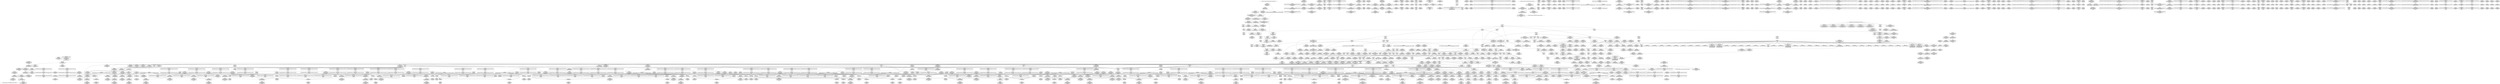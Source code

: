 digraph {
	CE0x59ebc40 [shape=record,shape=Mrecord,label="{CE0x59ebc40|_ret_i32_%tmp6,_!dbg_!27716|security/selinux/hooks.c,197|*SummSource*}"]
	CE0x59dabc0 [shape=record,shape=Mrecord,label="{CE0x59dabc0|_call_void_rcu_lock_release(%struct.lockdep_map*_rcu_lock_map)_#10,_!dbg_!27733|include/linux/rcupdate.h,935}"]
	CE0x59b39a0 [shape=record,shape=Mrecord,label="{CE0x59b39a0|8:_%struct.sock*,_:_SCME_48,49_}"]
	CE0x5940920 [shape=record,shape=Mrecord,label="{CE0x5940920|cred_sid:tmp4|*LoadInst*|security/selinux/hooks.c,196|*SummSource*}"]
	CE0x59c41b0 [shape=record,shape=Mrecord,label="{CE0x59c41b0|_ret_void,_!dbg_!27735|include/linux/rcupdate.h,884|*SummSource*}"]
	CE0x5072fe0 [shape=record,shape=Mrecord,label="{CE0x5072fe0|sock_has_perm:task|Function::sock_has_perm&Arg::task::|*SummSink*}"]
	CE0x59d1e70 [shape=record,shape=Mrecord,label="{CE0x59d1e70|COLLAPSED:_GCMRE___llvm_gcov_ctr131_internal_global_2_x_i64_zeroinitializer:_elem_0:default:}"]
	CE0x59b4580 [shape=record,shape=Mrecord,label="{CE0x59b4580|i64_56|*Constant*|*SummSink*}"]
	CE0x5a47d20 [shape=record,shape=Mrecord,label="{CE0x5a47d20|i64*_getelementptr_inbounds_(_4_x_i64_,_4_x_i64_*___llvm_gcov_ctr129,_i64_0,_i64_3)|*Constant*|*SummSink*}"]
	CE0x5a441d0 [shape=record,shape=Mrecord,label="{CE0x5a441d0|rcu_lock_release:tmp5|include/linux/rcupdate.h,423|*SummSource*}"]
	CE0x59dc8d0 [shape=record,shape=Mrecord,label="{CE0x59dc8d0|GLOBAL:__rcu_read_unlock|*Constant*|*SummSource*}"]
	CE0x59cd080 [shape=record,shape=Mrecord,label="{CE0x59cd080|i64*_getelementptr_inbounds_(_11_x_i64_,_11_x_i64_*___llvm_gcov_ctr127,_i64_0,_i64_0)|*Constant*|*SummSource*}"]
	CE0x5927550 [shape=record,shape=Mrecord,label="{CE0x5927550|selinux_socket_listen:sock|Function::selinux_socket_listen&Arg::sock::}"]
	CE0x5926fd0 [shape=record,shape=Mrecord,label="{CE0x5926fd0|i64*_getelementptr_inbounds_(_2_x_i64_,_2_x_i64_*___llvm_gcov_ctr359,_i64_0,_i64_0)|*Constant*|*SummSink*}"]
	CE0x5a56810 [shape=record,shape=Mrecord,label="{CE0x5a56810|i64_ptrtoint_(i8*_blockaddress(_rcu_lock_acquire,_%__here)_to_i64)|*Constant*|*SummSource*}"]
	CE0x593cd90 [shape=record,shape=Mrecord,label="{CE0x593cd90|_ret_void,_!dbg_!27717|include/linux/rcupdate.h,240|*SummSource*}"]
	CE0x5934470 [shape=record,shape=Mrecord,label="{CE0x5934470|get_current:tmp2|*SummSink*}"]
	CE0x59ddab0 [shape=record,shape=Mrecord,label="{CE0x59ddab0|rcu_lock_release:tmp2}"]
	CE0x59b7750 [shape=record,shape=Mrecord,label="{CE0x59b7750|sock_has_perm:tmp7|security/selinux/hooks.c,3969|*SummSource*}"]
	CE0x59cb040 [shape=record,shape=Mrecord,label="{CE0x59cb040|task_sid:tmp9|security/selinux/hooks.c,208}"]
	CE0x594e9d0 [shape=record,shape=Mrecord,label="{CE0x594e9d0|task_sid:bb|*SummSource*}"]
	CE0x5970db0 [shape=record,shape=Mrecord,label="{CE0x5970db0|sock_has_perm:cleanup|*SummSource*}"]
	CE0x59d9e20 [shape=record,shape=Mrecord,label="{CE0x59d9e20|rcu_lock_acquire:map|Function::rcu_lock_acquire&Arg::map::|*SummSource*}"]
	CE0x5a0c570 [shape=record,shape=Mrecord,label="{CE0x5a0c570|__rcu_read_lock:tmp7|include/linux/rcupdate.h,240|*SummSource*}"]
	CE0x59cb790 [shape=record,shape=Mrecord,label="{CE0x59cb790|rcu_read_lock:land.lhs.true2|*SummSink*}"]
	CE0x59e46a0 [shape=record,shape=Mrecord,label="{CE0x59e46a0|GLOBAL:lock_acquire|*Constant*}"]
	CE0x59dcb10 [shape=record,shape=Mrecord,label="{CE0x59dcb10|__rcu_read_unlock:entry|*SummSink*}"]
	CE0x59d9850 [shape=record,shape=Mrecord,label="{CE0x59d9850|task_sid:tmp19|security/selinux/hooks.c,208|*SummSink*}"]
	CE0x59b7dc0 [shape=record,shape=Mrecord,label="{CE0x59b7dc0|i64_2|*Constant*}"]
	CE0x59f3760 [shape=record,shape=Mrecord,label="{CE0x59f3760|i64*_getelementptr_inbounds_(_4_x_i64_,_4_x_i64_*___llvm_gcov_ctr128,_i64_0,_i64_2)|*Constant*}"]
	CE0x594ee30 [shape=record,shape=Mrecord,label="{CE0x594ee30|i64*_getelementptr_inbounds_(_2_x_i64_,_2_x_i64_*___llvm_gcov_ctr98,_i64_0,_i64_0)|*Constant*}"]
	CE0x59cfcb0 [shape=record,shape=Mrecord,label="{CE0x59cfcb0|rcu_lock_acquire:bb|*SummSource*}"]
	CE0x59b6270 [shape=record,shape=Mrecord,label="{CE0x59b6270|i32_8|*Constant*}"]
	CE0x594db20 [shape=record,shape=Mrecord,label="{CE0x594db20|task_sid:tmp11|security/selinux/hooks.c,208}"]
	CE0x59a8880 [shape=record,shape=Mrecord,label="{CE0x59a8880|COLLAPSED:_GCMRE___llvm_gcov_ctr129_internal_global_4_x_i64_zeroinitializer:_elem_0:default:}"]
	CE0x5a0c710 [shape=record,shape=Mrecord,label="{CE0x5a0c710|rcu_read_unlock:call|include/linux/rcupdate.h,933|*SummSink*}"]
	CE0x59ce690 [shape=record,shape=Mrecord,label="{CE0x59ce690|rcu_read_lock:if.end|*SummSource*}"]
	CE0x5a734e0 [shape=record,shape=Mrecord,label="{CE0x5a734e0|i64*_getelementptr_inbounds_(_4_x_i64_,_4_x_i64_*___llvm_gcov_ctr129,_i64_0,_i64_1)|*Constant*|*SummSource*}"]
	CE0x5a0d780 [shape=record,shape=Mrecord,label="{CE0x5a0d780|rcu_read_unlock:tmp3|*SummSink*}"]
	CE0x59e4df0 [shape=record,shape=Mrecord,label="{CE0x59e4df0|rcu_lock_release:tmp1|*SummSink*}"]
	CE0x59acd30 [shape=record,shape=Mrecord,label="{CE0x59acd30|sock_has_perm:sk4|security/selinux/hooks.c,3974|*SummSink*}"]
	CE0x5a1cd00 [shape=record,shape=Mrecord,label="{CE0x5a1cd00|i64*_getelementptr_inbounds_(_4_x_i64_,_4_x_i64_*___llvm_gcov_ctr130,_i64_0,_i64_2)|*Constant*|*SummSource*}"]
	CE0x5a0f420 [shape=record,shape=Mrecord,label="{CE0x5a0f420|rcu_lock_acquire:tmp1|*SummSink*}"]
	CE0x59d7c20 [shape=record,shape=Mrecord,label="{CE0x59d7c20|GLOBAL:lockdep_rcu_suspicious|*Constant*}"]
	CE0x59ac7e0 [shape=record,shape=Mrecord,label="{CE0x59ac7e0|sock_has_perm:tmp15|security/selinux/hooks.c,3974|*SummSource*}"]
	CE0x5a43930 [shape=record,shape=Mrecord,label="{CE0x5a43930|__preempt_count_sub:tmp7|./arch/x86/include/asm/preempt.h,78|*SummSource*}"]
	CE0x5a14930 [shape=record,shape=Mrecord,label="{CE0x5a14930|rcu_read_unlock:land.lhs.true|*SummSource*}"]
	CE0x5a14ac0 [shape=record,shape=Mrecord,label="{CE0x5a14ac0|i64*_getelementptr_inbounds_(_4_x_i64_,_4_x_i64_*___llvm_gcov_ctr135,_i64_0,_i64_3)|*Constant*}"]
	CE0x59aa5f0 [shape=record,shape=Mrecord,label="{CE0x59aa5f0|i8_2|*Constant*|*SummSource*}"]
	CE0x59d9240 [shape=record,shape=Mrecord,label="{CE0x59d9240|task_sid:tmp18|security/selinux/hooks.c,208|*SummSource*}"]
	CE0x5a3da60 [shape=record,shape=Mrecord,label="{CE0x5a3da60|rcu_lock_acquire:__here|*SummSource*}"]
	CE0x5971410 [shape=record,shape=Mrecord,label="{CE0x5971410|task_sid:if.then|*SummSource*}"]
	CE0x59aec80 [shape=record,shape=Mrecord,label="{CE0x59aec80|i32_(i32,_i32,_i16,_i32,_%struct.common_audit_data*)*_bitcast_(i32_(i32,_i32,_i16,_i32,_%struct.common_audit_data.495*)*_avc_has_perm_to_i32_(i32,_i32,_i16,_i32,_%struct.common_audit_data*)*)|*Constant*|*SummSink*}"]
	CE0x5972580 [shape=record,shape=Mrecord,label="{CE0x5972580|sock_has_perm:if.end}"]
	CE0x5966e50 [shape=record,shape=Mrecord,label="{CE0x5966e50|i32_4096|*Constant*}"]
	CE0x5a0c440 [shape=record,shape=Mrecord,label="{CE0x5a0c440|__rcu_read_lock:tmp7|include/linux/rcupdate.h,240}"]
	CE0x59595e0 [shape=record,shape=Mrecord,label="{CE0x59595e0|i64*_getelementptr_inbounds_(_13_x_i64_,_13_x_i64_*___llvm_gcov_ctr126,_i64_0,_i64_0)|*Constant*|*SummSource*}"]
	CE0x5a15f00 [shape=record,shape=Mrecord,label="{CE0x5a15f00|rcu_read_unlock:tmp6|include/linux/rcupdate.h,933|*SummSink*}"]
	CE0x59e7760 [shape=record,shape=Mrecord,label="{CE0x59e7760|rcu_lock_release:tmp7|*SummSource*}"]
	CE0x5a434d0 [shape=record,shape=Mrecord,label="{CE0x5a434d0|_call_void_mcount()_#3}"]
	CE0x5a155e0 [shape=record,shape=Mrecord,label="{CE0x5a155e0|__rcu_read_unlock:tmp5|include/linux/rcupdate.h,244|*SummSource*}"]
	CE0x59ec810 [shape=record,shape=Mrecord,label="{CE0x59ec810|GLOBAL:rcu_read_unlock|*Constant*|*SummSink*}"]
	CE0x5a06900 [shape=record,shape=Mrecord,label="{CE0x5a06900|rcu_read_unlock:tmp15|include/linux/rcupdate.h,933|*SummSink*}"]
	CE0x59adc90 [shape=record,shape=Mrecord,label="{CE0x59adc90|sock_has_perm:tmp16|security/selinux/hooks.c,3976}"]
	CE0x59d08e0 [shape=record,shape=Mrecord,label="{CE0x59d08e0|rcu_read_lock:tmp2|*SummSource*}"]
	CE0x59b9e70 [shape=record,shape=Mrecord,label="{CE0x59b9e70|sock_has_perm:tmp12|security/selinux/hooks.c,3970|*SummSource*}"]
	CE0x59a4180 [shape=record,shape=Mrecord,label="{CE0x59a4180|__preempt_count_add:bb|*SummSource*}"]
	CE0x59ff970 [shape=record,shape=Mrecord,label="{CE0x59ff970|rcu_read_lock:tmp14|include/linux/rcupdate.h,882|*SummSink*}"]
	CE0x5a1a360 [shape=record,shape=Mrecord,label="{CE0x5a1a360|rcu_read_unlock:tmp21|include/linux/rcupdate.h,935|*SummSource*}"]
	CE0x5922280 [shape=record,shape=Mrecord,label="{CE0x5922280|selinux_socket_listen:sk|security/selinux/hooks.c,4189|*SummSource*}"]
	CE0x593d1f0 [shape=record,shape=Mrecord,label="{CE0x593d1f0|rcu_read_lock:entry}"]
	CE0x59eea80 [shape=record,shape=Mrecord,label="{CE0x59eea80|rcu_read_lock:tobool|include/linux/rcupdate.h,882|*SummSource*}"]
	CE0x5978d80 [shape=record,shape=Mrecord,label="{CE0x5978d80|0:_i8,_8:_%struct.lsm_network_audit*,_24:_%struct.selinux_audit_data*,_:_SCMRE_0,1_|*MultipleSource*|security/selinux/hooks.c, 3965|security/selinux/hooks.c,3972}"]
	CE0x5986f20 [shape=record,shape=Mrecord,label="{CE0x5986f20|rcu_read_unlock:call3|include/linux/rcupdate.h,933}"]
	CE0x599ca50 [shape=record,shape=Mrecord,label="{CE0x599ca50|sock_has_perm:tmp2|*LoadInst*|security/selinux/hooks.c,3964|*SummSource*}"]
	CE0x5a57150 [shape=record,shape=Mrecord,label="{CE0x5a57150|i64*_getelementptr_inbounds_(_4_x_i64_,_4_x_i64_*___llvm_gcov_ctr130,_i64_0,_i64_3)|*Constant*|*SummSink*}"]
	CE0x5a19d80 [shape=record,shape=Mrecord,label="{CE0x5a19d80|rcu_read_unlock:tmp21|include/linux/rcupdate.h,935}"]
	CE0x5a94500 [shape=record,shape=Mrecord,label="{CE0x5a94500|__preempt_count_add:tmp4|./arch/x86/include/asm/preempt.h,72}"]
	CE0x59e6440 [shape=record,shape=Mrecord,label="{CE0x59e6440|i64*_getelementptr_inbounds_(_4_x_i64_,_4_x_i64_*___llvm_gcov_ctr128,_i64_0,_i64_1)|*Constant*|*SummSink*}"]
	CE0x59b4320 [shape=record,shape=Mrecord,label="{CE0x59b4320|i64_56|*Constant*}"]
	CE0x59ad350 [shape=record,shape=Mrecord,label="{CE0x59ad350|sock_has_perm:sid5|security/selinux/hooks.c,3976|*SummSource*}"]
	CE0x5a0a0d0 [shape=record,shape=Mrecord,label="{CE0x5a0a0d0|__rcu_read_lock:tmp1}"]
	CE0x593a0d0 [shape=record,shape=Mrecord,label="{CE0x593a0d0|16:_i32,_24:_i16,_:_CRE_16,20_|*MultipleSource*|*LoadInst*|security/selinux/hooks.c,3964|security/selinux/hooks.c,3964|security/selinux/hooks.c,3969}"]
	CE0x59d2240 [shape=record,shape=Mrecord,label="{CE0x59d2240|task_sid:do.end|*SummSource*}"]
	CE0x59a8810 [shape=record,shape=Mrecord,label="{CE0x59a8810|__preempt_count_add:tmp}"]
	CE0x59cd0f0 [shape=record,shape=Mrecord,label="{CE0x59cd0f0|0:_i8,_:_GCMR_task_sid.__warned_internal_global_i8_0,_section_.data.unlikely_,_align_1:_elem_0:default:}"]
	CE0x5a1cb20 [shape=record,shape=Mrecord,label="{CE0x5a1cb20|i8*_getelementptr_inbounds_(_44_x_i8_,_44_x_i8_*_.str47,_i32_0,_i32_0)|*Constant*|*SummSource*}"]
	CE0x59f2360 [shape=record,shape=Mrecord,label="{CE0x59f2360|rcu_read_unlock:tobool|include/linux/rcupdate.h,933|*SummSink*}"]
	CE0x59de610 [shape=record,shape=Mrecord,label="{CE0x59de610|void_(i32*,_i32,_i32*)*_asm_addl_$1,_%gs:$0_,_*m,ri,*m,_dirflag_,_fpsr_,_flags_|*SummSource*}"]
	CE0x5a16310 [shape=record,shape=Mrecord,label="{CE0x5a16310|_call_void___preempt_count_add(i32_1)_#10,_!dbg_!27711|include/linux/rcupdate.h,239|*SummSink*}"]
	CE0x59d3880 [shape=record,shape=Mrecord,label="{CE0x59d3880|GLOBAL:rcu_lock_map|Global_var:rcu_lock_map|*SummSink*}"]
	CE0x59f1010 [shape=record,shape=Mrecord,label="{CE0x59f1010|rcu_read_lock:tmp5|include/linux/rcupdate.h,882|*SummSink*}"]
	CE0x5a050f0 [shape=record,shape=Mrecord,label="{CE0x5a050f0|i64*_getelementptr_inbounds_(_11_x_i64_,_11_x_i64_*___llvm_gcov_ctr127,_i64_0,_i64_10)|*Constant*}"]
	CE0x5971120 [shape=record,shape=Mrecord,label="{CE0x5971120|task_sid:land.lhs.true|*SummSource*}"]
	CE0x59d2f50 [shape=record,shape=Mrecord,label="{CE0x59d2f50|i64*_getelementptr_inbounds_(_2_x_i64_,_2_x_i64_*___llvm_gcov_ctr131,_i64_0,_i64_0)|*Constant*|*SummSource*}"]
	CE0x59d02b0 [shape=record,shape=Mrecord,label="{CE0x59d02b0|rcu_read_unlock:call|include/linux/rcupdate.h,933}"]
	CE0x5a017b0 [shape=record,shape=Mrecord,label="{CE0x5a017b0|i32_883|*Constant*|*SummSink*}"]
	CE0x59b86e0 [shape=record,shape=Mrecord,label="{CE0x59b86e0|i64_0|*Constant*|*SummSink*}"]
	CE0x59ec250 [shape=record,shape=Mrecord,label="{CE0x59ec250|_call_void_rcu_read_unlock()_#10,_!dbg_!27748|security/selinux/hooks.c,209|*SummSource*}"]
	CE0x59e57c0 [shape=record,shape=Mrecord,label="{CE0x59e57c0|__preempt_count_add:bb}"]
	CE0x59e8c60 [shape=record,shape=Mrecord,label="{CE0x59e8c60|__preempt_count_add:tmp1}"]
	CE0x592c680 [shape=record,shape=Mrecord,label="{CE0x592c680|selinux_socket_listen:tmp1}"]
	CE0x593c220 [shape=record,shape=Mrecord,label="{CE0x593c220|__rcu_read_lock:tmp6|include/linux/rcupdate.h,240}"]
	CE0x59b0990 [shape=record,shape=Mrecord,label="{CE0x59b0990|i64*_getelementptr_inbounds_(_6_x_i64_,_6_x_i64_*___llvm_gcov_ctr327,_i64_0,_i64_5)|*Constant*}"]
	CE0x59728c0 [shape=record,shape=Mrecord,label="{CE0x59728c0|get_current:tmp4|./arch/x86/include/asm/current.h,14}"]
	CE0x59ce280 [shape=record,shape=Mrecord,label="{CE0x59ce280|i64*_getelementptr_inbounds_(_2_x_i64_,_2_x_i64_*___llvm_gcov_ctr131,_i64_0,_i64_1)|*Constant*|*SummSource*}"]
	CE0x596bbb0 [shape=record,shape=Mrecord,label="{CE0x596bbb0|rcu_lock_acquire:entry|*SummSource*}"]
	CE0x59ebda0 [shape=record,shape=Mrecord,label="{CE0x59ebda0|_ret_i32_%tmp6,_!dbg_!27716|security/selinux/hooks.c,197|*SummSink*}"]
	CE0x59338b0 [shape=record,shape=Mrecord,label="{CE0x59338b0|sock_has_perm:if.then}"]
	CE0x5a03f80 [shape=record,shape=Mrecord,label="{CE0x5a03f80|_call_void_lockdep_rcu_suspicious(i8*_getelementptr_inbounds_(_25_x_i8_,_25_x_i8_*_.str45,_i32_0,_i32_0),_i32_883,_i8*_getelementptr_inbounds_(_42_x_i8_,_42_x_i8_*_.str46,_i32_0,_i32_0))_#10,_!dbg_!27728|include/linux/rcupdate.h,882|*SummSink*}"]
	CE0x59d67e0 [shape=record,shape=Mrecord,label="{CE0x59d67e0|i64*_getelementptr_inbounds_(_13_x_i64_,_13_x_i64_*___llvm_gcov_ctr126,_i64_0,_i64_8)|*Constant*|*SummSource*}"]
	CE0x59b6610 [shape=record,shape=Mrecord,label="{CE0x59b6610|sock_has_perm:call|security/selinux/hooks.c,3967|*SummSink*}"]
	CE0x59b7f80 [shape=record,shape=Mrecord,label="{CE0x59b7f80|i64_2|*Constant*|*SummSource*}"]
	CE0x59f1e80 [shape=record,shape=Mrecord,label="{CE0x59f1e80|rcu_read_lock:tmp7|include/linux/rcupdate.h,882}"]
	CE0x59fd120 [shape=record,shape=Mrecord,label="{CE0x59fd120|rcu_read_lock:call3|include/linux/rcupdate.h,882|*SummSource*}"]
	CE0x5a5b710 [shape=record,shape=Mrecord,label="{CE0x5a5b710|_call_void_asm_addl_$1,_%gs:$0_,_*m,ri,*m,_dirflag_,_fpsr_,_flags_(i32*___preempt_count,_i32_%val,_i32*___preempt_count)_#3,_!dbg_!27714,_!srcloc_!27717|./arch/x86/include/asm/preempt.h,72|*SummSink*}"]
	CE0x59f33c0 [shape=record,shape=Mrecord,label="{CE0x59f33c0|rcu_read_lock:tmp6|include/linux/rcupdate.h,882}"]
	CE0x593ac00 [shape=record,shape=Mrecord,label="{CE0x593ac00|selinux_socket_listen:sk|security/selinux/hooks.c,4189|*SummSink*}"]
	CE0x596dfa0 [shape=record,shape=Mrecord,label="{CE0x596dfa0|sock_has_perm:sk_security|security/selinux/hooks.c,3964|*SummSink*}"]
	CE0x59eb300 [shape=record,shape=Mrecord,label="{CE0x59eb300|GLOBAL:cred_sid|*Constant*|*SummSink*}"]
	CE0x5a16540 [shape=record,shape=Mrecord,label="{CE0x5a16540|rcu_read_unlock:tobool1|include/linux/rcupdate.h,933|*SummSource*}"]
	CE0x59b33b0 [shape=record,shape=Mrecord,label="{CE0x59b33b0|8:_%struct.sock*,_:_SCME_43,44_}"]
	CE0x5a5aa20 [shape=record,shape=Mrecord,label="{CE0x5a5aa20|_call_void_mcount()_#3|*SummSource*}"]
	CE0x5a0fc80 [shape=record,shape=Mrecord,label="{CE0x5a0fc80|COLLAPSED:_GCMRE___llvm_gcov_ctr130_internal_global_4_x_i64_zeroinitializer:_elem_0:default:}"]
	CE0x5927aa0 [shape=record,shape=Mrecord,label="{CE0x5927aa0|selinux_socket_listen:tmp1|*SummSink*}"]
	CE0x59d9d20 [shape=record,shape=Mrecord,label="{CE0x59d9d20|rcu_lock_acquire:map|Function::rcu_lock_acquire&Arg::map::}"]
	CE0x5a56fc0 [shape=record,shape=Mrecord,label="{CE0x5a56fc0|i64*_getelementptr_inbounds_(_4_x_i64_,_4_x_i64_*___llvm_gcov_ctr130,_i64_0,_i64_3)|*Constant*|*SummSource*}"]
	CE0x59ba780 [shape=record,shape=Mrecord,label="{CE0x59ba780|sock_has_perm:tmp3|security/selinux/hooks.c,3964|*SummSink*}"]
	CE0x59f1d10 [shape=record,shape=Mrecord,label="{CE0x59f1d10|rcu_read_lock:tmp6|include/linux/rcupdate.h,882|*SummSink*}"]
	CE0x59dd5b0 [shape=record,shape=Mrecord,label="{CE0x59dd5b0|__rcu_read_lock:do.end}"]
	CE0x5971220 [shape=record,shape=Mrecord,label="{CE0x5971220|task_sid:land.lhs.true|*SummSink*}"]
	CE0x599e010 [shape=record,shape=Mrecord,label="{CE0x599e010|task_sid:tmp24|security/selinux/hooks.c,208|*SummSource*}"]
	CE0x59bdfa0 [shape=record,shape=Mrecord,label="{CE0x59bdfa0|rcu_read_lock:tmp9|include/linux/rcupdate.h,882|*SummSink*}"]
	CE0x5a14fe0 [shape=record,shape=Mrecord,label="{CE0x5a14fe0|rcu_read_unlock:tmp6|include/linux/rcupdate.h,933}"]
	CE0x593aeb0 [shape=record,shape=Mrecord,label="{CE0x593aeb0|sock_has_perm:tmp9|security/selinux/hooks.c,3969|*SummSource*}"]
	CE0x5921e70 [shape=record,shape=Mrecord,label="{CE0x5921e70|i32_5|*Constant*}"]
	CE0x59b07b0 [shape=record,shape=Mrecord,label="{CE0x59b07b0|_ret_i32_%retval.0,_!dbg_!27728|security/selinux/avc.c,775|*SummSink*}"]
	CE0x59c5620 [shape=record,shape=Mrecord,label="{CE0x59c5620|i32_0|*Constant*}"]
	CE0x59e94f0 [shape=record,shape=Mrecord,label="{CE0x59e94f0|__preempt_count_add:tmp5|./arch/x86/include/asm/preempt.h,72}"]
	CE0x5940db0 [shape=record,shape=Mrecord,label="{CE0x5940db0|avc_has_perm:ssid|Function::avc_has_perm&Arg::ssid::}"]
	CE0x593c290 [shape=record,shape=Mrecord,label="{CE0x593c290|__rcu_read_lock:tmp6|include/linux/rcupdate.h,240|*SummSource*}"]
	CE0x59fcb20 [shape=record,shape=Mrecord,label="{CE0x59fcb20|rcu_read_lock:tmp12|include/linux/rcupdate.h,882|*SummSource*}"]
	CE0x5a02f60 [shape=record,shape=Mrecord,label="{CE0x5a02f60|rcu_read_lock:tmp17|include/linux/rcupdate.h,882|*SummSink*}"]
	CE0x594cde0 [shape=record,shape=Mrecord,label="{CE0x594cde0|sock_has_perm:tmp8|security/selinux/hooks.c,3969|*SummSink*}"]
	CE0x59cfc40 [shape=record,shape=Mrecord,label="{CE0x59cfc40|rcu_lock_acquire:bb}"]
	CE0x59e7290 [shape=record,shape=Mrecord,label="{CE0x59e7290|rcu_lock_release:tmp6|*SummSource*}"]
	CE0x59a41f0 [shape=record,shape=Mrecord,label="{CE0x59a41f0|__preempt_count_add:bb|*SummSink*}"]
	CE0x594df90 [shape=record,shape=Mrecord,label="{CE0x594df90|task_sid:tmp12|security/selinux/hooks.c,208}"]
	CE0x59b49f0 [shape=record,shape=Mrecord,label="{CE0x59b49f0|task_sid:entry|*SummSink*}"]
	CE0x5947ae0 [shape=record,shape=Mrecord,label="{CE0x5947ae0|_call_void_mcount()_#3}"]
	CE0x59f41a0 [shape=record,shape=Mrecord,label="{CE0x59f41a0|_ret_void,_!dbg_!27717|include/linux/rcupdate.h,419}"]
	CE0x5a86990 [shape=record,shape=Mrecord,label="{CE0x5a86990|__preempt_count_sub:tmp2}"]
	CE0x597a940 [shape=record,shape=Mrecord,label="{CE0x597a940|i64*_getelementptr_inbounds_(_6_x_i64_,_6_x_i64_*___llvm_gcov_ctr327,_i64_0,_i64_5)|*Constant*|*SummSink*}"]
	CE0x59f91d0 [shape=record,shape=Mrecord,label="{CE0x59f91d0|__preempt_count_sub:tmp3|*SummSource*}"]
	CE0x596d400 [shape=record,shape=Mrecord,label="{CE0x596d400|task_sid:tmp7|security/selinux/hooks.c,208|*SummSource*}"]
	CE0x5a0cc30 [shape=record,shape=Mrecord,label="{CE0x5a0cc30|i64*_getelementptr_inbounds_(_4_x_i64_,_4_x_i64_*___llvm_gcov_ctr128,_i64_0,_i64_3)|*Constant*}"]
	CE0x5927670 [shape=record,shape=Mrecord,label="{CE0x5927670|selinux_socket_listen:call|security/selinux/hooks.c,4189}"]
	CE0x5978700 [shape=record,shape=Mrecord,label="{CE0x5978700|sock_has_perm:tmp14|security/selinux/hooks.c,3972|*SummSink*}"]
	CE0x59b0470 [shape=record,shape=Mrecord,label="{CE0x59b0470|avc_has_perm:auditdata|Function::avc_has_perm&Arg::auditdata::|*SummSink*}"]
	CE0x59ac340 [shape=record,shape=Mrecord,label="{CE0x59ac340|sock_has_perm:net3|security/selinux/hooks.c,3974|*SummSource*}"]
	CE0x59398a0 [shape=record,shape=Mrecord,label="{CE0x59398a0|i32_2|*Constant*|*SummSource*}"]
	CE0x5a0f790 [shape=record,shape=Mrecord,label="{CE0x5a0f790|rcu_read_unlock:tmp8|include/linux/rcupdate.h,933|*SummSource*}"]
	CE0x5941dc0 [shape=record,shape=Mrecord,label="{CE0x5941dc0|32:_%struct.sock*,_:_CRE_40,48_|*MultipleSource*|Function::selinux_socket_listen&Arg::sock::|security/selinux/hooks.c,4189}"]
	CE0x5a86a00 [shape=record,shape=Mrecord,label="{CE0x5a86a00|__preempt_count_sub:tmp2|*SummSource*}"]
	CE0x59f27e0 [shape=record,shape=Mrecord,label="{CE0x59f27e0|rcu_lock_acquire:tmp2|*SummSource*}"]
	CE0x59add00 [shape=record,shape=Mrecord,label="{CE0x59add00|sock_has_perm:tmp16|security/selinux/hooks.c,3976|*SummSource*}"]
	CE0x59edb00 [shape=record,shape=Mrecord,label="{CE0x59edb00|rcu_read_lock:tmp7|include/linux/rcupdate.h,882|*SummSink*}"]
	CE0x59fcca0 [shape=record,shape=Mrecord,label="{CE0x59fcca0|rcu_read_lock:tmp12|include/linux/rcupdate.h,882|*SummSink*}"]
	CE0x59c95c0 [shape=record,shape=Mrecord,label="{CE0x59c95c0|task_sid:real_cred|security/selinux/hooks.c,208|*SummSource*}"]
	CE0x59ba850 [shape=record,shape=Mrecord,label="{CE0x59ba850|sock_has_perm:tmp4|security/selinux/hooks.c,3966}"]
	CE0x5947020 [shape=record,shape=Mrecord,label="{CE0x5947020|cred_sid:tmp5|security/selinux/hooks.c,196|*SummSource*}"]
	CE0x5a54440 [shape=record,shape=Mrecord,label="{CE0x5a54440|GLOBAL:lock_acquire|*Constant*|*SummSink*}"]
	CE0x5929500 [shape=record,shape=Mrecord,label="{CE0x5929500|i64_1|*Constant*|*SummSource*}"]
	CE0x5a0b410 [shape=record,shape=Mrecord,label="{CE0x5a0b410|rcu_lock_release:tmp4|include/linux/rcupdate.h,423|*SummSink*}"]
	CE0x59dd4b0 [shape=record,shape=Mrecord,label="{CE0x59dd4b0|_ret_void,_!dbg_!27717|include/linux/rcupdate.h,245|*SummSink*}"]
	CE0x59eb440 [shape=record,shape=Mrecord,label="{CE0x59eb440|cred_sid:entry|*SummSource*}"]
	CE0x59d1ee0 [shape=record,shape=Mrecord,label="{CE0x59d1ee0|cred_sid:tmp|*SummSource*}"]
	CE0x5a426e0 [shape=record,shape=Mrecord,label="{CE0x5a426e0|i64*_getelementptr_inbounds_(_4_x_i64_,_4_x_i64_*___llvm_gcov_ctr134,_i64_0,_i64_0)|*Constant*}"]
	CE0x59cf760 [shape=record,shape=Mrecord,label="{CE0x59cf760|task_sid:land.lhs.true}"]
	CE0x59dba60 [shape=record,shape=Mrecord,label="{CE0x59dba60|rcu_lock_release:map|Function::rcu_lock_release&Arg::map::|*SummSource*}"]
	CE0x5a1a1f0 [shape=record,shape=Mrecord,label="{CE0x5a1a1f0|i64*_getelementptr_inbounds_(_11_x_i64_,_11_x_i64_*___llvm_gcov_ctr132,_i64_0,_i64_10)|*Constant*}"]
	CE0x59c6ff0 [shape=record,shape=Mrecord,label="{CE0x59c6ff0|__rcu_read_lock:entry|*SummSource*}"]
	CE0x59d55c0 [shape=record,shape=Mrecord,label="{CE0x59d55c0|i64_6|*Constant*|*SummSink*}"]
	CE0x59ff4e0 [shape=record,shape=Mrecord,label="{CE0x59ff4e0|rcu_read_lock:tmp13|include/linux/rcupdate.h,882|*SummSink*}"]
	CE0x5a6fd00 [shape=record,shape=Mrecord,label="{CE0x5a6fd00|__preempt_count_add:tmp6|./arch/x86/include/asm/preempt.h,73|*SummSink*}"]
	CE0x59d6ca0 [shape=record,shape=Mrecord,label="{CE0x59d6ca0|i64*_getelementptr_inbounds_(_13_x_i64_,_13_x_i64_*___llvm_gcov_ctr126,_i64_0,_i64_8)|*Constant*|*SummSink*}"]
	CE0x599f4e0 [shape=record,shape=Mrecord,label="{CE0x599f4e0|i64*_getelementptr_inbounds_(_13_x_i64_,_13_x_i64_*___llvm_gcov_ctr126,_i64_0,_i64_9)|*Constant*|*SummSource*}"]
	CE0x5a43300 [shape=record,shape=Mrecord,label="{CE0x5a43300|__rcu_read_unlock:tmp3|*SummSource*}"]
	CE0x5a09680 [shape=record,shape=Mrecord,label="{CE0x5a09680|__preempt_count_add:val|Function::__preempt_count_add&Arg::val::|*SummSink*}"]
	CE0x5929030 [shape=record,shape=Mrecord,label="{CE0x5929030|selinux_socket_listen:call|security/selinux/hooks.c,4189|*SummSink*}"]
	CE0x5a44e50 [shape=record,shape=Mrecord,label="{CE0x5a44e50|rcu_lock_release:tmp1}"]
	CE0x59a82b0 [shape=record,shape=Mrecord,label="{CE0x59a82b0|_call_void_mcount()_#3|*SummSource*}"]
	CE0x5a93f80 [shape=record,shape=Mrecord,label="{CE0x5a93f80|__preempt_count_sub:tmp}"]
	CE0x5941560 [shape=record,shape=Mrecord,label="{CE0x5941560|sock_has_perm:tmp1|*SummSource*}"]
	CE0x5a40310 [shape=record,shape=Mrecord,label="{CE0x5a40310|__preempt_count_sub:do.body}"]
	CE0x59e4450 [shape=record,shape=Mrecord,label="{CE0x59e4450|_call_void_lock_acquire(%struct.lockdep_map*_%map,_i32_0,_i32_0,_i32_2,_i32_0,_%struct.lockdep_map*_null,_i64_ptrtoint_(i8*_blockaddress(_rcu_lock_acquire,_%__here)_to_i64))_#10,_!dbg_!27716|include/linux/rcupdate.h,418|*SummSink*}"]
	CE0x59bac60 [shape=record,shape=Mrecord,label="{CE0x59bac60|sock_has_perm:tmp5|security/selinux/hooks.c,3966|*SummSource*}"]
	CE0x59e7580 [shape=record,shape=Mrecord,label="{CE0x59e7580|rcu_lock_release:tmp7}"]
	CE0x5935360 [shape=record,shape=Mrecord,label="{CE0x5935360|get_current:tmp1|*SummSink*}"]
	CE0x59d97e0 [shape=record,shape=Mrecord,label="{CE0x59d97e0|task_sid:tmp19|security/selinux/hooks.c,208|*SummSource*}"]
	CE0x59ae680 [shape=record,shape=Mrecord,label="{CE0x59ae680|sock_has_perm:call6|security/selinux/hooks.c,3976|*SummSource*}"]
	CE0x59867c0 [shape=record,shape=Mrecord,label="{CE0x59867c0|i64_7|*Constant*}"]
	CE0x59f35e0 [shape=record,shape=Mrecord,label="{CE0x59f35e0|_call_void_mcount()_#3|*SummSource*}"]
	CE0x59dc3b0 [shape=record,shape=Mrecord,label="{CE0x59dc3b0|_call_void___rcu_read_unlock()_#10,_!dbg_!27734|include/linux/rcupdate.h,937|*SummSink*}"]
	CE0x59b9270 [shape=record,shape=Mrecord,label="{CE0x59b9270|sock_has_perm:tmp10|security/selinux/hooks.c,3969|*SummSink*}"]
	CE0x59de2b0 [shape=record,shape=Mrecord,label="{CE0x59de2b0|rcu_lock_acquire:tmp5|include/linux/rcupdate.h,418|*SummSink*}"]
	CE0x5a0d710 [shape=record,shape=Mrecord,label="{CE0x5a0d710|rcu_read_unlock:tmp3|*SummSource*}"]
	CE0x596ca20 [shape=record,shape=Mrecord,label="{CE0x596ca20|_call_void_mcount()_#3|*SummSource*}"]
	CE0x59bb9b0 [shape=record,shape=Mrecord,label="{CE0x59bb9b0|i64*_getelementptr_inbounds_(_4_x_i64_,_4_x_i64_*___llvm_gcov_ctr135,_i64_0,_i64_2)|*Constant*|*SummSink*}"]
	CE0x5949cd0 [shape=record,shape=Mrecord,label="{CE0x5949cd0|task_sid:tmp3|*SummSource*}"]
	CE0x5a42770 [shape=record,shape=Mrecord,label="{CE0x5a42770|__preempt_count_add:tmp1|*SummSource*}"]
	CE0x59b4d30 [shape=record,shape=Mrecord,label="{CE0x59b4d30|task_sid:task|Function::task_sid&Arg::task::|*SummSink*}"]
	CE0x5928d70 [shape=record,shape=Mrecord,label="{CE0x5928d70|i64_1|*Constant*}"]
	CE0x5965de0 [shape=record,shape=Mrecord,label="{CE0x5965de0|sock_has_perm:perms|Function::sock_has_perm&Arg::perms::}"]
	CE0x59f2850 [shape=record,shape=Mrecord,label="{CE0x59f2850|rcu_lock_acquire:tmp2|*SummSink*}"]
	CE0x59b1bf0 [shape=record,shape=Mrecord,label="{CE0x59b1bf0|8:_%struct.sock*,_:_SCME_24,25_}"]
	CE0x5985e50 [shape=record,shape=Mrecord,label="{CE0x5985e50|sock_has_perm:tmp19|security/selinux/hooks.c,3977}"]
	CE0x59dd7a0 [shape=record,shape=Mrecord,label="{CE0x59dd7a0|__rcu_read_lock:do.end|*SummSink*}"]
	CE0x59d5260 [shape=record,shape=Mrecord,label="{CE0x59d5260|i64_7|*Constant*|*SummSink*}"]
	CE0x59fbe10 [shape=record,shape=Mrecord,label="{CE0x59fbe10|__preempt_count_sub:tmp|*SummSource*}"]
	CE0x59c3810 [shape=record,shape=Mrecord,label="{CE0x59c3810|task_sid:tmp12|security/selinux/hooks.c,208|*SummSource*}"]
	CE0x5a57c90 [shape=record,shape=Mrecord,label="{CE0x5a57c90|__rcu_read_unlock:tmp2|*SummSink*}"]
	CE0x5975af0 [shape=record,shape=Mrecord,label="{CE0x5975af0|i64*_getelementptr_inbounds_(_6_x_i64_,_6_x_i64_*___llvm_gcov_ctr327,_i64_0,_i64_4)|*Constant*|*SummSink*}"]
	"CONST[source:0(mediator),value:2(dynamic)][purpose:{object}][SnkIdx:1]"
	CE0x5a44d50 [shape=record,shape=Mrecord,label="{CE0x5a44d50|rcu_lock_release:tmp|*SummSink*}"]
	CE0x596c830 [shape=record,shape=Mrecord,label="{CE0x596c830|cred_sid:security|security/selinux/hooks.c,196}"]
	CE0x59c7c20 [shape=record,shape=Mrecord,label="{CE0x59c7c20|_call_void_mcount()_#3}"]
	CE0x59d4de0 [shape=record,shape=Mrecord,label="{CE0x59d4de0|i64_7|*Constant*}"]
	CE0x59b0e90 [shape=record,shape=Mrecord,label="{CE0x59b0e90|sock_has_perm:tmp10|security/selinux/hooks.c,3969}"]
	CE0x59c7980 [shape=record,shape=Mrecord,label="{CE0x59c7980|_call_void_mcount()_#3|*SummSource*}"]
	CE0x59b41f0 [shape=record,shape=Mrecord,label="{CE0x59b41f0|8:_%struct.sock*,_:_SCME_55,56_}"]
	CE0x599fcf0 [shape=record,shape=Mrecord,label="{CE0x599fcf0|task_sid:tmp21|security/selinux/hooks.c,208}"]
	CE0x5a3fef0 [shape=record,shape=Mrecord,label="{CE0x5a3fef0|__preempt_count_sub:do.end}"]
	CE0x59b1390 [shape=record,shape=Mrecord,label="{CE0x59b1390|task_sid:land.lhs.true2}"]
	CE0x59ab150 [shape=record,shape=Mrecord,label="{CE0x59ab150|sock_has_perm:u|security/selinux/hooks.c,3973|*SummSource*}"]
	CE0x59b34e0 [shape=record,shape=Mrecord,label="{CE0x59b34e0|8:_%struct.sock*,_:_SCME_44,45_}"]
	CE0x6b553f0 [shape=record,shape=Mrecord,label="{CE0x6b553f0|selinux_socket_listen:call1|security/selinux/hooks.c,4189|*SummSource*}"]
	CE0x594ce80 [shape=record,shape=Mrecord,label="{CE0x594ce80|sock_has_perm:tmp8|security/selinux/hooks.c,3969|*SummSource*}"]
	CE0x59c3c40 [shape=record,shape=Mrecord,label="{CE0x59c3c40|task_sid:tmp13|security/selinux/hooks.c,208|*SummSource*}"]
	CE0x5a15460 [shape=record,shape=Mrecord,label="{CE0x5a15460|__rcu_read_unlock:tmp5|include/linux/rcupdate.h,244}"]
	CE0x5a15150 [shape=record,shape=Mrecord,label="{CE0x5a15150|rcu_read_unlock:tmp6|include/linux/rcupdate.h,933|*SummSource*}"]
	CE0x596eeb0 [shape=record,shape=Mrecord,label="{CE0x596eeb0|sock_has_perm:bb|*SummSink*}"]
	CE0x5a10e40 [shape=record,shape=Mrecord,label="{CE0x5a10e40|rcu_read_unlock:land.lhs.true2}"]
	CE0x59abac0 [shape=record,shape=Mrecord,label="{CE0x59abac0|sock_has_perm:net1|security/selinux/hooks.c,3973|*SummSink*}"]
	CE0x5930f00 [shape=record,shape=Mrecord,label="{CE0x5930f00|i64*_getelementptr_inbounds_(_4_x_i64_,_4_x_i64_*___llvm_gcov_ctr133,_i64_0,_i64_3)|*Constant*}"]
	CE0x59f2f90 [shape=record,shape=Mrecord,label="{CE0x59f2f90|GLOBAL:__llvm_gcov_ctr127|Global_var:__llvm_gcov_ctr127|*SummSource*}"]
	CE0x5a53af0 [shape=record,shape=Mrecord,label="{CE0x5a53af0|i64*_getelementptr_inbounds_(_4_x_i64_,_4_x_i64_*___llvm_gcov_ctr133,_i64_0,_i64_2)|*Constant*|*SummSource*}"]
	CE0x59d5510 [shape=record,shape=Mrecord,label="{CE0x59d5510|i64_6|*Constant*|*SummSource*}"]
	CE0x599efb0 [shape=record,shape=Mrecord,label="{CE0x599efb0|i64*_getelementptr_inbounds_(_13_x_i64_,_13_x_i64_*___llvm_gcov_ctr126,_i64_0,_i64_12)|*Constant*|*SummSource*}"]
	CE0x5a03540 [shape=record,shape=Mrecord,label="{CE0x5a03540|rcu_read_lock:tmp18|include/linux/rcupdate.h,882|*SummSink*}"]
	CE0x593dae0 [shape=record,shape=Mrecord,label="{CE0x593dae0|rcu_lock_acquire:entry}"]
	CE0x5a0efd0 [shape=record,shape=Mrecord,label="{CE0x5a0efd0|rcu_read_unlock:if.then|*SummSource*}"]
	CE0x59dd330 [shape=record,shape=Mrecord,label="{CE0x59dd330|GLOBAL:rcu_lock_release|*Constant*}"]
	CE0x59c9f90 [shape=record,shape=Mrecord,label="{CE0x59c9f90|COLLAPSED:_GCMRE___llvm_gcov_ctr126_internal_global_13_x_i64_zeroinitializer:_elem_0:default:}"]
	CE0x5a03960 [shape=record,shape=Mrecord,label="{CE0x5a03960|_call_void_lockdep_rcu_suspicious(i8*_getelementptr_inbounds_(_25_x_i8_,_25_x_i8_*_.str45,_i32_0,_i32_0),_i32_883,_i8*_getelementptr_inbounds_(_42_x_i8_,_42_x_i8_*_.str46,_i32_0,_i32_0))_#10,_!dbg_!27728|include/linux/rcupdate.h,882}"]
	CE0x592e230 [shape=record,shape=Mrecord,label="{CE0x592e230|i64*_getelementptr_inbounds_(_2_x_i64_,_2_x_i64_*___llvm_gcov_ctr98,_i64_0,_i64_0)|*Constant*|*SummSink*}"]
	CE0x592e580 [shape=record,shape=Mrecord,label="{CE0x592e580|task_sid:tmp5|security/selinux/hooks.c,208|*SummSource*}"]
	CE0x59efe20 [shape=record,shape=Mrecord,label="{CE0x59efe20|rcu_lock_acquire:entry|*SummSink*}"]
	CE0x5a56970 [shape=record,shape=Mrecord,label="{CE0x5a56970|i64_ptrtoint_(i8*_blockaddress(_rcu_lock_acquire,_%__here)_to_i64)|*Constant*|*SummSink*}"]
	CE0x59293a0 [shape=record,shape=Mrecord,label="{CE0x59293a0|sock_has_perm:entry|*SummSource*}"]
	CE0x59dc0d0 [shape=record,shape=Mrecord,label="{CE0x59dc0d0|_ret_void,_!dbg_!27717|include/linux/rcupdate.h,424|*SummSink*}"]
	CE0x5a59f50 [shape=record,shape=Mrecord,label="{CE0x5a59f50|__preempt_count_sub:tmp|*SummSink*}"]
	CE0x59bb570 [shape=record,shape=Mrecord,label="{CE0x59bb570|_call_void_asm_addl_$1,_%gs:$0_,_*m,ri,*m,_dirflag_,_fpsr_,_flags_(i32*___preempt_count,_i32_%sub,_i32*___preempt_count)_#3,_!dbg_!27717,_!srcloc_!27718|./arch/x86/include/asm/preempt.h,77|*SummSource*}"]
	CE0x5a0a860 [shape=record,shape=Mrecord,label="{CE0x5a0a860|rcu_read_unlock:tobool1|include/linux/rcupdate.h,933}"]
	CE0x59f3c80 [shape=record,shape=Mrecord,label="{CE0x59f3c80|GLOBAL:__llvm_gcov_ctr132|Global_var:__llvm_gcov_ctr132|*SummSource*}"]
	CE0x5977f40 [shape=record,shape=Mrecord,label="{CE0x5977f40|sock_has_perm:tmp13|security/selinux/hooks.c,3972|*SummSource*}"]
	CE0x5a5aae0 [shape=record,shape=Mrecord,label="{CE0x5a5aae0|_call_void_mcount()_#3|*SummSink*}"]
	CE0x592e4b0 [shape=record,shape=Mrecord,label="{CE0x592e4b0|task_sid:tmp5|security/selinux/hooks.c,208}"]
	CE0x5a40150 [shape=record,shape=Mrecord,label="{CE0x5a40150|__preempt_count_sub:do.end|*SummSink*}"]
	CE0x593c300 [shape=record,shape=Mrecord,label="{CE0x593c300|__rcu_read_lock:tmp6|include/linux/rcupdate.h,240|*SummSink*}"]
	CE0x592c310 [shape=record,shape=Mrecord,label="{CE0x592c310|_ret_%struct.task_struct*_%tmp4,_!dbg_!27714|./arch/x86/include/asm/current.h,14|*SummSink*}"]
	CE0x5a15760 [shape=record,shape=Mrecord,label="{CE0x5a15760|rcu_read_unlock:do.end}"]
	CE0x59df150 [shape=record,shape=Mrecord,label="{CE0x59df150|rcu_lock_release:indirectgoto|*SummSink*}"]
	CE0x59b2b60 [shape=record,shape=Mrecord,label="{CE0x59b2b60|8:_%struct.sock*,_:_SCME_36,37_}"]
	CE0x5944260 [shape=record,shape=Mrecord,label="{CE0x5944260|%struct.task_struct*_(%struct.task_struct**)*_asm_movq_%gs:$_1:P_,$0_,_r,im,_dirflag_,_fpsr_,_flags_}"]
	CE0x59a7c40 [shape=record,shape=Mrecord,label="{CE0x59a7c40|i64*_getelementptr_inbounds_(_4_x_i64_,_4_x_i64_*___llvm_gcov_ctr129,_i64_0,_i64_2)|*Constant*|*SummSink*}"]
	CE0x5a156f0 [shape=record,shape=Mrecord,label="{CE0x5a156f0|rcu_read_unlock:if.end|*SummSink*}"]
	CE0x59d3150 [shape=record,shape=Mrecord,label="{CE0x59d3150|cred_sid:tmp}"]
	CE0x5959470 [shape=record,shape=Mrecord,label="{CE0x5959470|i64*_getelementptr_inbounds_(_13_x_i64_,_13_x_i64_*___llvm_gcov_ctr126,_i64_0,_i64_0)|*Constant*}"]
	CE0x597ac80 [shape=record,shape=Mrecord,label="{CE0x597ac80|sock_has_perm:tmp18|security/selinux/hooks.c,3977|*SummSource*}"]
	CE0x59e43e0 [shape=record,shape=Mrecord,label="{CE0x59e43e0|_call_void_lock_acquire(%struct.lockdep_map*_%map,_i32_0,_i32_0,_i32_2,_i32_0,_%struct.lockdep_map*_null,_i64_ptrtoint_(i8*_blockaddress(_rcu_lock_acquire,_%__here)_to_i64))_#10,_!dbg_!27716|include/linux/rcupdate.h,418|*SummSource*}"]
	CE0x597a530 [shape=record,shape=Mrecord,label="{CE0x597a530|sock_has_perm:retval.0|*SummSink*}"]
	CE0x59c9940 [shape=record,shape=Mrecord,label="{CE0x59c9940|cred_sid:tmp2|*SummSource*}"]
	CE0x59b9870 [shape=record,shape=Mrecord,label="{CE0x59b9870|sock_has_perm:tmp11|security/selinux/hooks.c,3970|*SummSource*}"]
	CE0x5a057c0 [shape=record,shape=Mrecord,label="{CE0x5a057c0|rcu_read_lock:tmp22|include/linux/rcupdate.h,884}"]
	CE0x5a45160 [shape=record,shape=Mrecord,label="{CE0x5a45160|rcu_lock_acquire:indirectgoto|*SummSink*}"]
	CE0x5942380 [shape=record,shape=Mrecord,label="{CE0x5942380|GLOBAL:sock_has_perm|*Constant*|*SummSource*}"]
	CE0x597aee0 [shape=record,shape=Mrecord,label="{CE0x597aee0|sock_has_perm:ad|security/selinux/hooks.c, 3965|*SummSource*}"]
	CE0x59eba10 [shape=record,shape=Mrecord,label="{CE0x59eba10|_ret_i32_%tmp6,_!dbg_!27716|security/selinux/hooks.c,197}"]
	CE0x59364b0 [shape=record,shape=Mrecord,label="{CE0x59364b0|avc_has_perm:requested|Function::avc_has_perm&Arg::requested::}"]
	CE0x593dd20 [shape=record,shape=Mrecord,label="{CE0x593dd20|_call_void_rcu_lock_acquire(%struct.lockdep_map*_rcu_lock_map)_#10,_!dbg_!27711|include/linux/rcupdate.h,881|*SummSource*}"]
	CE0x59dbc30 [shape=record,shape=Mrecord,label="{CE0x59dbc30|GLOBAL:__rcu_read_unlock|*Constant*}"]
	CE0x59aad10 [shape=record,shape=Mrecord,label="{CE0x59aad10|sock_has_perm:tmp17|security/selinux/hooks.c,3976}"]
	CE0x59d0190 [shape=record,shape=Mrecord,label="{CE0x59d0190|_call_void_mcount()_#3|*SummSink*}"]
	CE0x594eea0 [shape=record,shape=Mrecord,label="{CE0x594eea0|get_current:bb|*SummSink*}"]
	CE0x5934d80 [shape=record,shape=Mrecord,label="{CE0x5934d80|i64*_getelementptr_inbounds_(_2_x_i64_,_2_x_i64_*___llvm_gcov_ctr98,_i64_0,_i64_1)|*Constant*|*SummSink*}"]
	CE0x59c8540 [shape=record,shape=Mrecord,label="{CE0x59c8540|i32_77|*Constant*|*SummSink*}"]
	CE0x59cf010 [shape=record,shape=Mrecord,label="{CE0x59cf010|cred_sid:tmp1}"]
	CE0x59fa3d0 [shape=record,shape=Mrecord,label="{CE0x59fa3d0|GLOBAL:__llvm_gcov_ctr127|Global_var:__llvm_gcov_ctr127}"]
	CE0x5a566d0 [shape=record,shape=Mrecord,label="{CE0x5a566d0|i64_ptrtoint_(i8*_blockaddress(_rcu_lock_acquire,_%__here)_to_i64)|*Constant*}"]
	CE0x5a7de40 [shape=record,shape=Mrecord,label="{CE0x5a7de40|i64*_getelementptr_inbounds_(_4_x_i64_,_4_x_i64_*___llvm_gcov_ctr129,_i64_0,_i64_0)|*Constant*|*SummSource*}"]
	CE0x59d2c50 [shape=record,shape=Mrecord,label="{CE0x59d2c50|i64_3|*Constant*|*SummSink*}"]
	CE0x5921f10 [shape=record,shape=Mrecord,label="{CE0x5921f10|i64_1|*Constant*|*SummSink*}"]
	CE0x5a1cbd0 [shape=record,shape=Mrecord,label="{CE0x5a1cbd0|i8*_getelementptr_inbounds_(_44_x_i8_,_44_x_i8_*_.str47,_i32_0,_i32_0)|*Constant*|*SummSink*}"]
	CE0x59ecee0 [shape=record,shape=Mrecord,label="{CE0x59ecee0|_ret_void,_!dbg_!27735|include/linux/rcupdate.h,938|*SummSource*}"]
	CE0x5948e00 [shape=record,shape=Mrecord,label="{CE0x5948e00|_call_void_mcount()_#3}"]
	CE0x596d110 [shape=record,shape=Mrecord,label="{CE0x596d110|task_sid:tmp6|security/selinux/hooks.c,208|*SummSource*}"]
	CE0x59a3d00 [shape=record,shape=Mrecord,label="{CE0x59a3d00|__rcu_read_unlock:tmp7|include/linux/rcupdate.h,245|*SummSource*}"]
	CE0x5a19730 [shape=record,shape=Mrecord,label="{CE0x5a19730|rcu_read_unlock:tmp19|include/linux/rcupdate.h,933|*SummSource*}"]
	CE0x5a0fcf0 [shape=record,shape=Mrecord,label="{CE0x5a0fcf0|rcu_lock_acquire:tmp|*SummSource*}"]
	CE0x59d5d70 [shape=record,shape=Mrecord,label="{CE0x59d5d70|task_sid:tmp15|security/selinux/hooks.c,208|*SummSource*}"]
	CE0x5a0d460 [shape=record,shape=Mrecord,label="{CE0x5a0d460|rcu_lock_acquire:tmp3|*SummSource*}"]
	CE0x59b40c0 [shape=record,shape=Mrecord,label="{CE0x59b40c0|8:_%struct.sock*,_:_SCME_54,55_}"]
	CE0x59721e0 [shape=record,shape=Mrecord,label="{CE0x59721e0|GLOBAL:__llvm_gcov_ctr126|Global_var:__llvm_gcov_ctr126|*SummSink*}"]
	CE0x59bdd50 [shape=record,shape=Mrecord,label="{CE0x59bdd50|rcu_read_lock:tmp10|include/linux/rcupdate.h,882}"]
	CE0x5a07d50 [shape=record,shape=Mrecord,label="{CE0x5a07d50|rcu_read_unlock:tmp15|include/linux/rcupdate.h,933}"]
	CE0x59b2010 [shape=record,shape=Mrecord,label="{CE0x59b2010|8:_%struct.sock*,_:_SCME_26,27_}"]
	CE0x59d1ca0 [shape=record,shape=Mrecord,label="{CE0x59d1ca0|i64_3|*Constant*}"]
	CE0x59ef5f0 [shape=record,shape=Mrecord,label="{CE0x59ef5f0|rcu_read_lock:land.lhs.true}"]
	CE0x594e250 [shape=record,shape=Mrecord,label="{CE0x594e250|cred_sid:sid|security/selinux/hooks.c,197|*SummSource*}"]
	CE0x59e4f70 [shape=record,shape=Mrecord,label="{CE0x59e4f70|i64*_getelementptr_inbounds_(_4_x_i64_,_4_x_i64_*___llvm_gcov_ctr133,_i64_0,_i64_1)|*Constant*|*SummSource*}"]
	CE0x59b2a30 [shape=record,shape=Mrecord,label="{CE0x59b2a30|8:_%struct.sock*,_:_SCME_35,36_}"]
	CE0x59f4550 [shape=record,shape=Mrecord,label="{CE0x59f4550|__rcu_read_lock:tmp5|include/linux/rcupdate.h,239|*SummSink*}"]
	CE0x5a4f9e0 [shape=record,shape=Mrecord,label="{CE0x5a4f9e0|__preempt_count_sub:tmp6|./arch/x86/include/asm/preempt.h,78|*SummSink*}"]
	CE0x5972790 [shape=record,shape=Mrecord,label="{CE0x5972790|sock_has_perm:sk_security|security/selinux/hooks.c,3964}"]
	CE0x59d71d0 [shape=record,shape=Mrecord,label="{CE0x59d71d0|_call_void_lockdep_rcu_suspicious(i8*_getelementptr_inbounds_(_25_x_i8_,_25_x_i8_*_.str3,_i32_0,_i32_0),_i32_208,_i8*_getelementptr_inbounds_(_41_x_i8_,_41_x_i8_*_.str44,_i32_0,_i32_0))_#10,_!dbg_!27732|security/selinux/hooks.c,208}"]
	CE0x59613f0 [shape=record,shape=Mrecord,label="{CE0x59613f0|get_current:bb}"]
	CE0x59ba980 [shape=record,shape=Mrecord,label="{CE0x59ba980|sock_has_perm:tmp4|security/selinux/hooks.c,3966|*SummSource*}"]
	CE0x5a04610 [shape=record,shape=Mrecord,label="{CE0x5a04610|rcu_read_lock:tmp19|include/linux/rcupdate.h,882|*SummSource*}"]
	CE0x5a44340 [shape=record,shape=Mrecord,label="{CE0x5a44340|rcu_lock_release:tmp5|include/linux/rcupdate.h,423|*SummSink*}"]
	CE0x5930da0 [shape=record,shape=Mrecord,label="{CE0x5930da0|i64_ptrtoint_(i8*_blockaddress(_rcu_lock_release,_%__here)_to_i64)|*Constant*|*SummSource*}"]
	CE0x59407a0 [shape=record,shape=Mrecord,label="{CE0x59407a0|cred_sid:tmp4|*LoadInst*|security/selinux/hooks.c,196}"]
	CE0x59e6030 [shape=record,shape=Mrecord,label="{CE0x59e6030|rcu_lock_acquire:tmp4|include/linux/rcupdate.h,418|*SummSource*}"]
	CE0x59c76d0 [shape=record,shape=Mrecord,label="{CE0x59c76d0|task_sid:tmp6|security/selinux/hooks.c,208}"]
	CE0x59d5390 [shape=record,shape=Mrecord,label="{CE0x59d5390|task_sid:tmp14|security/selinux/hooks.c,208|*SummSink*}"]
	CE0x59be610 [shape=record,shape=Mrecord,label="{CE0x59be610|rcu_read_lock:tmp11|include/linux/rcupdate.h,882}"]
	CE0x59eef30 [shape=record,shape=Mrecord,label="{CE0x59eef30|GLOBAL:rcu_read_unlock.__warned|Global_var:rcu_read_unlock.__warned|*SummSink*}"]
	CE0x59872c0 [shape=record,shape=Mrecord,label="{CE0x59872c0|rcu_read_unlock:call3|include/linux/rcupdate.h,933|*SummSource*}"]
	CE0x5a42670 [shape=record,shape=Mrecord,label="{CE0x5a42670|__rcu_read_unlock:do.body|*SummSource*}"]
	CE0x5930c30 [shape=record,shape=Mrecord,label="{CE0x5930c30|i64_ptrtoint_(i8*_blockaddress(_rcu_lock_release,_%__here)_to_i64)|*Constant*}"]
	CE0x59e60a0 [shape=record,shape=Mrecord,label="{CE0x59e60a0|rcu_lock_acquire:tmp4|include/linux/rcupdate.h,418|*SummSink*}"]
	CE0x59a0c10 [shape=record,shape=Mrecord,label="{CE0x59a0c10|task_sid:tmp22|security/selinux/hooks.c,208|*SummSink*}"]
	CE0x59aedf0 [shape=record,shape=Mrecord,label="{CE0x59aedf0|avc_has_perm:entry}"]
	CE0x59a3bd0 [shape=record,shape=Mrecord,label="{CE0x59a3bd0|__rcu_read_unlock:tmp7|include/linux/rcupdate.h,245}"]
	CE0x5a51be0 [shape=record,shape=Mrecord,label="{CE0x5a51be0|i64*_getelementptr_inbounds_(_4_x_i64_,_4_x_i64_*___llvm_gcov_ctr128,_i64_0,_i64_0)|*Constant*|*SummSource*}"]
	CE0x596cee0 [shape=record,shape=Mrecord,label="{CE0x596cee0|GLOBAL:__rcu_read_lock|*Constant*|*SummSource*}"]
	CE0x59f3a50 [shape=record,shape=Mrecord,label="{CE0x59f3a50|i64_0|*Constant*}"]
	CE0x592e330 [shape=record,shape=Mrecord,label="{CE0x592e330|i64_0|*Constant*}"]
	CE0x59a9020 [shape=record,shape=Mrecord,label="{CE0x59a9020|i64*_getelementptr_inbounds_(_6_x_i64_,_6_x_i64_*___llvm_gcov_ctr327,_i64_0,_i64_3)|*Constant*|*SummSource*}"]
	CE0x59410f0 [shape=record,shape=Mrecord,label="{CE0x59410f0|avc_has_perm:tsid|Function::avc_has_perm&Arg::tsid::|*SummSource*}"]
	CE0x59443c0 [shape=record,shape=Mrecord,label="{CE0x59443c0|%struct.task_struct*_(%struct.task_struct**)*_asm_movq_%gs:$_1:P_,$0_,_r,im,_dirflag_,_fpsr_,_flags_|*SummSink*}"]
	CE0x594e7c0 [shape=record,shape=Mrecord,label="{CE0x594e7c0|task_sid:if.end|*SummSink*}"]
	CE0x597acf0 [shape=record,shape=Mrecord,label="{CE0x597acf0|sock_has_perm:tmp18|security/selinux/hooks.c,3977|*SummSink*}"]
	CE0x59bb050 [shape=record,shape=Mrecord,label="{CE0x59bb050|i8_0|*Constant*|*SummSource*}"]
	CE0x59d57c0 [shape=record,shape=Mrecord,label="{CE0x59d57c0|task_sid:tmp15|security/selinux/hooks.c,208}"]
	CE0x59c9210 [shape=record,shape=Mrecord,label="{CE0x59c9210|rcu_read_lock:call|include/linux/rcupdate.h,882|*SummSource*}"]
	CE0x5a5ac30 [shape=record,shape=Mrecord,label="{CE0x5a5ac30|__preempt_count_sub:tmp6|./arch/x86/include/asm/preempt.h,78}"]
	CE0x5a16070 [shape=record,shape=Mrecord,label="{CE0x5a16070|rcu_read_unlock:tmp7|include/linux/rcupdate.h,933}"]
	CE0x59ea140 [shape=record,shape=Mrecord,label="{CE0x59ea140|i64*_getelementptr_inbounds_(_13_x_i64_,_13_x_i64_*___llvm_gcov_ctr126,_i64_0,_i64_12)|*Constant*|*SummSink*}"]
	CE0x59f2440 [shape=record,shape=Mrecord,label="{CE0x59f2440|rcu_read_unlock:tmp4|include/linux/rcupdate.h,933|*SummSink*}"]
	CE0x5a06ce0 [shape=record,shape=Mrecord,label="{CE0x5a06ce0|rcu_read_unlock:tmp16|include/linux/rcupdate.h,933|*SummSource*}"]
	CE0x596c0d0 [shape=record,shape=Mrecord,label="{CE0x596c0d0|task_sid:tmp10|security/selinux/hooks.c,208|*SummSink*}"]
	CE0x59c94f0 [shape=record,shape=Mrecord,label="{CE0x59c94f0|task_sid:real_cred|security/selinux/hooks.c,208}"]
	CE0x5a7df20 [shape=record,shape=Mrecord,label="{CE0x5a7df20|__preempt_count_sub:tmp1}"]
	CE0x59ccea0 [shape=record,shape=Mrecord,label="{CE0x59ccea0|COLLAPSED:_GCMRE___llvm_gcov_ctr127_internal_global_11_x_i64_zeroinitializer:_elem_0:default:}"]
	CE0x597a0f0 [shape=record,shape=Mrecord,label="{CE0x597a0f0|sock_has_perm:retval.0}"]
	CE0x593ad10 [shape=record,shape=Mrecord,label="{CE0x593ad10|sock_has_perm:tmp9|security/selinux/hooks.c,3969}"]
	CE0x5975800 [shape=record,shape=Mrecord,label="{CE0x5975800|i32_59|*Constant*}"]
	CE0x59d46f0 [shape=record,shape=Mrecord,label="{CE0x59d46f0|task_sid:call3|security/selinux/hooks.c,208|*SummSource*}"]
	CE0x5a190a0 [shape=record,shape=Mrecord,label="{CE0x5a190a0|i64*_getelementptr_inbounds_(_11_x_i64_,_11_x_i64_*___llvm_gcov_ctr132,_i64_0,_i64_9)|*Constant*|*SummSink*}"]
	CE0x59a3ad0 [shape=record,shape=Mrecord,label="{CE0x59a3ad0|i64*_getelementptr_inbounds_(_4_x_i64_,_4_x_i64_*___llvm_gcov_ctr134,_i64_0,_i64_3)|*Constant*|*SummSource*}"]
	CE0x5a5a010 [shape=record,shape=Mrecord,label="{CE0x5a5a010|__rcu_read_unlock:tmp1|*SummSink*}"]
	CE0x59bea10 [shape=record,shape=Mrecord,label="{CE0x59bea10|rcu_read_lock:tmp12|include/linux/rcupdate.h,882}"]
	CE0x5925000 [shape=record,shape=Mrecord,label="{CE0x5925000|32:_%struct.sock*,_:_CRE_8,16_|*MultipleSource*|Function::selinux_socket_listen&Arg::sock::|security/selinux/hooks.c,4189}"]
	CE0x593e520 [shape=record,shape=Mrecord,label="{CE0x593e520|i64*_getelementptr_inbounds_(_6_x_i64_,_6_x_i64_*___llvm_gcov_ctr327,_i64_0,_i64_0)|*Constant*|*SummSink*}"]
	CE0x5a5e0d0 [shape=record,shape=Mrecord,label="{CE0x5a5e0d0|i64*_getelementptr_inbounds_(_4_x_i64_,_4_x_i64_*___llvm_gcov_ctr129,_i64_0,_i64_0)|*Constant*|*SummSink*}"]
	CE0x5a47c90 [shape=record,shape=Mrecord,label="{CE0x5a47c90|i64*_getelementptr_inbounds_(_4_x_i64_,_4_x_i64_*___llvm_gcov_ctr129,_i64_0,_i64_3)|*Constant*|*SummSource*}"]
	CE0x5a47ad0 [shape=record,shape=Mrecord,label="{CE0x5a47ad0|GLOBAL:__preempt_count|Global_var:__preempt_count|*SummSink*}"]
	CE0x59b3d30 [shape=record,shape=Mrecord,label="{CE0x59b3d30|8:_%struct.sock*,_:_SCME_51,52_}"]
	CE0x59c6190 [shape=record,shape=Mrecord,label="{CE0x59c6190|GLOBAL:task_sid.__warned|Global_var:task_sid.__warned}"]
	CE0x59f23d0 [shape=record,shape=Mrecord,label="{CE0x59f23d0|rcu_read_unlock:tmp4|include/linux/rcupdate.h,933|*SummSource*}"]
	CE0x593e0a0 [shape=record,shape=Mrecord,label="{CE0x593e0a0|task_sid:tobool1|security/selinux/hooks.c,208|*SummSink*}"]
	CE0x59ae400 [shape=record,shape=Mrecord,label="{CE0x59ae400|sock_has_perm:sclass|security/selinux/hooks.c,3976}"]
	CE0x5a00380 [shape=record,shape=Mrecord,label="{CE0x5a00380|rcu_read_lock:tmp16|include/linux/rcupdate.h,882|*SummSink*}"]
	CE0x59a6f50 [shape=record,shape=Mrecord,label="{CE0x59a6f50|__preempt_count_sub:tmp4|./arch/x86/include/asm/preempt.h,77}"]
	CE0x5986bc0 [shape=record,shape=Mrecord,label="{CE0x5986bc0|i64_6|*Constant*}"]
	CE0x59b6b50 [shape=record,shape=Mrecord,label="{CE0x59b6b50|i32_2|*Constant*}"]
	CE0x5a085f0 [shape=record,shape=Mrecord,label="{CE0x5a085f0|rcu_read_unlock:tmp7|include/linux/rcupdate.h,933|*SummSink*}"]
	CE0x59d54a0 [shape=record,shape=Mrecord,label="{CE0x59d54a0|i64_6|*Constant*}"]
	CE0x59da350 [shape=record,shape=Mrecord,label="{CE0x59da350|rcu_read_unlock:tmp22|include/linux/rcupdate.h,935|*SummSource*}"]
	CE0x59eb5d0 [shape=record,shape=Mrecord,label="{CE0x59eb5d0|cred_sid:entry|*SummSink*}"]
	CE0x5975900 [shape=record,shape=Mrecord,label="{CE0x5975900|i32_59|*Constant*|*SummSource*}"]
	CE0x59ae7b0 [shape=record,shape=Mrecord,label="{CE0x59ae7b0|sock_has_perm:call6|security/selinux/hooks.c,3976|*SummSink*}"]
	CE0x59af4d0 [shape=record,shape=Mrecord,label="{CE0x59af4d0|rcu_read_lock:tmp8|include/linux/rcupdate.h,882|*SummSource*}"]
	CE0x592cb70 [shape=record,shape=Mrecord,label="{CE0x592cb70|sock_has_perm:tmp9|security/selinux/hooks.c,3969|*SummSink*}"]
	CE0x59c3e90 [shape=record,shape=Mrecord,label="{CE0x59c3e90|i64*_getelementptr_inbounds_(_11_x_i64_,_11_x_i64_*___llvm_gcov_ctr127,_i64_0,_i64_1)|*Constant*|*SummSource*}"]
	CE0x5a04680 [shape=record,shape=Mrecord,label="{CE0x5a04680|rcu_read_lock:tmp19|include/linux/rcupdate.h,882|*SummSink*}"]
	CE0x5a1b940 [shape=record,shape=Mrecord,label="{CE0x5a1b940|_call_void_lockdep_rcu_suspicious(i8*_getelementptr_inbounds_(_25_x_i8_,_25_x_i8_*_.str45,_i32_0,_i32_0),_i32_934,_i8*_getelementptr_inbounds_(_44_x_i8_,_44_x_i8_*_.str47,_i32_0,_i32_0))_#10,_!dbg_!27726|include/linux/rcupdate.h,933|*SummSink*}"]
	CE0x596e4f0 [shape=record,shape=Mrecord,label="{CE0x596e4f0|get_current:tmp1}"]
	CE0x5a54780 [shape=record,shape=Mrecord,label="{CE0x5a54780|%struct.lockdep_map*_null|*Constant*}"]
	CE0x59e91c0 [shape=record,shape=Mrecord,label="{CE0x59e91c0|__rcu_read_unlock:bb|*SummSink*}"]
	CE0x59d8620 [shape=record,shape=Mrecord,label="{CE0x59d8620|i32_208|*Constant*|*SummSource*}"]
	CE0x5a56050 [shape=record,shape=Mrecord,label="{CE0x5a56050|i64*_getelementptr_inbounds_(_4_x_i64_,_4_x_i64_*___llvm_gcov_ctr130,_i64_0,_i64_3)|*Constant*}"]
	CE0x5a537f0 [shape=record,shape=Mrecord,label="{CE0x5a537f0|_call_void___preempt_count_sub(i32_1)_#10,_!dbg_!27715|include/linux/rcupdate.h,244}"]
	CE0x5a57c20 [shape=record,shape=Mrecord,label="{CE0x5a57c20|__rcu_read_unlock:tmp2|*SummSource*}"]
	CE0x5921fc0 [shape=record,shape=Mrecord,label="{CE0x5921fc0|i64*_getelementptr_inbounds_(_2_x_i64_,_2_x_i64_*___llvm_gcov_ctr359,_i64_0,_i64_0)|*Constant*|*SummSource*}"]
	CE0x59d4eb0 [shape=record,shape=Mrecord,label="{CE0x59d4eb0|i64_7|*Constant*|*SummSource*}"]
	CE0x59c81a0 [shape=record,shape=Mrecord,label="{CE0x59c81a0|rcu_read_lock:tmp1|*SummSource*}"]
	CE0x59b48a0 [shape=record,shape=Mrecord,label="{CE0x59b48a0|task_sid:entry}"]
	CE0x5a1ad50 [shape=record,shape=Mrecord,label="{CE0x5a1ad50|rcu_read_unlock:tmp17|include/linux/rcupdate.h,933|*SummSink*}"]
	CE0x59c6d50 [shape=record,shape=Mrecord,label="{CE0x59c6d50|i64*_getelementptr_inbounds_(_13_x_i64_,_13_x_i64_*___llvm_gcov_ctr126,_i64_0,_i64_1)|*Constant*}"]
	CE0x59a4f10 [shape=record,shape=Mrecord,label="{CE0x59a4f10|__preempt_count_add:tmp7|./arch/x86/include/asm/preempt.h,73|*SummSource*}"]
	CE0x596db80 [shape=record,shape=Mrecord,label="{CE0x596db80|task_sid:tmp2|*SummSource*}"]
	CE0x59a3880 [shape=record,shape=Mrecord,label="{CE0x59a3880|_ret_void,_!dbg_!27720|./arch/x86/include/asm/preempt.h,78|*SummSink*}"]
	CE0x59e4530 [shape=record,shape=Mrecord,label="{CE0x59e4530|i32_0|*Constant*}"]
	CE0x5962600 [shape=record,shape=Mrecord,label="{CE0x5962600|_ret_i32_%retval.0,_!dbg_!27740|security/selinux/hooks.c,3977|*SummSource*}"]
	CE0x59c9480 [shape=record,shape=Mrecord,label="{CE0x59c9480|task_sid:tmp4|*LoadInst*|security/selinux/hooks.c,208}"]
	CE0x5a73220 [shape=record,shape=Mrecord,label="{CE0x5a73220|i64*_getelementptr_inbounds_(_4_x_i64_,_4_x_i64_*___llvm_gcov_ctr135,_i64_0,_i64_3)|*Constant*|*SummSink*}"]
	CE0x59e9de0 [shape=record,shape=Mrecord,label="{CE0x59e9de0|i64*_getelementptr_inbounds_(_4_x_i64_,_4_x_i64_*___llvm_gcov_ctr128,_i64_0,_i64_0)|*Constant*}"]
	CE0x59864b0 [shape=record,shape=Mrecord,label="{CE0x59864b0|sock_has_perm:tmp20|security/selinux/hooks.c,3977}"]
	CE0x59aa7a0 [shape=record,shape=Mrecord,label="{CE0x59aa7a0|i8_2|*Constant*|*SummSink*}"]
	CE0x59b3ad0 [shape=record,shape=Mrecord,label="{CE0x59b3ad0|8:_%struct.sock*,_:_SCME_49,50_}"]
	CE0x59aeb50 [shape=record,shape=Mrecord,label="{CE0x59aeb50|i32_(i32,_i32,_i16,_i32,_%struct.common_audit_data*)*_bitcast_(i32_(i32,_i32,_i16,_i32,_%struct.common_audit_data.495*)*_avc_has_perm_to_i32_(i32,_i32,_i16,_i32,_%struct.common_audit_data*)*)|*Constant*|*SummSource*}"]
	CE0x59b8960 [shape=record,shape=Mrecord,label="{CE0x59b8960|sock_has_perm:tmp8|security/selinux/hooks.c,3969}"]
	CE0x5a0e4f0 [shape=record,shape=Mrecord,label="{CE0x5a0e4f0|i64*_getelementptr_inbounds_(_4_x_i64_,_4_x_i64_*___llvm_gcov_ctr134,_i64_0,_i64_2)|*Constant*}"]
	CE0x59ea220 [shape=record,shape=Mrecord,label="{CE0x59ea220|task_sid:tmp26|security/selinux/hooks.c,208|*SummSink*}"]
	CE0x59b0d40 [shape=record,shape=Mrecord,label="{CE0x59b0d40|8:_%struct.sock*,_:_SCME_8,16_|*MultipleSource*|security/selinux/hooks.c, 3966|security/selinux/hooks.c,3966|security/selinux/hooks.c,3966}"]
	CE0x5933960 [shape=record,shape=Mrecord,label="{CE0x5933960|sock_has_perm:if.then|*SummSource*}"]
	CE0x59c7060 [shape=record,shape=Mrecord,label="{CE0x59c7060|__rcu_read_lock:entry|*SummSink*}"]
	CE0x59d1a60 [shape=record,shape=Mrecord,label="{CE0x59d1a60|task_sid:tobool|security/selinux/hooks.c,208|*SummSource*}"]
	CE0x59cfde0 [shape=record,shape=Mrecord,label="{CE0x59cfde0|rcu_lock_acquire:bb|*SummSink*}"]
	CE0x59a01c0 [shape=record,shape=Mrecord,label="{CE0x59a01c0|task_sid:tmp21|security/selinux/hooks.c,208|*SummSource*}"]
	CE0x5a42a70 [shape=record,shape=Mrecord,label="{CE0x5a42a70|__preempt_count_add:tmp|*SummSink*}"]
	CE0x5a02e80 [shape=record,shape=Mrecord,label="{CE0x5a02e80|rcu_read_lock:tmp17|include/linux/rcupdate.h,882}"]
	CE0x59e5390 [shape=record,shape=Mrecord,label="{CE0x59e5390|__rcu_read_unlock:tmp6|include/linux/rcupdate.h,245}"]
	CE0x596be20 [shape=record,shape=Mrecord,label="{CE0x596be20|i64_5|*Constant*|*SummSource*}"]
	CE0x59295b0 [shape=record,shape=Mrecord,label="{CE0x59295b0|i64*_getelementptr_inbounds_(_2_x_i64_,_2_x_i64_*___llvm_gcov_ctr359,_i64_0,_i64_1)|*Constant*|*SummSource*}"]
	CE0x5985fd0 [shape=record,shape=Mrecord,label="{CE0x5985fd0|sock_has_perm:tmp19|security/selinux/hooks.c,3977|*SummSource*}"]
	CE0x599cf10 [shape=record,shape=Mrecord,label="{CE0x599cf10|i8*_getelementptr_inbounds_(_41_x_i8_,_41_x_i8_*_.str44,_i32_0,_i32_0)|*Constant*|*SummSource*}"]
	CE0x5a14710 [shape=record,shape=Mrecord,label="{CE0x5a14710|rcu_read_unlock:do.body|*SummSink*}"]
	CE0x59defe0 [shape=record,shape=Mrecord,label="{CE0x59defe0|rcu_lock_release:indirectgoto}"]
	CE0x59b3740 [shape=record,shape=Mrecord,label="{CE0x59b3740|8:_%struct.sock*,_:_SCME_46,47_}"]
	CE0x59d9fa0 [shape=record,shape=Mrecord,label="{CE0x59d9fa0|rcu_lock_acquire:map|Function::rcu_lock_acquire&Arg::map::|*SummSink*}"]
	CE0x5a19540 [shape=record,shape=Mrecord,label="{CE0x5a19540|rcu_read_unlock:tmp19|include/linux/rcupdate.h,933}"]
	CE0x59c96d0 [shape=record,shape=Mrecord,label="{CE0x59c96d0|task_sid:real_cred|security/selinux/hooks.c,208|*SummSink*}"]
	CE0x5a44750 [shape=record,shape=Mrecord,label="{CE0x5a44750|GLOBAL:__preempt_count_sub|*Constant*|*SummSink*}"]
	CE0x5944ab0 [shape=record,shape=Mrecord,label="{CE0x5944ab0|get_current:tmp3}"]
	CE0x59dbf60 [shape=record,shape=Mrecord,label="{CE0x59dbf60|_ret_void,_!dbg_!27717|include/linux/rcupdate.h,424|*SummSource*}"]
	CE0x59b3f90 [shape=record,shape=Mrecord,label="{CE0x59b3f90|8:_%struct.sock*,_:_SCME_53,54_}"]
	CE0x59b6540 [shape=record,shape=Mrecord,label="{CE0x59b6540|sock_has_perm:call|security/selinux/hooks.c,3967|*SummSource*}"]
	CE0x596c960 [shape=record,shape=Mrecord,label="{CE0x596c960|task_sid:tmp3|*SummSink*}"]
	CE0x5a05560 [shape=record,shape=Mrecord,label="{CE0x5a05560|i64*_getelementptr_inbounds_(_11_x_i64_,_11_x_i64_*___llvm_gcov_ctr127,_i64_0,_i64_10)|*Constant*|*SummSink*}"]
	CE0x5a045a0 [shape=record,shape=Mrecord,label="{CE0x5a045a0|rcu_read_lock:tmp19|include/linux/rcupdate.h,882}"]
	CE0x59eed00 [shape=record,shape=Mrecord,label="{CE0x59eed00|i64_3|*Constant*}"]
	CE0x599cfc0 [shape=record,shape=Mrecord,label="{CE0x599cfc0|i8*_getelementptr_inbounds_(_41_x_i8_,_41_x_i8_*_.str44,_i32_0,_i32_0)|*Constant*|*SummSink*}"]
	CE0x595a740 [shape=record,shape=Mrecord,label="{CE0x595a740|COLLAPSED:_GCMRE___llvm_gcov_ctr128_internal_global_4_x_i64_zeroinitializer:_elem_0:default:}"]
	CE0x5a44900 [shape=record,shape=Mrecord,label="{CE0x5a44900|__preempt_count_sub:entry}"]
	CE0x5970e70 [shape=record,shape=Mrecord,label="{CE0x5970e70|_call_void_mcount()_#3}"]
	CE0x59bdbe0 [shape=record,shape=Mrecord,label="{CE0x59bdbe0|rcu_read_lock:tmp9|include/linux/rcupdate.h,882}"]
	CE0x59ec950 [shape=record,shape=Mrecord,label="{CE0x59ec950|rcu_read_unlock:entry|*SummSource*}"]
	CE0x59cf4f0 [shape=record,shape=Mrecord,label="{CE0x59cf4f0|task_sid:do.body}"]
	CE0x5a10fa0 [shape=record,shape=Mrecord,label="{CE0x5a10fa0|rcu_read_unlock:land.lhs.true2|*SummSource*}"]
	CE0x5947930 [shape=record,shape=Mrecord,label="{CE0x5947930|GLOBAL:__llvm_gcov_ctr327|Global_var:__llvm_gcov_ctr327|*SummSource*}"]
	CE0x59bab00 [shape=record,shape=Mrecord,label="{CE0x59bab00|sock_has_perm:tmp5|security/selinux/hooks.c,3966}"]
	CE0x5978590 [shape=record,shape=Mrecord,label="{CE0x5978590|sock_has_perm:tmp14|security/selinux/hooks.c,3972|*SummSource*}"]
	CE0x594e8d0 [shape=record,shape=Mrecord,label="{CE0x594e8d0|task_sid:bb}"]
	CE0x59e7300 [shape=record,shape=Mrecord,label="{CE0x59e7300|rcu_lock_release:tmp6|*SummSink*}"]
	CE0x59acbb0 [shape=record,shape=Mrecord,label="{CE0x59acbb0|sock_has_perm:sk4|security/selinux/hooks.c,3974|*SummSource*}"]
	CE0x5922330 [shape=record,shape=Mrecord,label="{CE0x5922330|GLOBAL:get_current|*Constant*|*SummSource*}"]
	CE0x59fc970 [shape=record,shape=Mrecord,label="{CE0x59fc970|rcu_read_lock:tmp11|include/linux/rcupdate.h,882|*SummSink*}"]
	CE0x5a02060 [shape=record,shape=Mrecord,label="{CE0x5a02060|i8*_getelementptr_inbounds_(_42_x_i8_,_42_x_i8_*_.str46,_i32_0,_i32_0)|*Constant*|*SummSource*}"]
	CE0x5a104d0 [shape=record,shape=Mrecord,label="{CE0x5a104d0|__preempt_count_add:entry}"]
	CE0x5a57b50 [shape=record,shape=Mrecord,label="{CE0x5a57b50|__rcu_read_unlock:bb}"]
	CE0x596de00 [shape=record,shape=Mrecord,label="{CE0x596de00|i32_0|*Constant*}"]
	CE0x59fba50 [shape=record,shape=Mrecord,label="{CE0x59fba50|__preempt_count_add:tmp2|*SummSource*}"]
	CE0x59b3610 [shape=record,shape=Mrecord,label="{CE0x59b3610|8:_%struct.sock*,_:_SCME_45,46_}"]
	CE0x5a57860 [shape=record,shape=Mrecord,label="{CE0x5a57860|rcu_lock_acquire:tmp7|*SummSource*}"]
	CE0x59c80c0 [shape=record,shape=Mrecord,label="{CE0x59c80c0|i64_1|*Constant*}"]
	CE0x5a559e0 [shape=record,shape=Mrecord,label="{CE0x5a559e0|__rcu_read_lock:tmp3}"]
	CE0x59d42d0 [shape=record,shape=Mrecord,label="{CE0x59d42d0|task_sid:tobool4|security/selinux/hooks.c,208}"]
	CE0x5942460 [shape=record,shape=Mrecord,label="{CE0x5942460|GLOBAL:sock_has_perm|*Constant*|*SummSink*}"]
	CE0x59cff50 [shape=record,shape=Mrecord,label="{CE0x59cff50|rcu_lock_acquire:indirectgoto}"]
	CE0x5a08d80 [shape=record,shape=Mrecord,label="{CE0x5a08d80|__rcu_read_unlock:tmp4|include/linux/rcupdate.h,244|*SummSource*}"]
	CE0x59b9d40 [shape=record,shape=Mrecord,label="{CE0x59b9d40|sock_has_perm:tmp12|security/selinux/hooks.c,3970}"]
	CE0x59d30b0 [shape=record,shape=Mrecord,label="{CE0x59d30b0|i64*_getelementptr_inbounds_(_2_x_i64_,_2_x_i64_*___llvm_gcov_ctr131,_i64_0,_i64_0)|*Constant*|*SummSink*}"]
	CE0x5979c20 [shape=record,shape=Mrecord,label="{CE0x5979c20|avc_has_perm:entry|*SummSource*}"]
	CE0x59f0370 [shape=record,shape=Mrecord,label="{CE0x59f0370|COLLAPSED:_GCMRE___llvm_gcov_ctr132_internal_global_11_x_i64_zeroinitializer:_elem_0:default:}"]
	CE0x59681f0 [shape=record,shape=Mrecord,label="{CE0x59681f0|GLOBAL:current_task|Global_var:current_task}"]
	CE0x5937ad0 [shape=record,shape=Mrecord,label="{CE0x5937ad0|_call_void_mcount()_#3|*SummSource*}"]
	CE0x59b0cd0 [shape=record,shape=Mrecord,label="{CE0x59b0cd0|8:_%struct.sock*,_:_SCME_0,4_|*MultipleSource*|security/selinux/hooks.c, 3966|security/selinux/hooks.c,3966|security/selinux/hooks.c,3966}"]
	CE0x59c7390 [shape=record,shape=Mrecord,label="{CE0x59c7390|_ret_void,_!dbg_!27717|include/linux/rcupdate.h,240}"]
	CE0x59393f0 [shape=record,shape=Mrecord,label="{CE0x59393f0|sock_has_perm:tmp|*SummSource*}"]
	CE0x59e5850 [shape=record,shape=Mrecord,label="{CE0x59e5850|i64*_getelementptr_inbounds_(_4_x_i64_,_4_x_i64_*___llvm_gcov_ctr130,_i64_0,_i64_0)|*Constant*}"]
	CE0x59e96b0 [shape=record,shape=Mrecord,label="{CE0x59e96b0|__preempt_count_add:tmp5|./arch/x86/include/asm/preempt.h,72|*SummSource*}"]
	CE0x59dc720 [shape=record,shape=Mrecord,label="{CE0x59dc720|GLOBAL:__rcu_read_unlock|*Constant*|*SummSink*}"]
	CE0x59fc2c0 [shape=record,shape=Mrecord,label="{CE0x59fc2c0|_call_void_asm_addl_$1,_%gs:$0_,_*m,ri,*m,_dirflag_,_fpsr_,_flags_(i32*___preempt_count,_i32_%sub,_i32*___preempt_count)_#3,_!dbg_!27717,_!srcloc_!27718|./arch/x86/include/asm/preempt.h,77}"]
	CE0x5a08f60 [shape=record,shape=Mrecord,label="{CE0x5a08f60|__rcu_read_unlock:tmp4|include/linux/rcupdate.h,244|*SummSink*}"]
	CE0x5a0bb70 [shape=record,shape=Mrecord,label="{CE0x5a0bb70|rcu_lock_release:__here|*SummSource*}"]
	CE0x5a0bc70 [shape=record,shape=Mrecord,label="{CE0x5a0bc70|rcu_lock_release:__here|*SummSink*}"]
	CE0x5949490 [shape=record,shape=Mrecord,label="{CE0x5949490|i32_1|*Constant*|*SummSource*}"]
	CE0x59fb9e0 [shape=record,shape=Mrecord,label="{CE0x59fb9e0|__preempt_count_add:tmp2}"]
	CE0x5a57d80 [shape=record,shape=Mrecord,label="{CE0x5a57d80|__rcu_read_unlock:tmp3}"]
	CE0x59ac4c0 [shape=record,shape=Mrecord,label="{CE0x59ac4c0|sock_has_perm:net3|security/selinux/hooks.c,3974|*SummSink*}"]
	CE0x5a06a70 [shape=record,shape=Mrecord,label="{CE0x5a06a70|rcu_read_unlock:tmp16|include/linux/rcupdate.h,933}"]
	CE0x59af850 [shape=record,shape=Mrecord,label="{CE0x59af850|rcu_read_lock:tmp8|include/linux/rcupdate.h,882|*SummSink*}"]
	CE0x59b76e0 [shape=record,shape=Mrecord,label="{CE0x59b76e0|i64_0|*Constant*}"]
	CE0x596c3a0 [shape=record,shape=Mrecord,label="{CE0x596c3a0|i64_4|*Constant*|*SummSink*}"]
	CE0x5a5a2e0 [shape=record,shape=Mrecord,label="{CE0x5a5a2e0|i32_0|*Constant*}"]
	CE0x59fa120 [shape=record,shape=Mrecord,label="{CE0x59fa120|rcu_read_lock:tmp4|include/linux/rcupdate.h,882|*SummSink*}"]
	CE0x5940730 [shape=record,shape=Mrecord,label="{CE0x5940730|COLLAPSED:_CMRE:_elem_0::|security/selinux/hooks.c,196}"]
	CE0x5a3d260 [shape=record,shape=Mrecord,label="{CE0x5a3d260|i64*_getelementptr_inbounds_(_4_x_i64_,_4_x_i64_*___llvm_gcov_ctr128,_i64_0,_i64_2)|*Constant*|*SummSink*}"]
	CE0x59c99b0 [shape=record,shape=Mrecord,label="{CE0x59c99b0|cred_sid:tmp2|*SummSink*}"]
	CE0x59496a0 [shape=record,shape=Mrecord,label="{CE0x59496a0|sock_has_perm:net|security/selinux/hooks.c, 3966}"]
	CE0x59f3240 [shape=record,shape=Mrecord,label="{CE0x59f3240|rcu_read_lock:tmp5|include/linux/rcupdate.h,882}"]
	CE0x59ced00 [shape=record,shape=Mrecord,label="{CE0x59ced00|task_sid:call|security/selinux/hooks.c,208}"]
	CE0x5a3ffd0 [shape=record,shape=Mrecord,label="{CE0x5a3ffd0|__preempt_count_sub:bb|*SummSink*}"]
	CE0x59f32b0 [shape=record,shape=Mrecord,label="{CE0x59f32b0|rcu_read_lock:tmp5|include/linux/rcupdate.h,882|*SummSource*}"]
	CE0x59288a0 [shape=record,shape=Mrecord,label="{CE0x59288a0|i32_5|*Constant*|*SummSource*}"]
	CE0x5a5b900 [shape=record,shape=Mrecord,label="{CE0x5a5b900|void_(i32*,_i32,_i32*)*_asm_addl_$1,_%gs:$0_,_*m,ri,*m,_dirflag_,_fpsr_,_flags_}"]
	CE0x592e680 [shape=record,shape=Mrecord,label="{CE0x592e680|task_sid:tmp5|security/selinux/hooks.c,208|*SummSink*}"]
	CE0x5a1c120 [shape=record,shape=Mrecord,label="{CE0x5a1c120|i32_934|*Constant*}"]
	CE0x59a3a60 [shape=record,shape=Mrecord,label="{CE0x59a3a60|i64*_getelementptr_inbounds_(_4_x_i64_,_4_x_i64_*___llvm_gcov_ctr134,_i64_0,_i64_3)|*Constant*}"]
	CE0x5a07590 [shape=record,shape=Mrecord,label="{CE0x5a07590|rcu_lock_release:tmp3|*SummSink*}"]
	CE0x59ca680 [shape=record,shape=Mrecord,label="{CE0x59ca680|task_sid:tmp4|*LoadInst*|security/selinux/hooks.c,208|*SummSource*}"]
	CE0x5a55030 [shape=record,shape=Mrecord,label="{CE0x5a55030|__rcu_read_lock:tmp4|include/linux/rcupdate.h,239}"]
	CE0x59dc210 [shape=record,shape=Mrecord,label="{CE0x59dc210|_call_void___rcu_read_unlock()_#10,_!dbg_!27734|include/linux/rcupdate.h,937}"]
	CE0x59b2ef0 [shape=record,shape=Mrecord,label="{CE0x59b2ef0|8:_%struct.sock*,_:_SCME_39,40_}"]
	CE0x59a0ba0 [shape=record,shape=Mrecord,label="{CE0x59a0ba0|task_sid:tmp22|security/selinux/hooks.c,208|*SummSource*}"]
	CE0x59e8b20 [shape=record,shape=Mrecord,label="{CE0x59e8b20|__rcu_read_unlock:do.body}"]
	CE0x5a86a70 [shape=record,shape=Mrecord,label="{CE0x5a86a70|__preempt_count_sub:tmp3}"]
	CE0x5a13070 [shape=record,shape=Mrecord,label="{CE0x5a13070|rcu_read_unlock:tmp12|include/linux/rcupdate.h,933}"]
	CE0x59aca80 [shape=record,shape=Mrecord,label="{CE0x59aca80|sock_has_perm:sk4|security/selinux/hooks.c,3974}"]
	CE0x5a01410 [shape=record,shape=Mrecord,label="{CE0x5a01410|GLOBAL:lockdep_rcu_suspicious|*Constant*}"]
	CE0x59abd60 [shape=record,shape=Mrecord,label="{CE0x59abd60|sock_has_perm:u2|security/selinux/hooks.c,3974}"]
	CE0x5972380 [shape=record,shape=Mrecord,label="{CE0x5972380|GLOBAL:__llvm_gcov_ctr126|Global_var:__llvm_gcov_ctr126|*SummSource*}"]
	CE0x5940f40 [shape=record,shape=Mrecord,label="{CE0x5940f40|avc_has_perm:tsid|Function::avc_has_perm&Arg::tsid::}"]
	CE0x5a08510 [shape=record,shape=Mrecord,label="{CE0x5a08510|rcu_read_unlock:tmp7|include/linux/rcupdate.h,933|*SummSource*}"]
	CE0x59d75d0 [shape=record,shape=Mrecord,label="{CE0x59d75d0|_call_void_lockdep_rcu_suspicious(i8*_getelementptr_inbounds_(_25_x_i8_,_25_x_i8_*_.str3,_i32_0,_i32_0),_i32_208,_i8*_getelementptr_inbounds_(_41_x_i8_,_41_x_i8_*_.str44,_i32_0,_i32_0))_#10,_!dbg_!27732|security/selinux/hooks.c,208|*SummSource*}"]
	CE0x594d260 [shape=record,shape=Mrecord,label="{CE0x594d260|COLLAPSED:_GCMRE_current_task_external_global_%struct.task_struct*:_elem_0:default:}"]
	CE0x5a0a140 [shape=record,shape=Mrecord,label="{CE0x5a0a140|__rcu_read_lock:tmp1|*SummSource*}"]
	CE0x59d66a0 [shape=record,shape=Mrecord,label="{CE0x59d66a0|task_sid:tmp17|security/selinux/hooks.c,208|*SummSource*}"]
	CE0x5a47390 [shape=record,shape=Mrecord,label="{CE0x5a47390|i64*_getelementptr_inbounds_(_4_x_i64_,_4_x_i64_*___llvm_gcov_ctr129,_i64_0,_i64_2)|*Constant*}"]
	CE0x5a541b0 [shape=record,shape=Mrecord,label="{CE0x5a541b0|GLOBAL:lock_acquire|*Constant*|*SummSource*}"]
	CE0x5a00af0 [shape=record,shape=Mrecord,label="{CE0x5a00af0|i64*_getelementptr_inbounds_(_11_x_i64_,_11_x_i64_*___llvm_gcov_ctr127,_i64_0,_i64_8)|*Constant*|*SummSink*}"]
	CE0x596a640 [shape=record,shape=Mrecord,label="{CE0x596a640|i64*_getelementptr_inbounds_(_4_x_i64_,_4_x_i64_*___llvm_gcov_ctr130,_i64_0,_i64_0)|*Constant*|*SummSink*}"]
	CE0x5a1a760 [shape=record,shape=Mrecord,label="{CE0x5a1a760|rcu_read_unlock:tmp21|include/linux/rcupdate.h,935|*SummSink*}"]
	CE0x59ba9f0 [shape=record,shape=Mrecord,label="{CE0x59ba9f0|sock_has_perm:tmp4|security/selinux/hooks.c,3966|*SummSink*}"]
	CE0x59bd7b0 [shape=record,shape=Mrecord,label="{CE0x59bd7b0|i64_5|*Constant*}"]
	CE0x59d6270 [shape=record,shape=Mrecord,label="{CE0x59d6270|task_sid:tmp16|security/selinux/hooks.c,208|*SummSource*}"]
	CE0x594da50 [shape=record,shape=Mrecord,label="{CE0x594da50|task_sid:tmp10|security/selinux/hooks.c,208}"]
	CE0x59c7d50 [shape=record,shape=Mrecord,label="{CE0x59c7d50|GLOBAL:rcu_read_lock|*Constant*}"]
	CE0x594f010 [shape=record,shape=Mrecord,label="{CE0x594f010|get_current:tmp3|*SummSink*}"]
	CE0x59352a0 [shape=record,shape=Mrecord,label="{CE0x59352a0|i32_0|*Constant*}"]
	CE0x593c950 [shape=record,shape=Mrecord,label="{CE0x593c950|i32_77|*Constant*}"]
	CE0x5a70670 [shape=record,shape=Mrecord,label="{CE0x5a70670|i64*_getelementptr_inbounds_(_4_x_i64_,_4_x_i64_*___llvm_gcov_ctr135,_i64_0,_i64_1)|*Constant*|*SummSink*}"]
	CE0x5947b50 [shape=record,shape=Mrecord,label="{CE0x5947b50|_call_void_mcount()_#3|*SummSource*}"]
	CE0x59b63a0 [shape=record,shape=Mrecord,label="{CE0x59b63a0|i32_8|*Constant*|*SummSink*}"]
	CE0x5a0bf00 [shape=record,shape=Mrecord,label="{CE0x5a0bf00|rcu_read_unlock:tmp10|include/linux/rcupdate.h,933}"]
	CE0x592f450 [shape=record,shape=Mrecord,label="{CE0x592f450|selinux_socket_listen:tmp3}"]
	CE0x59b0070 [shape=record,shape=Mrecord,label="{CE0x59b0070|avc_has_perm:requested|Function::avc_has_perm&Arg::requested::|*SummSink*}"]
	CE0x594b5e0 [shape=record,shape=Mrecord,label="{CE0x594b5e0|sock_has_perm:tmp1|*SummSink*}"]
	CE0x59aae30 [shape=record,shape=Mrecord,label="{CE0x59aae30|sock_has_perm:tmp17|security/selinux/hooks.c,3976|*SummSink*}"]
	"CONST[source:0(mediator),value:2(dynamic)][purpose:{subject}][SnkIdx:0]"
	CE0x59ef8e0 [shape=record,shape=Mrecord,label="{CE0x59ef8e0|cred_sid:tmp6|security/selinux/hooks.c,197}"]
	CE0x59db800 [shape=record,shape=Mrecord,label="{CE0x59db800|rcu_lock_release:map|Function::rcu_lock_release&Arg::map::}"]
	CE0x59a3e70 [shape=record,shape=Mrecord,label="{CE0x59a3e70|__rcu_read_unlock:tmp7|include/linux/rcupdate.h,245|*SummSink*}"]
	CE0x5a44de0 [shape=record,shape=Mrecord,label="{CE0x5a44de0|i64_1|*Constant*}"]
	CE0x59ec030 [shape=record,shape=Mrecord,label="{CE0x59ec030|GLOBAL:rcu_read_unlock|*Constant*}"]
	CE0x5a0f3b0 [shape=record,shape=Mrecord,label="{CE0x5a0f3b0|rcu_lock_acquire:tmp1|*SummSource*}"]
	CE0x59a70f0 [shape=record,shape=Mrecord,label="{CE0x59a70f0|__preempt_count_add:tmp3|*SummSink*}"]
	CE0x592cc90 [shape=record,shape=Mrecord,label="{CE0x592cc90|sock_has_perm:net|security/selinux/hooks.c, 3966|*SummSource*}"]
	CE0x59ef320 [shape=record,shape=Mrecord,label="{CE0x59ef320|rcu_read_lock:do.end}"]
	CE0x5a07be0 [shape=record,shape=Mrecord,label="{CE0x5a07be0|rcu_read_unlock:tmp14|include/linux/rcupdate.h,933|*SummSink*}"]
	CE0x593bd10 [shape=record,shape=Mrecord,label="{CE0x593bd10|task_sid:tmp1}"]
	CE0x5a5b6a0 [shape=record,shape=Mrecord,label="{CE0x5a5b6a0|_call_void_asm_addl_$1,_%gs:$0_,_*m,ri,*m,_dirflag_,_fpsr_,_flags_(i32*___preempt_count,_i32_%val,_i32*___preempt_count)_#3,_!dbg_!27714,_!srcloc_!27717|./arch/x86/include/asm/preempt.h,72|*SummSource*}"]
	CE0x5a033c0 [shape=record,shape=Mrecord,label="{CE0x5a033c0|rcu_read_lock:tmp18|include/linux/rcupdate.h,882|*SummSource*}"]
	CE0x5a5bb20 [shape=record,shape=Mrecord,label="{CE0x5a5bb20|i64*_getelementptr_inbounds_(_4_x_i64_,_4_x_i64_*___llvm_gcov_ctr134,_i64_0,_i64_1)|*Constant*|*SummSink*}"]
	CE0x596bfa0 [shape=record,shape=Mrecord,label="{CE0x596bfa0|i64_5|*Constant*|*SummSink*}"]
	CE0x59ccf10 [shape=record,shape=Mrecord,label="{CE0x59ccf10|rcu_read_lock:tmp|*SummSource*}"]
	CE0x59b4e00 [shape=record,shape=Mrecord,label="{CE0x59b4e00|_ret_i32_%call7,_!dbg_!27749|security/selinux/hooks.c,210}"]
	CE0x5935500 [shape=record,shape=Mrecord,label="{CE0x5935500|selinux_socket_listen:sock|Function::selinux_socket_listen&Arg::sock::|*SummSink*}"]
	CE0x59d2180 [shape=record,shape=Mrecord,label="{CE0x59d2180|task_sid:do.end}"]
	CE0x59dc940 [shape=record,shape=Mrecord,label="{CE0x59dc940|__rcu_read_unlock:entry}"]
	CE0x59e6fe0 [shape=record,shape=Mrecord,label="{CE0x59e6fe0|i64*_getelementptr_inbounds_(_4_x_i64_,_4_x_i64_*___llvm_gcov_ctr133,_i64_0,_i64_3)|*Constant*|*SummSource*}"]
	CE0x59b7240 [shape=record,shape=Mrecord,label="{CE0x59b7240|sock_has_perm:tmp6|security/selinux/hooks.c,3969}"]
	CE0x59c8670 [shape=record,shape=Mrecord,label="{CE0x59c8670|i32_77|*Constant*|*SummSource*}"]
	CE0x5a0f220 [shape=record,shape=Mrecord,label="{CE0x5a0f220|i64*_getelementptr_inbounds_(_11_x_i64_,_11_x_i64_*___llvm_gcov_ctr132,_i64_0,_i64_0)|*Constant*}"]
	CE0x59e9130 [shape=record,shape=Mrecord,label="{CE0x59e9130|i64*_getelementptr_inbounds_(_4_x_i64_,_4_x_i64_*___llvm_gcov_ctr129,_i64_0,_i64_1)|*Constant*}"]
	CE0x5a47720 [shape=record,shape=Mrecord,label="{CE0x5a47720|__preempt_count_sub:tmp7|./arch/x86/include/asm/preempt.h,78|*SummSink*}"]
	CE0x5928480 [shape=record,shape=Mrecord,label="{CE0x5928480|get_current:entry|*SummSink*}"]
	CE0x59eb8d0 [shape=record,shape=Mrecord,label="{CE0x59eb8d0|cred_sid:cred|Function::cred_sid&Arg::cred::|*SummSource*}"]
	CE0x59792f0 [shape=record,shape=Mrecord,label="{CE0x59792f0|i8_2|*Constant*}"]
	CE0x5a40520 [shape=record,shape=Mrecord,label="{CE0x5a40520|i64*_getelementptr_inbounds_(_4_x_i64_,_4_x_i64_*___llvm_gcov_ctr133,_i64_0,_i64_0)|*Constant*}"]
	CE0x7505900 [shape=record,shape=Mrecord,label="{CE0x7505900|sock_has_perm:task|Function::sock_has_perm&Arg::task::}"]
	CE0x59ddfc0 [shape=record,shape=Mrecord,label="{CE0x59ddfc0|rcu_lock_acquire:tmp5|include/linux/rcupdate.h,418}"]
	CE0x5964bc0 [shape=record,shape=Mrecord,label="{CE0x5964bc0|_ret_i32_%retval.0,_!dbg_!27740|security/selinux/hooks.c,3977}"]
	CE0x5a024e0 [shape=record,shape=Mrecord,label="{CE0x5a024e0|i64*_getelementptr_inbounds_(_11_x_i64_,_11_x_i64_*___llvm_gcov_ctr127,_i64_0,_i64_9)|*Constant*}"]
	CE0x5978a70 [shape=record,shape=Mrecord,label="{CE0x5978a70|sock_has_perm:type|security/selinux/hooks.c,3972}"]
	CE0x5a06380 [shape=record,shape=Mrecord,label="{CE0x5a06380|cred_sid:bb|*SummSink*}"]
	CE0x59ba3c0 [shape=record,shape=Mrecord,label="{CE0x59ba3c0|i64*_getelementptr_inbounds_(_6_x_i64_,_6_x_i64_*___llvm_gcov_ctr327,_i64_0,_i64_4)|*Constant*|*SummSource*}"]
	CE0x594e1e0 [shape=record,shape=Mrecord,label="{CE0x594e1e0|task_sid:tmp13|security/selinux/hooks.c,208}"]
	CE0x59ddb90 [shape=record,shape=Mrecord,label="{CE0x59ddb90|rcu_lock_release:tmp2|*SummSink*}"]
	CE0x594e0a0 [shape=record,shape=Mrecord,label="{CE0x594e0a0|task_sid:tmp11|security/selinux/hooks.c,208|*SummSource*}"]
	CE0x5a12130 [shape=record,shape=Mrecord,label="{CE0x5a12130|rcu_read_unlock:tmp10|include/linux/rcupdate.h,933|*SummSink*}"]
	CE0x59a0690 [shape=record,shape=Mrecord,label="{CE0x59a0690|i64*_getelementptr_inbounds_(_13_x_i64_,_13_x_i64_*___llvm_gcov_ctr126,_i64_0,_i64_10)|*Constant*}"]
	CE0x59e9d70 [shape=record,shape=Mrecord,label="{CE0x59e9d70|__rcu_read_lock:do.body|*SummSink*}"]
	CE0x59a81f0 [shape=record,shape=Mrecord,label="{CE0x59a81f0|__preempt_count_sub:tmp3|*SummSink*}"]
	CE0x59bded0 [shape=record,shape=Mrecord,label="{CE0x59bded0|rcu_read_lock:tmp9|include/linux/rcupdate.h,882|*SummSource*}"]
	CE0x59d1000 [shape=record,shape=Mrecord,label="{CE0x59d1000|task_sid:if.end}"]
	CE0x5a055d0 [shape=record,shape=Mrecord,label="{CE0x5a055d0|rcu_read_lock:tmp21|include/linux/rcupdate.h,884|*SummSink*}"]
	CE0x5a1b230 [shape=record,shape=Mrecord,label="{CE0x5a1b230|rcu_read_unlock:tmp18|include/linux/rcupdate.h,933|*SummSource*}"]
	CE0x5a12f00 [shape=record,shape=Mrecord,label="{CE0x5a12f00|rcu_read_unlock:tmp11|include/linux/rcupdate.h,933|*SummSink*}"]
	CE0x59a79a0 [shape=record,shape=Mrecord,label="{CE0x59a79a0|_call_void_mcount()_#3|*SummSink*}"]
	CE0x5a550a0 [shape=record,shape=Mrecord,label="{CE0x5a550a0|__rcu_read_lock:tmp4|include/linux/rcupdate.h,239|*SummSource*}"]
	CE0x596c8f0 [shape=record,shape=Mrecord,label="{CE0x596c8f0|task_sid:tmp3}"]
	CE0x59b8100 [shape=record,shape=Mrecord,label="{CE0x59b8100|i64_2|*Constant*|*SummSink*}"]
	CE0x59290e0 [shape=record,shape=Mrecord,label="{CE0x59290e0|sock_has_perm:entry|*SummSink*}"]
	CE0x59be370 [shape=record,shape=Mrecord,label="{CE0x59be370|rcu_read_lock:tmp10|include/linux/rcupdate.h,882|*SummSource*}"]
	CE0x5a4ee70 [shape=record,shape=Mrecord,label="{CE0x5a4ee70|i64*_getelementptr_inbounds_(_4_x_i64_,_4_x_i64_*___llvm_gcov_ctr135,_i64_0,_i64_0)|*Constant*}"]
	CE0x59d9450 [shape=record,shape=Mrecord,label="{CE0x59d9450|task_sid:tmp18|security/selinux/hooks.c,208|*SummSink*}"]
	CE0x595a570 [shape=record,shape=Mrecord,label="{CE0x595a570|get_current:tmp|*SummSource*}"]
	CE0x5a08130 [shape=record,shape=Mrecord,label="{CE0x5a08130|_ret_void,_!dbg_!27719|./arch/x86/include/asm/preempt.h,73|*SummSink*}"]
	CE0x59d1bd0 [shape=record,shape=Mrecord,label="{CE0x59d1bd0|task_sid:tobool|security/selinux/hooks.c,208|*SummSink*}"]
	CE0x59224d0 [shape=record,shape=Mrecord,label="{CE0x59224d0|i32_5|*Constant*|*SummSink*}"]
	CE0x59d1220 [shape=record,shape=Mrecord,label="{CE0x59d1220|cred_sid:tmp|*SummSink*}"]
	CE0x5929a80 [shape=record,shape=Mrecord,label="{CE0x5929a80|i64*_getelementptr_inbounds_(_2_x_i64_,_2_x_i64_*___llvm_gcov_ctr359,_i64_0,_i64_0)|*Constant*}"]
	CE0x5930730 [shape=record,shape=Mrecord,label="{CE0x5930730|GLOBAL:lock_release|*Constant*|*SummSource*}"]
	CE0x5a86370 [shape=record,shape=Mrecord,label="{CE0x5a86370|i64*_getelementptr_inbounds_(_4_x_i64_,_4_x_i64_*___llvm_gcov_ctr135,_i64_0,_i64_2)|*Constant*}"]
	CE0x593d550 [shape=record,shape=Mrecord,label="{CE0x593d550|rcu_read_lock:tmp3|*SummSource*}"]
	CE0x596ee40 [shape=record,shape=Mrecord,label="{CE0x596ee40|sock_has_perm:bb|*SummSource*}"]
	CE0x59cc5c0 [shape=record,shape=Mrecord,label="{CE0x59cc5c0|task_sid:tmp7|security/selinux/hooks.c,208|*SummSink*}"]
	CE0x5a53cb0 [shape=record,shape=Mrecord,label="{CE0x5a53cb0|i64*_getelementptr_inbounds_(_4_x_i64_,_4_x_i64_*___llvm_gcov_ctr133,_i64_0,_i64_2)|*Constant*|*SummSink*}"]
	CE0x59a4320 [shape=record,shape=Mrecord,label="{CE0x59a4320|__preempt_count_add:do.body}"]
	CE0x59b2dc0 [shape=record,shape=Mrecord,label="{CE0x59b2dc0|8:_%struct.sock*,_:_SCME_38,39_}"]
	CE0x5a0eb00 [shape=record,shape=Mrecord,label="{CE0x5a0eb00|i64*_getelementptr_inbounds_(_4_x_i64_,_4_x_i64_*___llvm_gcov_ctr128,_i64_0,_i64_3)|*Constant*|*SummSource*}"]
	CE0x59e81a0 [shape=record,shape=Mrecord,label="{CE0x59e81a0|__rcu_read_unlock:do.body|*SummSink*}"]
	CE0x59ef0a0 [shape=record,shape=Mrecord,label="{CE0x59ef0a0|rcu_read_unlock:tmp8|include/linux/rcupdate.h,933}"]
	CE0x593d0d0 [shape=record,shape=Mrecord,label="{CE0x593d0d0|GLOBAL:rcu_read_lock|*Constant*|*SummSource*}"]
	CE0x599dea0 [shape=record,shape=Mrecord,label="{CE0x599dea0|i64*_getelementptr_inbounds_(_13_x_i64_,_13_x_i64_*___llvm_gcov_ctr126,_i64_0,_i64_11)|*Constant*|*SummSource*}"]
	CE0x59e77d0 [shape=record,shape=Mrecord,label="{CE0x59e77d0|rcu_lock_release:tmp7|*SummSink*}"]
	CE0x5930260 [shape=record,shape=Mrecord,label="{CE0x5930260|get_current:bb|*SummSource*}"]
	CE0x59e4c00 [shape=record,shape=Mrecord,label="{CE0x59e4c00|i64*_getelementptr_inbounds_(_4_x_i64_,_4_x_i64_*___llvm_gcov_ctr133,_i64_0,_i64_1)|*Constant*}"]
	"CONST[source:1(input),value:2(dynamic)][purpose:{object}][SrcIdx:1]"
	CE0x59efd20 [shape=record,shape=Mrecord,label="{CE0x59efd20|GLOBAL:rcu_lock_acquire|*Constant*|*SummSink*}"]
	CE0x59cfb30 [shape=record,shape=Mrecord,label="{CE0x59cfb30|GLOBAL:__rcu_read_lock|*Constant*}"]
	CE0x50730c0 [shape=record,shape=Mrecord,label="{CE0x50730c0|sock_has_perm:sk|Function::sock_has_perm&Arg::sk::|*SummSource*}"]
	CE0x59e9980 [shape=record,shape=Mrecord,label="{CE0x59e9980|rcu_lock_release:tmp}"]
	CE0x59e3ff0 [shape=record,shape=Mrecord,label="{CE0x59e3ff0|GLOBAL:__preempt_count|Global_var:__preempt_count|*SummSource*}"]
	CE0x59cc0d0 [shape=record,shape=Mrecord,label="{CE0x59cc0d0|rcu_read_lock:tobool|include/linux/rcupdate.h,882}"]
	CE0x599d5e0 [shape=record,shape=Mrecord,label="{CE0x599d5e0|task_sid:tmp23|security/selinux/hooks.c,208|*SummSink*}"]
	CE0x59ce760 [shape=record,shape=Mrecord,label="{CE0x59ce760|rcu_read_lock:if.end|*SummSink*}"]
	CE0x5935750 [shape=record,shape=Mrecord,label="{CE0x5935750|i64_1|*Constant*}"]
	CE0x5928b60 [shape=record,shape=Mrecord,label="{CE0x5928b60|get_current:entry}"]
	CE0x599cc60 [shape=record,shape=Mrecord,label="{CE0x599cc60|sock_has_perm:tmp2|*LoadInst*|security/selinux/hooks.c,3964|*SummSink*}"]
	CE0x59cf0f0 [shape=record,shape=Mrecord,label="{CE0x59cf0f0|cred_sid:tmp1|*SummSink*}"]
	CE0x5a86430 [shape=record,shape=Mrecord,label="{CE0x5a86430|i64*_getelementptr_inbounds_(_4_x_i64_,_4_x_i64_*___llvm_gcov_ctr135,_i64_0,_i64_2)|*Constant*|*SummSource*}"]
	CE0x5a01fa0 [shape=record,shape=Mrecord,label="{CE0x5a01fa0|i8*_getelementptr_inbounds_(_42_x_i8_,_42_x_i8_*_.str46,_i32_0,_i32_0)|*Constant*}"]
	CE0x5973060 [shape=record,shape=Mrecord,label="{CE0x5973060|_call_void_rcu_read_lock()_#10,_!dbg_!27712|security/selinux/hooks.c,207|*SummSink*}"]
	CE0x59d0f40 [shape=record,shape=Mrecord,label="{CE0x59d0f40|task_sid:do.end6|*SummSink*}"]
	CE0x5a064f0 [shape=record,shape=Mrecord,label="{CE0x5a064f0|i64*_getelementptr_inbounds_(_2_x_i64_,_2_x_i64_*___llvm_gcov_ctr131,_i64_0,_i64_0)|*Constant*}"]
	CE0x59c5540 [shape=record,shape=Mrecord,label="{CE0x59c5540|rcu_read_lock:call|include/linux/rcupdate.h,882|*SummSink*}"]
	CE0x5a3ff60 [shape=record,shape=Mrecord,label="{CE0x5a3ff60|__preempt_count_sub:do.end|*SummSource*}"]
	CE0x59efed0 [shape=record,shape=Mrecord,label="{CE0x59efed0|i64*_getelementptr_inbounds_(_4_x_i64_,_4_x_i64_*___llvm_gcov_ctr130,_i64_0,_i64_1)|*Constant*}"]
	CE0x59eed70 [shape=record,shape=Mrecord,label="{CE0x59eed70|i64_2|*Constant*}"]
	CE0x594e6f0 [shape=record,shape=Mrecord,label="{CE0x594e6f0|task_sid:if.end|*SummSource*}"]
	CE0x59d87b0 [shape=record,shape=Mrecord,label="{CE0x59d87b0|i32_208|*Constant*|*SummSink*}"]
	CE0x59bd5b0 [shape=record,shape=Mrecord,label="{CE0x59bd5b0|rcu_read_lock:tobool1|include/linux/rcupdate.h,882|*SummSource*}"]
	CE0x599fbd0 [shape=record,shape=Mrecord,label="{CE0x599fbd0|task_sid:tmp20|security/selinux/hooks.c,208}"]
	CE0x5a40450 [shape=record,shape=Mrecord,label="{CE0x5a40450|__preempt_count_sub:bb}"]
	CE0x5a14ed0 [shape=record,shape=Mrecord,label="{CE0x5a14ed0|rcu_read_unlock:tmp5|include/linux/rcupdate.h,933|*SummSink*}"]
	CE0x596ba10 [shape=record,shape=Mrecord,label="{CE0x596ba10|GLOBAL:rcu_lock_acquire|*Constant*|*SummSource*}"]
	CE0x593e6b0 [shape=record,shape=Mrecord,label="{CE0x593e6b0|i64*_getelementptr_inbounds_(_6_x_i64_,_6_x_i64_*___llvm_gcov_ctr327,_i64_0,_i64_0)|*Constant*}"]
	CE0x59ed540 [shape=record,shape=Mrecord,label="{CE0x59ed540|rcu_read_lock:if.then|*SummSink*}"]
	CE0x59ab5c0 [shape=record,shape=Mrecord,label="{CE0x59ab5c0|sock_has_perm:sclass|security/selinux/hooks.c,3976|*SummSink*}"]
	CE0x5945ee0 [shape=record,shape=Mrecord,label="{CE0x5945ee0|selinux_socket_listen:entry}"]
	CE0x59e5c00 [shape=record,shape=Mrecord,label="{CE0x59e5c00|i64*_getelementptr_inbounds_(_4_x_i64_,_4_x_i64_*___llvm_gcov_ctr128,_i64_0,_i64_1)|*Constant*}"]
	CE0x59daed0 [shape=record,shape=Mrecord,label="{CE0x59daed0|rcu_lock_release:entry}"]
	CE0x59adfa0 [shape=record,shape=Mrecord,label="{CE0x59adfa0|i32_4|*Constant*}"]
	CE0x5a19880 [shape=record,shape=Mrecord,label="{CE0x5a19880|rcu_read_unlock:tmp20|include/linux/rcupdate.h,933}"]
	CE0x59c3880 [shape=record,shape=Mrecord,label="{CE0x59c3880|task_sid:tmp12|security/selinux/hooks.c,208|*SummSink*}"]
	CE0x5a16660 [shape=record,shape=Mrecord,label="{CE0x5a16660|rcu_read_unlock:tobool1|include/linux/rcupdate.h,933|*SummSink*}"]
	CE0x5942b20 [shape=record,shape=Mrecord,label="{CE0x5942b20|sock_has_perm:sk|Function::sock_has_perm&Arg::sk::|*SummSink*}"]
	CE0x5a153f0 [shape=record,shape=Mrecord,label="{CE0x5a153f0|_call_void_asm_sideeffect_,_memory_,_dirflag_,_fpsr_,_flags_()_#3,_!dbg_!27711,_!srcloc_!27714|include/linux/rcupdate.h,244}"]
	CE0x59b98e0 [shape=record,shape=Mrecord,label="{CE0x59b98e0|sock_has_perm:tmp11|security/selinux/hooks.c,3970|*SummSink*}"]
	CE0x59e78d0 [shape=record,shape=Mrecord,label="{CE0x59e78d0|i8*_undef|*Constant*}"]
	CE0x5a52fc0 [shape=record,shape=Mrecord,label="{CE0x5a52fc0|rcu_lock_release:bb}"]
	CE0x596c220 [shape=record,shape=Mrecord,label="{CE0x596c220|i64_4|*Constant*}"]
	CE0x5a52280 [shape=record,shape=Mrecord,label="{CE0x5a52280|i8*_undef|*Constant*|*SummSource*}"]
	CE0x59f0c30 [shape=record,shape=Mrecord,label="{CE0x59f0c30|rcu_read_unlock:tobool|include/linux/rcupdate.h,933|*SummSource*}"]
	CE0x5a55880 [shape=record,shape=Mrecord,label="{CE0x5a55880|__rcu_read_lock:tmp2|*SummSink*}"]
	CE0x59ed1a0 [shape=record,shape=Mrecord,label="{CE0x59ed1a0|rcu_read_lock:if.then}"]
	CE0x5959360 [shape=record,shape=Mrecord,label="{CE0x5959360|task_sid:if.then|*SummSink*}"]
	CE0x59337e0 [shape=record,shape=Mrecord,label="{CE0x59337e0|selinux_socket_listen:tmp2|*SummSink*}"]
	CE0x5928690 [shape=record,shape=Mrecord,label="{CE0x5928690|GLOBAL:get_current|*Constant*|*SummSink*}"]
	CE0x59ffd60 [shape=record,shape=Mrecord,label="{CE0x59ffd60|rcu_read_lock:tmp15|include/linux/rcupdate.h,882|*SummSource*}"]
	CE0x59aa8e0 [shape=record,shape=Mrecord,label="{CE0x59aa8e0|sock_has_perm:u|security/selinux/hooks.c,3973}"]
	CE0x5a067d0 [shape=record,shape=Mrecord,label="{CE0x5a067d0|rcu_read_unlock:tmp15|include/linux/rcupdate.h,933|*SummSource*}"]
	CE0x5a52c50 [shape=record,shape=Mrecord,label="{CE0x5a52c50|rcu_lock_release:__here}"]
	CE0x5a00800 [shape=record,shape=Mrecord,label="{CE0x5a00800|i64*_getelementptr_inbounds_(_11_x_i64_,_11_x_i64_*___llvm_gcov_ctr127,_i64_0,_i64_8)|*Constant*|*SummSource*}"]
	CE0x59cf5d0 [shape=record,shape=Mrecord,label="{CE0x59cf5d0|task_sid:do.body|*SummSource*}"]
	CE0x599d0f0 [shape=record,shape=Mrecord,label="{CE0x599d0f0|task_sid:tmp24|security/selinux/hooks.c,208}"]
	CE0x59ccac0 [shape=record,shape=Mrecord,label="{CE0x59ccac0|cred_sid:sid|security/selinux/hooks.c,197}"]
	CE0x597ae70 [shape=record,shape=Mrecord,label="{CE0x597ae70|sock_has_perm:ad|security/selinux/hooks.c, 3965}"]
	CE0x5a04b50 [shape=record,shape=Mrecord,label="{CE0x5a04b50|rcu_read_lock:tmp20|include/linux/rcupdate.h,882|*SummSink*}"]
	CE0x5941220 [shape=record,shape=Mrecord,label="{CE0x5941220|avc_has_perm:tsid|Function::avc_has_perm&Arg::tsid::|*SummSink*}"]
	CE0x59c9090 [shape=record,shape=Mrecord,label="{CE0x59c9090|_ret_void,_!dbg_!27717|include/linux/rcupdate.h,419|*SummSink*}"]
	CE0x59316b0 [shape=record,shape=Mrecord,label="{CE0x59316b0|selinux_socket_listen:tmp4|*LoadInst*|security/selinux/hooks.c,4189|*SummSource*}"]
	CE0x59e99f0 [shape=record,shape=Mrecord,label="{CE0x59e99f0|COLLAPSED:_GCMRE___llvm_gcov_ctr133_internal_global_4_x_i64_zeroinitializer:_elem_0:default:}"]
	CE0x5a85bd0 [shape=record,shape=Mrecord,label="{CE0x5a85bd0|__preempt_count_add:tmp4|./arch/x86/include/asm/preempt.h,72|*SummSink*}"]
	CE0x5a4f970 [shape=record,shape=Mrecord,label="{CE0x5a4f970|__preempt_count_sub:tmp6|./arch/x86/include/asm/preempt.h,78|*SummSource*}"]
	CE0x59441f0 [shape=record,shape=Mrecord,label="{CE0x59441f0|get_current:tmp4|./arch/x86/include/asm/current.h,14|*SummSink*}"]
	CE0x5a5dfe0 [shape=record,shape=Mrecord,label="{CE0x5a5dfe0|i64*_getelementptr_inbounds_(_4_x_i64_,_4_x_i64_*___llvm_gcov_ctr135,_i64_0,_i64_1)|*Constant*}"]
	CE0x596ce00 [shape=record,shape=Mrecord,label="{CE0x596ce00|__rcu_read_lock:entry}"]
	CE0x59cee30 [shape=record,shape=Mrecord,label="{CE0x59cee30|task_sid:call|security/selinux/hooks.c,208|*SummSink*}"]
	CE0x5073050 [shape=record,shape=Mrecord,label="{CE0x5073050|sock_has_perm:sk|Function::sock_has_perm&Arg::sk::}"]
	CE0x5931070 [shape=record,shape=Mrecord,label="{CE0x5931070|selinux_socket_listen:tmp3|*SummSource*}"]
	CE0x5928110 [shape=record,shape=Mrecord,label="{CE0x5928110|selinux_socket_listen:tmp|*SummSource*}"]
	CE0x599f470 [shape=record,shape=Mrecord,label="{CE0x599f470|i64*_getelementptr_inbounds_(_13_x_i64_,_13_x_i64_*___llvm_gcov_ctr126,_i64_0,_i64_9)|*Constant*}"]
	CE0x59aa120 [shape=record,shape=Mrecord,label="{CE0x59aa120|__rcu_read_lock:tmp1|*SummSink*}"]
	CE0x5a18eb0 [shape=record,shape=Mrecord,label="{CE0x5a18eb0|i64*_getelementptr_inbounds_(_11_x_i64_,_11_x_i64_*___llvm_gcov_ctr132,_i64_0,_i64_9)|*Constant*|*SummSource*}"]
	CE0x596cf50 [shape=record,shape=Mrecord,label="{CE0x596cf50|GLOBAL:__rcu_read_lock|*Constant*|*SummSink*}"]
	CE0x5974700 [shape=record,shape=Mrecord,label="{CE0x5974700|sock_has_perm:tmp3|security/selinux/hooks.c,3964}"]
	CE0x59df770 [shape=record,shape=Mrecord,label="{CE0x59df770|i64*_getelementptr_inbounds_(_4_x_i64_,_4_x_i64_*___llvm_gcov_ctr128,_i64_0,_i64_0)|*Constant*|*SummSink*}"]
	CE0x5a44890 [shape=record,shape=Mrecord,label="{CE0x5a44890|__preempt_count_sub:entry|*SummSource*}"]
	CE0x59b6470 [shape=record,shape=Mrecord,label="{CE0x59b6470|sock_has_perm:call|security/selinux/hooks.c,3967}"]
	CE0x5963860 [shape=record,shape=Mrecord,label="{CE0x5963860|GLOBAL:sock_has_perm|*Constant*}"]
	CE0x592ed80 [shape=record,shape=Mrecord,label="{CE0x592ed80|cred_sid:tmp5|security/selinux/hooks.c,196|*SummSink*}"]
	CE0x594e5f0 [shape=record,shape=Mrecord,label="{CE0x594e5f0|cred_sid:sid|security/selinux/hooks.c,197|*SummSink*}"]
	CE0x59d7640 [shape=record,shape=Mrecord,label="{CE0x59d7640|_call_void_lockdep_rcu_suspicious(i8*_getelementptr_inbounds_(_25_x_i8_,_25_x_i8_*_.str3,_i32_0,_i32_0),_i32_208,_i8*_getelementptr_inbounds_(_41_x_i8_,_41_x_i8_*_.str44,_i32_0,_i32_0))_#10,_!dbg_!27732|security/selinux/hooks.c,208|*SummSink*}"]
	CE0x5927e10 [shape=record,shape=Mrecord,label="{CE0x5927e10|i64*_getelementptr_inbounds_(_2_x_i64_,_2_x_i64_*___llvm_gcov_ctr359,_i64_0,_i64_1)|*Constant*|*SummSink*}"]
	CE0x5a43770 [shape=record,shape=Mrecord,label="{CE0x5a43770|__preempt_count_sub:tmp7|./arch/x86/include/asm/preempt.h,78}"]
	CE0x59dbe70 [shape=record,shape=Mrecord,label="{CE0x59dbe70|_ret_void,_!dbg_!27717|include/linux/rcupdate.h,424}"]
	CE0x5a40690 [shape=record,shape=Mrecord,label="{CE0x5a40690|i64*_getelementptr_inbounds_(_4_x_i64_,_4_x_i64_*___llvm_gcov_ctr133,_i64_0,_i64_0)|*Constant*|*SummSource*}"]
	CE0x5927d60 [shape=record,shape=Mrecord,label="{CE0x5927d60|selinux_socket_listen:tmp1|*SummSource*}"]
	CE0x5a185b0 [shape=record,shape=Mrecord,label="{CE0x5a185b0|i64*_getelementptr_inbounds_(_11_x_i64_,_11_x_i64_*___llvm_gcov_ctr132,_i64_0,_i64_8)|*Constant*|*SummSource*}"]
	CE0x59ce4b0 [shape=record,shape=Mrecord,label="{CE0x59ce4b0|rcu_read_lock:bb|*SummSink*}"]
	CE0x59e5fc0 [shape=record,shape=Mrecord,label="{CE0x59e5fc0|rcu_lock_acquire:tmp4|include/linux/rcupdate.h,418}"]
	CE0x5a53380 [shape=record,shape=Mrecord,label="{CE0x5a53380|i64*_getelementptr_inbounds_(_4_x_i64_,_4_x_i64_*___llvm_gcov_ctr133,_i64_0,_i64_2)|*Constant*}"]
	CE0x5a1a640 [shape=record,shape=Mrecord,label="{CE0x5a1a640|i64*_getelementptr_inbounds_(_11_x_i64_,_11_x_i64_*___llvm_gcov_ctr132,_i64_0,_i64_10)|*Constant*|*SummSource*}"]
	CE0x59cba30 [shape=record,shape=Mrecord,label="{CE0x59cba30|rcu_read_lock:do.body|*SummSource*}"]
	CE0x5a3db90 [shape=record,shape=Mrecord,label="{CE0x5a3db90|__rcu_read_lock:tmp|*SummSink*}"]
	CE0x59ef4e0 [shape=record,shape=Mrecord,label="{CE0x59ef4e0|rcu_read_lock:do.end|*SummSink*}"]
	CE0x59b1040 [shape=record,shape=Mrecord,label="{CE0x59b1040|sock_has_perm:tmp10|security/selinux/hooks.c,3969|*SummSource*}"]
	CE0x59cfa20 [shape=record,shape=Mrecord,label="{CE0x59cfa20|_call_void_mcount()_#3|*SummSink*}"]
	CE0x5a0c070 [shape=record,shape=Mrecord,label="{CE0x5a0c070|rcu_read_unlock:tmp10|include/linux/rcupdate.h,933|*SummSource*}"]
	CE0x5a53960 [shape=record,shape=Mrecord,label="{CE0x5a53960|_call_void___preempt_count_sub(i32_1)_#10,_!dbg_!27715|include/linux/rcupdate.h,244|*SummSource*}"]
	CE0x5968060 [shape=record,shape=Mrecord,label="{CE0x5968060|GLOBAL:current_task|Global_var:current_task|*SummSource*}"]
	CE0x593a240 [shape=record,shape=Mrecord,label="{CE0x593a240|sock_has_perm:cmp|security/selinux/hooks.c,3969}"]
	CE0x59ea840 [shape=record,shape=Mrecord,label="{CE0x59ea840|task_sid:tmp27|security/selinux/hooks.c,208|*SummSink*}"]
	CE0x59b2c90 [shape=record,shape=Mrecord,label="{CE0x59b2c90|8:_%struct.sock*,_:_SCME_37,38_}"]
	CE0x59d4d70 [shape=record,shape=Mrecord,label="{CE0x59d4d70|task_sid:tobool4|security/selinux/hooks.c,208|*SummSink*}"]
	CE0x59ffee0 [shape=record,shape=Mrecord,label="{CE0x59ffee0|rcu_read_lock:tmp15|include/linux/rcupdate.h,882|*SummSink*}"]
	CE0x59ddb20 [shape=record,shape=Mrecord,label="{CE0x59ddb20|rcu_lock_release:tmp2|*SummSource*}"]
	CE0x59ea1b0 [shape=record,shape=Mrecord,label="{CE0x59ea1b0|task_sid:tmp26|security/selinux/hooks.c,208|*SummSource*}"]
	CE0x5a0b330 [shape=record,shape=Mrecord,label="{CE0x5a0b330|rcu_lock_release:tmp4|include/linux/rcupdate.h,423}"]
	CE0x5a05260 [shape=record,shape=Mrecord,label="{CE0x5a05260|rcu_read_lock:tmp21|include/linux/rcupdate.h,884|*SummSource*}"]
	CE0x59b93e0 [shape=record,shape=Mrecord,label="{CE0x59b93e0|i64*_getelementptr_inbounds_(_6_x_i64_,_6_x_i64_*___llvm_gcov_ctr327,_i64_0,_i64_3)|*Constant*}"]
	CE0x5945e20 [shape=record,shape=Mrecord,label="{CE0x5945e20|__rcu_read_lock:tmp5|include/linux/rcupdate.h,239|*SummSource*}"]
	CE0x59f0190 [shape=record,shape=Mrecord,label="{CE0x59f0190|i64*_getelementptr_inbounds_(_4_x_i64_,_4_x_i64_*___llvm_gcov_ctr130,_i64_0,_i64_1)|*Constant*|*SummSource*}"]
	CE0x5928950 [shape=record,shape=Mrecord,label="{CE0x5928950|32:_%struct.sock*,_:_CRE_4,6_|*MultipleSource*|Function::selinux_socket_listen&Arg::sock::|security/selinux/hooks.c,4189}"]
	CE0x5970cd0 [shape=record,shape=Mrecord,label="{CE0x5970cd0|sock_has_perm:if.then|*SummSink*}"]
	CE0x59d8480 [shape=record,shape=Mrecord,label="{CE0x59d8480|i32_208|*Constant*}"]
	CE0x5a07520 [shape=record,shape=Mrecord,label="{CE0x5a07520|rcu_lock_release:tmp3|*SummSource*}"]
	CE0x5935e30 [shape=record,shape=Mrecord,label="{CE0x5935e30|avc_has_perm:tclass|Function::avc_has_perm&Arg::tclass::}"]
	CE0x59ee600 [shape=record,shape=Mrecord,label="{CE0x59ee600|rcu_read_lock:land.lhs.true2|*SummSource*}"]
	CE0x5a3d6e0 [shape=record,shape=Mrecord,label="{CE0x5a3d6e0|i64*_getelementptr_inbounds_(_4_x_i64_,_4_x_i64_*___llvm_gcov_ctr133,_i64_0,_i64_1)|*Constant*|*SummSink*}"]
	CE0x5a7ddb0 [shape=record,shape=Mrecord,label="{CE0x5a7ddb0|i64*_getelementptr_inbounds_(_4_x_i64_,_4_x_i64_*___llvm_gcov_ctr129,_i64_0,_i64_0)|*Constant*}"]
	CE0x59d3e60 [shape=record,shape=Mrecord,label="{CE0x59d3e60|rcu_read_unlock:tmp1|*SummSink*}"]
	CE0x5a7dfc0 [shape=record,shape=Mrecord,label="{CE0x5a7dfc0|__preempt_count_add:do.end|*SummSource*}"]
	CE0x59d35d0 [shape=record,shape=Mrecord,label="{CE0x59d35d0|GLOBAL:rcu_lock_map|Global_var:rcu_lock_map}"]
	CE0x59ca000 [shape=record,shape=Mrecord,label="{CE0x59ca000|task_sid:tmp|*SummSource*}"]
	CE0x5978ae0 [shape=record,shape=Mrecord,label="{CE0x5978ae0|sock_has_perm:type|security/selinux/hooks.c,3972|*SummSource*}"]
	CE0x599cea0 [shape=record,shape=Mrecord,label="{CE0x599cea0|i8*_getelementptr_inbounds_(_41_x_i8_,_41_x_i8_*_.str44,_i32_0,_i32_0)|*Constant*}"]
	CE0x59cc650 [shape=record,shape=Mrecord,label="{CE0x59cc650|task_sid:tmp8|security/selinux/hooks.c,208}"]
	CE0x599b3a0 [shape=record,shape=Mrecord,label="{CE0x599b3a0|1216:_i8*,_:_CRE_1216,1224_|*MultipleSource*|Function::sock_has_perm&Arg::sk::|security/selinux/hooks.c,3964|*LoadInst*|security/selinux/hooks.c,4189}"]
	CE0x59ee3b0 [shape=record,shape=Mrecord,label="{CE0x59ee3b0|rcu_read_lock:land.lhs.true|*SummSink*}"]
	CE0x5a73620 [shape=record,shape=Mrecord,label="{CE0x5a73620|__rcu_read_unlock:tmp}"]
	CE0x59e39d0 [shape=record,shape=Mrecord,label="{CE0x59e39d0|__preempt_count_add:do.body|*SummSource*}"]
	CE0x5a53140 [shape=record,shape=Mrecord,label="{CE0x5a53140|rcu_lock_release:bb|*SummSink*}"]
	CE0x59eb370 [shape=record,shape=Mrecord,label="{CE0x59eb370|cred_sid:entry}"]
	CE0x5a52040 [shape=record,shape=Mrecord,label="{CE0x5a52040|rcu_lock_acquire:tmp7|*SummSink*}"]
	CE0x59ead60 [shape=record,shape=Mrecord,label="{CE0x59ead60|task_sid:call7|security/selinux/hooks.c,208|*SummSource*}"]
	CE0x5986140 [shape=record,shape=Mrecord,label="{CE0x5986140|sock_has_perm:tmp19|security/selinux/hooks.c,3977|*SummSink*}"]
	CE0x59c69c0 [shape=record,shape=Mrecord,label="{CE0x59c69c0|rcu_read_unlock:if.end}"]
	CE0x59d3df0 [shape=record,shape=Mrecord,label="{CE0x59d3df0|rcu_read_unlock:tmp1|*SummSource*}"]
	CE0x5969390 [shape=record,shape=Mrecord,label="{CE0x5969390|GLOBAL:current_task|Global_var:current_task|*SummSink*}"]
	CE0x59d22b0 [shape=record,shape=Mrecord,label="{CE0x59d22b0|task_sid:do.end|*SummSink*}"]
	CE0x59bb370 [shape=record,shape=Mrecord,label="{CE0x59bb370|GLOBAL:task_sid|*Constant*}"]
	CE0x594d480 [shape=record,shape=Mrecord,label="{CE0x594d480|_call_void_mcount()_#3|*SummSink*}"]
	CE0x5a0a280 [shape=record,shape=Mrecord,label="{CE0x5a0a280|i64*_getelementptr_inbounds_(_4_x_i64_,_4_x_i64_*___llvm_gcov_ctr134,_i64_0,_i64_1)|*Constant*|*SummSource*}"]
	CE0x59db790 [shape=record,shape=Mrecord,label="{CE0x59db790|rcu_lock_release:entry|*SummSink*}"]
	CE0x59d0120 [shape=record,shape=Mrecord,label="{CE0x59d0120|_call_void_mcount()_#3|*SummSource*}"]
	CE0x593c620 [shape=record,shape=Mrecord,label="{CE0x593c620|i64*_getelementptr_inbounds_(_11_x_i64_,_11_x_i64_*___llvm_gcov_ctr127,_i64_0,_i64_0)|*Constant*|*SummSink*}"]
	CE0x5959720 [shape=record,shape=Mrecord,label="{CE0x5959720|sock_has_perm:if.end|*SummSource*}"]
	CE0x59b4ad0 [shape=record,shape=Mrecord,label="{CE0x59b4ad0|task_sid:task|Function::task_sid&Arg::task::}"]
	CE0x59af280 [shape=record,shape=Mrecord,label="{CE0x59af280|0:_i8,_:_GCMR_rcu_read_lock.__warned_internal_global_i8_0,_section_.data.unlikely_,_align_1:_elem_0:default:}"]
	CE0x59cf420 [shape=record,shape=Mrecord,label="{CE0x59cf420|task_sid:bb|*SummSink*}"]
	CE0x5921c80 [shape=record,shape=Mrecord,label="{CE0x5921c80|_ret_%struct.task_struct*_%tmp4,_!dbg_!27714|./arch/x86/include/asm/current.h,14}"]
	CE0x59d0630 [shape=record,shape=Mrecord,label="{CE0x59d0630|task_sid:tobool|security/selinux/hooks.c,208}"]
	CE0x596d520 [shape=record,shape=Mrecord,label="{CE0x596d520|_call_void_asm_sideeffect_,_memory_,_dirflag_,_fpsr_,_flags_()_#3,_!dbg_!27714,_!srcloc_!27715|include/linux/rcupdate.h,239}"]
	CE0x5a0ca80 [shape=record,shape=Mrecord,label="{CE0x5a0ca80|_call_void_asm_sideeffect_,_memory_,_dirflag_,_fpsr_,_flags_()_#3,_!dbg_!27714,_!srcloc_!27715|include/linux/rcupdate.h,239|*SummSource*}"]
	CE0x59a9310 [shape=record,shape=Mrecord,label="{CE0x59a9310|i64*_getelementptr_inbounds_(_6_x_i64_,_6_x_i64_*___llvm_gcov_ctr327,_i64_0,_i64_3)|*Constant*|*SummSink*}"]
	CE0x5929be0 [shape=record,shape=Mrecord,label="{CE0x5929be0|COLLAPSED:_GCMRE___llvm_gcov_ctr359_internal_global_2_x_i64_zeroinitializer:_elem_0:default:}"]
	CE0x599ec80 [shape=record,shape=Mrecord,label="{CE0x599ec80|task_sid:tmp27|security/selinux/hooks.c,208}"]
	CE0x59c4750 [shape=record,shape=Mrecord,label="{CE0x59c4750|i64*_getelementptr_inbounds_(_11_x_i64_,_11_x_i64_*___llvm_gcov_ctr127,_i64_0,_i64_1)|*Constant*}"]
	CE0x59edf90 [shape=record,shape=Mrecord,label="{CE0x59edf90|GLOBAL:rcu_read_lock.__warned|Global_var:rcu_read_lock.__warned|*SummSink*}"]
	CE0x5a3f520 [shape=record,shape=Mrecord,label="{CE0x5a3f520|_call_void_lock_release(%struct.lockdep_map*_%map,_i32_1,_i64_ptrtoint_(i8*_blockaddress(_rcu_lock_release,_%__here)_to_i64))_#10,_!dbg_!27716|include/linux/rcupdate.h,423|*SummSink*}"]
	CE0x5928740 [shape=record,shape=Mrecord,label="{CE0x5928740|selinux_socket_listen:tmp|*SummSink*}"]
	CE0x59ebed0 [shape=record,shape=Mrecord,label="{CE0x59ebed0|_call_void_rcu_read_unlock()_#10,_!dbg_!27748|security/selinux/hooks.c,209|*SummSink*}"]
	CE0x5a09e60 [shape=record,shape=Mrecord,label="{CE0x5a09e60|rcu_read_unlock:tmp13|include/linux/rcupdate.h,933|*SummSource*}"]
	CE0x59d7f40 [shape=record,shape=Mrecord,label="{CE0x59d7f40|GLOBAL:lockdep_rcu_suspicious|*Constant*|*SummSink*}"]
	CE0x59bade0 [shape=record,shape=Mrecord,label="{CE0x59bade0|sock_has_perm:tmp5|security/selinux/hooks.c,3966|*SummSink*}"]
	CE0x594f580 [shape=record,shape=Mrecord,label="{CE0x594f580|32:_%struct.sock*,_:_CRE_16,24_|*MultipleSource*|Function::selinux_socket_listen&Arg::sock::|security/selinux/hooks.c,4189}"]
	CE0x5947160 [shape=record,shape=Mrecord,label="{CE0x5947160|i32_1|*Constant*}"]
	CE0x5936100 [shape=record,shape=Mrecord,label="{CE0x5936100|avc_has_perm:tclass|Function::avc_has_perm&Arg::tclass::|*SummSink*}"]
	CE0x59af6b0 [shape=record,shape=Mrecord,label="{CE0x59af6b0|rcu_read_lock:tobool1|include/linux/rcupdate.h,882}"]
	CE0x5a0d060 [shape=record,shape=Mrecord,label="{CE0x5a0d060|i64*_getelementptr_inbounds_(_11_x_i64_,_11_x_i64_*___llvm_gcov_ctr132,_i64_0,_i64_0)|*Constant*|*SummSink*}"]
	CE0x59f3650 [shape=record,shape=Mrecord,label="{CE0x59f3650|_call_void_mcount()_#3|*SummSink*}"]
	CE0x59a0a30 [shape=record,shape=Mrecord,label="{CE0x59a0a30|i64*_getelementptr_inbounds_(_13_x_i64_,_13_x_i64_*___llvm_gcov_ctr126,_i64_0,_i64_10)|*Constant*|*SummSource*}"]
	CE0x59fce10 [shape=record,shape=Mrecord,label="{CE0x59fce10|rcu_read_lock:call3|include/linux/rcupdate.h,882}"]
	CE0x5a3dc00 [shape=record,shape=Mrecord,label="{CE0x5a3dc00|i64_1|*Constant*}"]
	CE0x59d6710 [shape=record,shape=Mrecord,label="{CE0x59d6710|task_sid:tmp17|security/selinux/hooks.c,208|*SummSink*}"]
	CE0x59b81e0 [shape=record,shape=Mrecord,label="{CE0x59b81e0|sock_has_perm:tmp7|security/selinux/hooks.c,3969}"]
	CE0x596d6a0 [shape=record,shape=Mrecord,label="{CE0x596d6a0|_call_void_asm_sideeffect_,_memory_,_dirflag_,_fpsr_,_flags_()_#3,_!dbg_!27714,_!srcloc_!27715|include/linux/rcupdate.h,239|*SummSink*}"]
	CE0x5a0e680 [shape=record,shape=Mrecord,label="{CE0x5a0e680|i64*_getelementptr_inbounds_(_4_x_i64_,_4_x_i64_*___llvm_gcov_ctr134,_i64_0,_i64_2)|*Constant*|*SummSink*}"]
	CE0x5a501b0 [shape=record,shape=Mrecord,label="{CE0x5a501b0|__preempt_count_sub:tmp1|*SummSink*}"]
	CE0x599e200 [shape=record,shape=Mrecord,label="{CE0x599e200|task_sid:tmp26|security/selinux/hooks.c,208}"]
	CE0x59d2470 [shape=record,shape=Mrecord,label="{CE0x59d2470|task_sid:do.body5|*SummSink*}"]
	CE0x5a1c5f0 [shape=record,shape=Mrecord,label="{CE0x5a1c5f0|i32_934|*Constant*|*SummSink*}"]
	CE0x5a08d10 [shape=record,shape=Mrecord,label="{CE0x5a08d10|__rcu_read_unlock:tmp4|include/linux/rcupdate.h,244}"]
	CE0x5a06e10 [shape=record,shape=Mrecord,label="{CE0x5a06e10|rcu_read_unlock:tmp16|include/linux/rcupdate.h,933|*SummSink*}"]
	CE0x596c290 [shape=record,shape=Mrecord,label="{CE0x596c290|i64_4|*Constant*|*SummSource*}"]
	CE0x59cadb0 [shape=record,shape=Mrecord,label="{CE0x59cadb0|task_sid:tmp8|security/selinux/hooks.c,208|*SummSource*}"]
	CE0x596a4c0 [shape=record,shape=Mrecord,label="{CE0x596a4c0|i64*_getelementptr_inbounds_(_4_x_i64_,_4_x_i64_*___llvm_gcov_ctr130,_i64_0,_i64_0)|*Constant*|*SummSource*}"]
	CE0x5972670 [shape=record,shape=Mrecord,label="{CE0x5972670|i32_59|*Constant*|*SummSink*}"]
	CE0x59b4cc0 [shape=record,shape=Mrecord,label="{CE0x59b4cc0|task_sid:task|Function::task_sid&Arg::task::|*SummSource*}"]
	CE0x59db6c0 [shape=record,shape=Mrecord,label="{CE0x59db6c0|rcu_lock_release:entry|*SummSource*}"]
	CE0x59dd620 [shape=record,shape=Mrecord,label="{CE0x59dd620|__rcu_read_lock:do.end|*SummSource*}"]
	CE0x5926990 [shape=record,shape=Mrecord,label="{CE0x5926990|selinux_socket_listen:tmp2}"]
	CE0x593c7d0 [shape=record,shape=Mrecord,label="{CE0x593c7d0|rcu_read_lock:tmp}"]
	CE0x5a01740 [shape=record,shape=Mrecord,label="{CE0x5a01740|i32_883|*Constant*|*SummSource*}"]
	CE0x5a03170 [shape=record,shape=Mrecord,label="{CE0x5a03170|rcu_read_lock:tmp18|include/linux/rcupdate.h,882}"]
	CE0x599c840 [shape=record,shape=Mrecord,label="{CE0x599c840|sock_has_perm:tmp2|*LoadInst*|security/selinux/hooks.c,3964}"]
	CE0x59c9d40 [shape=record,shape=Mrecord,label="{CE0x59c9d40|i64*_getelementptr_inbounds_(_13_x_i64_,_13_x_i64_*___llvm_gcov_ctr126,_i64_0,_i64_0)|*Constant*|*SummSink*}"]
	CE0x5986520 [shape=record,shape=Mrecord,label="{CE0x5986520|sock_has_perm:tmp20|security/selinux/hooks.c,3977|*SummSource*}"]
	CE0x59dcaa0 [shape=record,shape=Mrecord,label="{CE0x59dcaa0|__rcu_read_unlock:entry|*SummSource*}"]
	CE0x593e4b0 [shape=record,shape=Mrecord,label="{CE0x593e4b0|i64*_getelementptr_inbounds_(_6_x_i64_,_6_x_i64_*___llvm_gcov_ctr327,_i64_0,_i64_0)|*Constant*|*SummSource*}"]
	CE0x597ac10 [shape=record,shape=Mrecord,label="{CE0x597ac10|sock_has_perm:tmp18|security/selinux/hooks.c,3977}"]
	CE0x59ce570 [shape=record,shape=Mrecord,label="{CE0x59ce570|rcu_read_lock:if.end}"]
	CE0x5a44050 [shape=record,shape=Mrecord,label="{CE0x5a44050|rcu_lock_release:tmp5|include/linux/rcupdate.h,423}"]
	CE0x5a09f90 [shape=record,shape=Mrecord,label="{CE0x5a09f90|rcu_read_unlock:tmp13|include/linux/rcupdate.h,933|*SummSink*}"]
	CE0x59c8b30 [shape=record,shape=Mrecord,label="{CE0x59c8b30|_call_void_mcount()_#3}"]
	CE0x5a0ab20 [shape=record,shape=Mrecord,label="{CE0x5a0ab20|i32_1|*Constant*}"]
	CE0x59ff7f0 [shape=record,shape=Mrecord,label="{CE0x59ff7f0|rcu_read_lock:tmp14|include/linux/rcupdate.h,882|*SummSource*}"]
	CE0x5a00200 [shape=record,shape=Mrecord,label="{CE0x5a00200|rcu_read_lock:tmp16|include/linux/rcupdate.h,882|*SummSource*}"]
	CE0x5a0ded0 [shape=record,shape=Mrecord,label="{CE0x5a0ded0|rcu_read_unlock:tmp|*SummSink*}"]
	CE0x59b7ce0 [shape=record,shape=Mrecord,label="{CE0x59b7ce0|sock_has_perm:cmp|security/selinux/hooks.c,3969|*SummSink*}"]
	CE0x5a57390 [shape=record,shape=Mrecord,label="{CE0x5a57390|rcu_lock_acquire:tmp6|*SummSource*}"]
	CE0x5a51e20 [shape=record,shape=Mrecord,label="{CE0x5a51e20|__rcu_read_unlock:tmp|*SummSource*}"]
	CE0x59c8130 [shape=record,shape=Mrecord,label="{CE0x59c8130|rcu_read_lock:tmp1}"]
	CE0x59d91d0 [shape=record,shape=Mrecord,label="{CE0x59d91d0|task_sid:tmp19|security/selinux/hooks.c,208}"]
	CE0x5a0d4d0 [shape=record,shape=Mrecord,label="{CE0x5a0d4d0|rcu_lock_acquire:tmp3|*SummSink*}"]
	CE0x599fd60 [shape=record,shape=Mrecord,label="{CE0x599fd60|task_sid:tmp20|security/selinux/hooks.c,208|*SummSource*}"]
	CE0x59eaea0 [shape=record,shape=Mrecord,label="{CE0x59eaea0|GLOBAL:cred_sid|*Constant*|*SummSource*}"]
	CE0x594bf40 [shape=record,shape=Mrecord,label="{CE0x594bf40|sock_has_perm:ad|security/selinux/hooks.c, 3965|*SummSink*}"]
	CE0x59ede10 [shape=record,shape=Mrecord,label="{CE0x59ede10|GLOBAL:rcu_read_lock.__warned|Global_var:rcu_read_lock.__warned|*SummSource*}"]
	CE0x7505a20 [shape=record,shape=Mrecord,label="{CE0x7505a20|sock_has_perm:task|Function::sock_has_perm&Arg::task::|*SummSource*}"]
	CE0x5939bc0 [shape=record,shape=Mrecord,label="{CE0x5939bc0|sock_has_perm:sid|security/selinux/hooks.c,3969|*SummSource*}"]
	CE0x596d180 [shape=record,shape=Mrecord,label="{CE0x596d180|task_sid:tmp6|security/selinux/hooks.c,208|*SummSink*}"]
	CE0x59eadd0 [shape=record,shape=Mrecord,label="{CE0x59eadd0|task_sid:call7|security/selinux/hooks.c,208|*SummSink*}"]
	CE0x5a0f100 [shape=record,shape=Mrecord,label="{CE0x5a0f100|rcu_read_unlock:if.then|*SummSink*}"]
	CE0x59ad4c0 [shape=record,shape=Mrecord,label="{CE0x59ad4c0|sock_has_perm:sid5|security/selinux/hooks.c,3976|*SummSink*}"]
	CE0x5979f00 [shape=record,shape=Mrecord,label="{CE0x5979f00|avc_has_perm:entry|*SummSink*}"]
	CE0x59e40d0 [shape=record,shape=Mrecord,label="{CE0x59e40d0|i64*_getelementptr_inbounds_(_4_x_i64_,_4_x_i64_*___llvm_gcov_ctr129,_i64_0,_i64_3)|*Constant*}"]
	CE0x5a0df60 [shape=record,shape=Mrecord,label="{CE0x5a0df60|rcu_read_unlock:tmp1}"]
	CE0x5a578d0 [shape=record,shape=Mrecord,label="{CE0x5a578d0|i8*_undef|*Constant*}"]
	CE0x5a91430 [shape=record,shape=Mrecord,label="{CE0x5a91430|__preempt_count_sub:tmp5|./arch/x86/include/asm/preempt.h,77|*SummSource*}"]
	CE0x5a149f0 [shape=record,shape=Mrecord,label="{CE0x5a149f0|rcu_read_unlock:land.lhs.true|*SummSink*}"]
	CE0x5a0b3a0 [shape=record,shape=Mrecord,label="{CE0x5a0b3a0|rcu_lock_release:tmp4|include/linux/rcupdate.h,423|*SummSource*}"]
	CE0x596db10 [shape=record,shape=Mrecord,label="{CE0x596db10|task_sid:tmp2}"]
	CE0x59cf950 [shape=record,shape=Mrecord,label="{CE0x59cf950|_call_void_mcount()_#3|*SummSource*}"]
	CE0x59fae60 [shape=record,shape=Mrecord,label="{CE0x59fae60|__preempt_count_add:tmp3}"]
	"CONST[source:0(mediator),value:2(dynamic)][purpose:{object}][SnkIdx:2]"
	CE0x599feb0 [shape=record,shape=Mrecord,label="{CE0x599feb0|task_sid:tmp20|security/selinux/hooks.c,208|*SummSink*}"]
	CE0x59e9a60 [shape=record,shape=Mrecord,label="{CE0x59e9a60|rcu_lock_release:tmp|*SummSource*}"]
	CE0x594a360 [shape=record,shape=Mrecord,label="{CE0x594a360|_call_void___rcu_read_lock()_#10,_!dbg_!27710|include/linux/rcupdate.h,879}"]
	CE0x5940a50 [shape=record,shape=Mrecord,label="{CE0x5940a50|cred_sid:tmp4|*LoadInst*|security/selinux/hooks.c,196|*SummSink*}"]
	CE0x596c550 [shape=record,shape=Mrecord,label="{CE0x596c550|i32_22|*Constant*|*SummSink*}"]
	CE0x59c31b0 [shape=record,shape=Mrecord,label="{CE0x59c31b0|rcu_read_unlock:bb|*SummSink*}"]
	CE0x59c6350 [shape=record,shape=Mrecord,label="{CE0x59c6350|GLOBAL:task_sid.__warned|Global_var:task_sid.__warned|*SummSource*}"]
	CE0x59d80c0 [shape=record,shape=Mrecord,label="{CE0x59d80c0|i8*_getelementptr_inbounds_(_25_x_i8_,_25_x_i8_*_.str3,_i32_0,_i32_0)|*Constant*|*SummSource*}"]
	CE0x5a0ce90 [shape=record,shape=Mrecord,label="{CE0x5a0ce90|i64*_getelementptr_inbounds_(_11_x_i64_,_11_x_i64_*___llvm_gcov_ctr132,_i64_0,_i64_0)|*Constant*|*SummSource*}"]
	CE0x5a12310 [shape=record,shape=Mrecord,label="{CE0x5a12310|rcu_read_unlock:tmp11|include/linux/rcupdate.h,933|*SummSource*}"]
	CE0x59f2170 [shape=record,shape=Mrecord,label="{CE0x59f2170|GLOBAL:rcu_read_lock.__warned|Global_var:rcu_read_lock.__warned}"]
	CE0x5a7deb0 [shape=record,shape=Mrecord,label="{CE0x5a7deb0|i64_1|*Constant*}"]
	CE0x5a51b40 [shape=record,shape=Mrecord,label="{CE0x5a51b40|__rcu_read_unlock:tmp1|*SummSource*}"]
	CE0x59d4830 [shape=record,shape=Mrecord,label="{CE0x59d4830|task_sid:tobool4|security/selinux/hooks.c,208|*SummSource*}"]
	CE0x592b280 [shape=record,shape=Mrecord,label="{CE0x592b280|rcu_read_lock:tmp2}"]
	CE0x5a3f380 [shape=record,shape=Mrecord,label="{CE0x5a3f380|_call_void_lock_release(%struct.lockdep_map*_%map,_i32_1,_i64_ptrtoint_(i8*_blockaddress(_rcu_lock_release,_%__here)_to_i64))_#10,_!dbg_!27716|include/linux/rcupdate.h,423}"]
	CE0x5a42880 [shape=record,shape=Mrecord,label="{CE0x5a42880|i64*_getelementptr_inbounds_(_4_x_i64_,_4_x_i64_*___llvm_gcov_ctr134,_i64_0,_i64_0)|*Constant*|*SummSource*}"]
	CE0x593bd80 [shape=record,shape=Mrecord,label="{CE0x593bd80|task_sid:tmp1|*SummSource*}"]
	CE0x5a5a350 [shape=record,shape=Mrecord,label="{CE0x5a5a350|__preempt_count_sub:sub|./arch/x86/include/asm/preempt.h,77}"]
	CE0x5934290 [shape=record,shape=Mrecord,label="{CE0x5934290|selinux_socket_listen:entry|*SummSource*}"]
	CE0x59dac30 [shape=record,shape=Mrecord,label="{CE0x59dac30|_call_void_rcu_lock_release(%struct.lockdep_map*_rcu_lock_map)_#10,_!dbg_!27733|include/linux/rcupdate.h,935|*SummSource*}"]
	CE0x59df430 [shape=record,shape=Mrecord,label="{CE0x59df430|__rcu_read_lock:tmp2}"]
	CE0x59cd160 [shape=record,shape=Mrecord,label="{CE0x59cd160|task_sid:tmp9|security/selinux/hooks.c,208|*SummSource*}"]
	CE0x593b160 [shape=record,shape=Mrecord,label="{CE0x593b160|get_current:entry|*SummSource*}"]
	CE0x59cdff0 [shape=record,shape=Mrecord,label="{CE0x59cdff0|i64*_getelementptr_inbounds_(_2_x_i64_,_2_x_i64_*___llvm_gcov_ctr131,_i64_0,_i64_1)|*Constant*}"]
	CE0x59aa730 [shape=record,shape=Mrecord,label="{CE0x59aa730|sock_has_perm:u|security/selinux/hooks.c,3973|*SummSink*}"]
	CE0x59b4fb0 [shape=record,shape=Mrecord,label="{CE0x59b4fb0|_ret_i32_%call7,_!dbg_!27749|security/selinux/hooks.c,210|*SummSource*}"]
	CE0x59c5950 [shape=record,shape=Mrecord,label="{CE0x59c5950|task_sid:tmp1|*SummSink*}"]
	CE0x59c89c0 [shape=record,shape=Mrecord,label="{CE0x59c89c0|cred_sid:tmp3|*SummSource*}"]
	CE0x5a558f0 [shape=record,shape=Mrecord,label="{CE0x5a558f0|__rcu_read_lock:tmp2|*SummSource*}"]
	CE0x594dc30 [shape=record,shape=Mrecord,label="{CE0x594dc30|task_sid:tmp10|security/selinux/hooks.c,208|*SummSource*}"]
	CE0x59b89d0 [shape=record,shape=Mrecord,label="{CE0x59b89d0|GLOBAL:__llvm_gcov_ctr327|Global_var:__llvm_gcov_ctr327}"]
	CE0x5977fb0 [shape=record,shape=Mrecord,label="{CE0x5977fb0|sock_has_perm:tmp13|security/selinux/hooks.c,3972|*SummSink*}"]
	CE0x5972ed0 [shape=record,shape=Mrecord,label="{CE0x5972ed0|_call_void_rcu_read_lock()_#10,_!dbg_!27712|security/selinux/hooks.c,207}"]
	CE0x5a731b0 [shape=record,shape=Mrecord,label="{CE0x5a731b0|i64*_getelementptr_inbounds_(_4_x_i64_,_4_x_i64_*___llvm_gcov_ctr135,_i64_0,_i64_3)|*Constant*|*SummSource*}"]
	CE0x59e5400 [shape=record,shape=Mrecord,label="{CE0x59e5400|__rcu_read_unlock:tmp6|include/linux/rcupdate.h,245|*SummSource*}"]
	CE0x5a5a510 [shape=record,shape=Mrecord,label="{CE0x5a5a510|__preempt_count_sub:sub|./arch/x86/include/asm/preempt.h,77|*SummSource*}"]
	CE0x59f2770 [shape=record,shape=Mrecord,label="{CE0x59f2770|rcu_lock_acquire:tmp2}"]
	CE0x59aff00 [shape=record,shape=Mrecord,label="{CE0x59aff00|avc_has_perm:requested|Function::avc_has_perm&Arg::requested::|*SummSource*}"]
	CE0x599e6f0 [shape=record,shape=Mrecord,label="{CE0x599e6f0|task_sid:tmp25|security/selinux/hooks.c,208|*SummSink*}"]
	CE0x59fad70 [shape=record,shape=Mrecord,label="{CE0x59fad70|__preempt_count_add:tmp2|*SummSink*}"]
	CE0x5a54610 [shape=record,shape=Mrecord,label="{CE0x5a54610|i32_2|*Constant*}"]
	CE0x59ff410 [shape=record,shape=Mrecord,label="{CE0x59ff410|rcu_read_lock:tmp13|include/linux/rcupdate.h,882|*SummSource*}"]
	CE0x5a15950 [shape=record,shape=Mrecord,label="{CE0x5a15950|_call_void_mcount()_#3}"]
	CE0x5a433c0 [shape=record,shape=Mrecord,label="{CE0x5a433c0|__rcu_read_unlock:tmp3|*SummSink*}"]
	CE0x59eb940 [shape=record,shape=Mrecord,label="{CE0x59eb940|cred_sid:cred|Function::cred_sid&Arg::cred::|*SummSink*}"]
	CE0x5a09570 [shape=record,shape=Mrecord,label="{CE0x5a09570|__preempt_count_add:val|Function::__preempt_count_add&Arg::val::}"]
	CE0x59d6370 [shape=record,shape=Mrecord,label="{CE0x59d6370|i64*_getelementptr_inbounds_(_13_x_i64_,_13_x_i64_*___llvm_gcov_ctr126,_i64_0,_i64_8)|*Constant*}"]
	CE0x59b0320 [shape=record,shape=Mrecord,label="{CE0x59b0320|avc_has_perm:auditdata|Function::avc_has_perm&Arg::auditdata::|*SummSource*}"]
	CE0x5a85b30 [shape=record,shape=Mrecord,label="{CE0x5a85b30|_call_void_mcount()_#3}"]
	CE0x592e1c0 [shape=record,shape=Mrecord,label="{CE0x592e1c0|get_current:tmp}"]
	CE0x597a320 [shape=record,shape=Mrecord,label="{CE0x597a320|sock_has_perm:retval.0|*SummSource*}"]
	CE0x59626e0 [shape=record,shape=Mrecord,label="{CE0x59626e0|_ret_i32_%retval.0,_!dbg_!27740|security/selinux/hooks.c,3977|*SummSink*}"]
	CE0x5a3d4a0 [shape=record,shape=Mrecord,label="{CE0x5a3d4a0|__rcu_read_lock:do.body|*SummSource*}"]
	CE0x599db70 [shape=record,shape=Mrecord,label="{CE0x599db70|task_sid:tmp25|security/selinux/hooks.c,208}"]
	CE0x59d9680 [shape=record,shape=Mrecord,label="{CE0x59d9680|i8_1|*Constant*}"]
	CE0x5a56390 [shape=record,shape=Mrecord,label="{CE0x5a56390|%struct.lockdep_map*_null|*Constant*|*SummSource*}"]
	CE0x59da070 [shape=record,shape=Mrecord,label="{CE0x59da070|rcu_read_lock:call|include/linux/rcupdate.h,882}"]
	CE0x5937ba0 [shape=record,shape=Mrecord,label="{CE0x5937ba0|_call_void_mcount()_#3|*SummSink*}"]
	"CONST[source:0(mediator),value:0(static)][purpose:{operation}][SrcIdx:2]"
	CE0x5a10340 [shape=record,shape=Mrecord,label="{CE0x5a10340|GLOBAL:__preempt_count_add|*Constant*|*SummSource*}"]
	CE0x59fc810 [shape=record,shape=Mrecord,label="{CE0x59fc810|i64*_getelementptr_inbounds_(_4_x_i64_,_4_x_i64_*___llvm_gcov_ctr135,_i64_0,_i64_1)|*Constant*|*SummSource*}"]
	CE0x59de140 [shape=record,shape=Mrecord,label="{CE0x59de140|rcu_lock_acquire:tmp5|include/linux/rcupdate.h,418|*SummSource*}"]
	CE0x5959820 [shape=record,shape=Mrecord,label="{CE0x5959820|sock_has_perm:bb}"]
	CE0x59b2900 [shape=record,shape=Mrecord,label="{CE0x59b2900|8:_%struct.sock*,_:_SCME_34,35_}"]
	CE0x59c3910 [shape=record,shape=Mrecord,label="{CE0x59c3910|task_sid:call3|security/selinux/hooks.c,208}"]
	CE0x5a100f0 [shape=record,shape=Mrecord,label="{CE0x5a100f0|rcu_read_unlock:bb|*SummSource*}"]
	CE0x59ab8f0 [shape=record,shape=Mrecord,label="{CE0x59ab8f0|sock_has_perm:net1|security/selinux/hooks.c,3973}"]
	CE0x59dbb20 [shape=record,shape=Mrecord,label="{CE0x59dbb20|rcu_lock_release:map|Function::rcu_lock_release&Arg::map::|*SummSink*}"]
	CE0x59a0700 [shape=record,shape=Mrecord,label="{CE0x59a0700|task_sid:tmp23|security/selinux/hooks.c,208}"]
	CE0x5a11d80 [shape=record,shape=Mrecord,label="{CE0x5a11d80|rcu_lock_acquire:tmp}"]
	CE0x59db2c0 [shape=record,shape=Mrecord,label="{CE0x59db2c0|GLOBAL:rcu_lock_release|*Constant*|*SummSink*}"]
	CE0x59b3c00 [shape=record,shape=Mrecord,label="{CE0x59b3c00|8:_%struct.sock*,_:_SCME_50,51_}"]
	CE0x5a18850 [shape=record,shape=Mrecord,label="{CE0x5a18850|i64*_getelementptr_inbounds_(_11_x_i64_,_11_x_i64_*___llvm_gcov_ctr132,_i64_0,_i64_8)|*Constant*|*SummSink*}"]
	CE0x59ec9c0 [shape=record,shape=Mrecord,label="{CE0x59ec9c0|rcu_read_unlock:entry|*SummSink*}"]
	CE0x5a1cab0 [shape=record,shape=Mrecord,label="{CE0x5a1cab0|i8*_getelementptr_inbounds_(_44_x_i8_,_44_x_i8_*_.str47,_i32_0,_i32_0)|*Constant*}"]
	CE0x59cbc00 [shape=record,shape=Mrecord,label="{CE0x59cbc00|cred_sid:tmp6|security/selinux/hooks.c,197|*SummSink*}"]
	CE0x5a1afe0 [shape=record,shape=Mrecord,label="{CE0x5a1afe0|rcu_read_unlock:tmp18|include/linux/rcupdate.h,933}"]
	CE0x5930a60 [shape=record,shape=Mrecord,label="{CE0x5930a60|GLOBAL:lock_release|*Constant*|*SummSink*}"]
	CE0x59416e0 [shape=record,shape=Mrecord,label="{CE0x59416e0|i64*_getelementptr_inbounds_(_2_x_i64_,_2_x_i64_*___llvm_gcov_ctr98,_i64_0,_i64_0)|*Constant*|*SummSource*}"]
	CE0x59db520 [shape=record,shape=Mrecord,label="{CE0x59db520|GLOBAL:rcu_lock_release|*Constant*|*SummSource*}"]
	CE0x59f42f0 [shape=record,shape=Mrecord,label="{CE0x59f42f0|_ret_void,_!dbg_!27717|include/linux/rcupdate.h,419|*SummSource*}"]
	CE0x5923c90 [shape=record,shape=Mrecord,label="{CE0x5923c90|selinux_socket_listen:tmp4|*LoadInst*|security/selinux/hooks.c,4189|*SummSink*}"]
	CE0x59a7ac0 [shape=record,shape=Mrecord,label="{CE0x59a7ac0|i64*_getelementptr_inbounds_(_4_x_i64_,_4_x_i64_*___llvm_gcov_ctr129,_i64_0,_i64_2)|*Constant*|*SummSource*}"]
	CE0x59bd640 [shape=record,shape=Mrecord,label="{CE0x59bd640|rcu_read_lock:tobool1|include/linux/rcupdate.h,882|*SummSink*}"]
	CE0x5a054b0 [shape=record,shape=Mrecord,label="{CE0x5a054b0|i64*_getelementptr_inbounds_(_11_x_i64_,_11_x_i64_*___llvm_gcov_ctr127,_i64_0,_i64_10)|*Constant*|*SummSource*}"]
	CE0x5971c10 [shape=record,shape=Mrecord,label="{CE0x5971c10|i64*_getelementptr_inbounds_(_11_x_i64_,_11_x_i64_*___llvm_gcov_ctr132,_i64_0,_i64_1)|*Constant*|*SummSink*}"]
	CE0x59724f0 [shape=record,shape=Mrecord,label="{CE0x59724f0|sock_has_perm:cleanup|*SummSink*}"]
	CE0x5a136e0 [shape=record,shape=Mrecord,label="{CE0x5a136e0|__rcu_read_unlock:tmp5|include/linux/rcupdate.h,244|*SummSink*}"]
	CE0x594ef10 [shape=record,shape=Mrecord,label="{CE0x594ef10|get_current:tmp3|*SummSource*}"]
	CE0x594b7d0 [shape=record,shape=Mrecord,label="{CE0x594b7d0|i32_1|*Constant*}"]
	CE0x59b8850 [shape=record,shape=Mrecord,label="{CE0x59b8850|GLOBAL:__llvm_gcov_ctr327|Global_var:__llvm_gcov_ctr327|*SummSink*}"]
	CE0x5a00d10 [shape=record,shape=Mrecord,label="{CE0x5a00d10|i8*_getelementptr_inbounds_(_25_x_i8_,_25_x_i8_*_.str45,_i32_0,_i32_0)|*Constant*}"]
	CE0x59b05f0 [shape=record,shape=Mrecord,label="{CE0x59b05f0|_ret_i32_%retval.0,_!dbg_!27728|security/selinux/avc.c,775|*SummSource*}"]
	CE0x59b2440 [shape=record,shape=Mrecord,label="{CE0x59b2440|8:_%struct.sock*,_:_SCME_30,31_}"]
	CE0x59e6aa0 [shape=record,shape=Mrecord,label="{CE0x59e6aa0|i64_ptrtoint_(i8*_blockaddress(_rcu_lock_release,_%__here)_to_i64)|*Constant*|*SummSink*}"]
	CE0x5929f50 [shape=record,shape=Mrecord,label="{CE0x5929f50|i32_0|*Constant*|*SummSource*}"]
	CE0x5945ca0 [shape=record,shape=Mrecord,label="{CE0x5945ca0|__rcu_read_lock:tmp5|include/linux/rcupdate.h,239}"]
	CE0x5a1b4d0 [shape=record,shape=Mrecord,label="{CE0x5a1b4d0|_call_void_lockdep_rcu_suspicious(i8*_getelementptr_inbounds_(_25_x_i8_,_25_x_i8_*_.str45,_i32_0,_i32_0),_i32_934,_i8*_getelementptr_inbounds_(_44_x_i8_,_44_x_i8_*_.str47,_i32_0,_i32_0))_#10,_!dbg_!27726|include/linux/rcupdate.h,933}"]
	CE0x59ad1d0 [shape=record,shape=Mrecord,label="{CE0x59ad1d0|sock_has_perm:sid5|security/selinux/hooks.c,3976}"]
	CE0x59d56c0 [shape=record,shape=Mrecord,label="{CE0x59d56c0|task_sid:tmp14|security/selinux/hooks.c,208}"]
	CE0x5970d40 [shape=record,shape=Mrecord,label="{CE0x5970d40|sock_has_perm:cleanup}"]
	CE0x59b26a0 [shape=record,shape=Mrecord,label="{CE0x59b26a0|8:_%struct.sock*,_:_SCME_32,33_}"]
	CE0x59fd2a0 [shape=record,shape=Mrecord,label="{CE0x59fd2a0|rcu_read_lock:call3|include/linux/rcupdate.h,882|*SummSink*}"]
	CE0x59a3400 [shape=record,shape=Mrecord,label="{CE0x59a3400|__preempt_count_sub:val|Function::__preempt_count_sub&Arg::val::}"]
	CE0x5a58d80 [shape=record,shape=Mrecord,label="{CE0x5a58d80|__preempt_count_sub:tmp4|./arch/x86/include/asm/preempt.h,77|*SummSource*}"]
	CE0x59f1500 [shape=record,shape=Mrecord,label="{CE0x59f1500|__preempt_count_add:tmp5|./arch/x86/include/asm/preempt.h,72|*SummSink*}"]
	CE0x5a72fa0 [shape=record,shape=Mrecord,label="{CE0x5a72fa0|GLOBAL:__preempt_count|Global_var:__preempt_count}"]
	CE0x59b1e10 [shape=record,shape=Mrecord,label="{CE0x59b1e10|8:_%struct.sock*,_:_SCME_25,26_}"]
	CE0x5a015c0 [shape=record,shape=Mrecord,label="{CE0x5a015c0|i32_883|*Constant*}"]
	CE0x59ac2d0 [shape=record,shape=Mrecord,label="{CE0x59ac2d0|sock_has_perm:net3|security/selinux/hooks.c,3974}"]
	CE0x5a196c0 [shape=record,shape=Mrecord,label="{CE0x5a196c0|rcu_read_unlock:tmp19|include/linux/rcupdate.h,933|*SummSink*}"]
	CE0x59b3280 [shape=record,shape=Mrecord,label="{CE0x59b3280|8:_%struct.sock*,_:_SCME_42,43_}"]
	CE0x59e7170 [shape=record,shape=Mrecord,label="{CE0x59e7170|i64*_getelementptr_inbounds_(_4_x_i64_,_4_x_i64_*___llvm_gcov_ctr133,_i64_0,_i64_3)|*Constant*|*SummSink*}"]
	CE0x59e3b50 [shape=record,shape=Mrecord,label="{CE0x59e3b50|__preempt_count_add:do.end}"]
	CE0x595a7b0 [shape=record,shape=Mrecord,label="{CE0x595a7b0|__rcu_read_lock:tmp|*SummSource*}"]
	CE0x5944870 [shape=record,shape=Mrecord,label="{CE0x5944870|8:_%struct.sock*,_:_SCME_16,18_|*MultipleSource*|security/selinux/hooks.c, 3966|security/selinux/hooks.c,3966|security/selinux/hooks.c,3966}"]
	CE0x5a004f0 [shape=record,shape=Mrecord,label="{CE0x5a004f0|i64*_getelementptr_inbounds_(_11_x_i64_,_11_x_i64_*___llvm_gcov_ctr127,_i64_0,_i64_8)|*Constant*}"]
	CE0x5a55360 [shape=record,shape=Mrecord,label="{CE0x5a55360|__rcu_read_unlock:tmp|*SummSink*}"]
	CE0x5a1a6f0 [shape=record,shape=Mrecord,label="{CE0x5a1a6f0|i64*_getelementptr_inbounds_(_11_x_i64_,_11_x_i64_*___llvm_gcov_ctr132,_i64_0,_i64_10)|*Constant*|*SummSink*}"]
	CE0x59219e0 [shape=record,shape=Mrecord,label="{CE0x59219e0|32:_%struct.sock*,_:_CRE_24,32_|*MultipleSource*|Function::selinux_socket_listen&Arg::sock::|security/selinux/hooks.c,4189}"]
	CE0x593c430 [shape=record,shape=Mrecord,label="{CE0x593c430|rcu_read_lock:do.body|*SummSink*}"]
	CE0x59ae110 [shape=record,shape=Mrecord,label="{CE0x59ae110|i32_4|*Constant*|*SummSource*}"]
	CE0x5a139f0 [shape=record,shape=Mrecord,label="{CE0x5a139f0|_call_void_asm_sideeffect_,_memory_,_dirflag_,_fpsr_,_flags_()_#3,_!dbg_!27711,_!srcloc_!27714|include/linux/rcupdate.h,244|*SummSource*}"]
	CE0x592c5d0 [shape=record,shape=Mrecord,label="{CE0x592c5d0|selinux_socket_listen:entry|*SummSink*}"]
	CE0x5a1ac70 [shape=record,shape=Mrecord,label="{CE0x5a1ac70|rcu_read_unlock:tmp17|include/linux/rcupdate.h,933}"]
	CE0x59423f0 [shape=record,shape=Mrecord,label="{CE0x59423f0|sock_has_perm:entry}"]
	CE0x5a51ad0 [shape=record,shape=Mrecord,label="{CE0x5a51ad0|__rcu_read_unlock:tmp1}"]
	CE0x59ad7f0 [shape=record,shape=Mrecord,label="{CE0x59ad7f0|sock_has_perm:sclass|security/selinux/hooks.c,3976|*SummSource*}"]
	CE0x5987550 [shape=record,shape=Mrecord,label="{CE0x5987550|rcu_read_lock:tmp13|include/linux/rcupdate.h,882}"]
	CE0x5a54b30 [shape=record,shape=Mrecord,label="{CE0x5a54b30|_call_void_mcount()_#3}"]
	CE0x59cb8b0 [shape=record,shape=Mrecord,label="{CE0x59cb8b0|rcu_read_lock:do.body}"]
	CE0x59e4b90 [shape=record,shape=Mrecord,label="{CE0x59e4b90|_call_void_lock_acquire(%struct.lockdep_map*_%map,_i32_0,_i32_0,_i32_2,_i32_0,_%struct.lockdep_map*_null,_i64_ptrtoint_(i8*_blockaddress(_rcu_lock_acquire,_%__here)_to_i64))_#10,_!dbg_!27716|include/linux/rcupdate.h,418}"]
	CE0x59b4640 [shape=record,shape=Mrecord,label="{CE0x59b4640|GLOBAL:task_sid|*Constant*|*SummSource*}"]
	CE0x59b7640 [shape=record,shape=Mrecord,label="{CE0x59b7640|sock_has_perm:tmp6|security/selinux/hooks.c,3969|*SummSink*}"]
	CE0x59b6330 [shape=record,shape=Mrecord,label="{CE0x59b6330|i32_8|*Constant*|*SummSource*}"]
	CE0x5a1ace0 [shape=record,shape=Mrecord,label="{CE0x5a1ace0|rcu_read_unlock:tmp17|include/linux/rcupdate.h,933|*SummSource*}"]
	CE0x5a0f9a0 [shape=record,shape=Mrecord,label="{CE0x5a0f9a0|rcu_read_unlock:tmp9|include/linux/rcupdate.h,933}"]
	CE0x5a094a0 [shape=record,shape=Mrecord,label="{CE0x5a094a0|_ret_void,_!dbg_!27719|./arch/x86/include/asm/preempt.h,73}"]
	CE0x5977ed0 [shape=record,shape=Mrecord,label="{CE0x5977ed0|sock_has_perm:tmp13|security/selinux/hooks.c,3972}"]
	CE0x59ab4c0 [shape=record,shape=Mrecord,label="{CE0x59ab4c0|sock_has_perm:tmp17|security/selinux/hooks.c,3976|*SummSource*}"]
	CE0x59e8a60 [shape=record,shape=Mrecord,label="{CE0x59e8a60|GLOBAL:__preempt_count_sub|*Constant*}"]
	CE0x59274a0 [shape=record,shape=Mrecord,label="{CE0x59274a0|_ret_%struct.task_struct*_%tmp4,_!dbg_!27714|./arch/x86/include/asm/current.h,14|*SummSource*}"]
	CE0x592c3c0 [shape=record,shape=Mrecord,label="{CE0x592c3c0|i32_0|*Constant*|*SummSink*}"]
	CE0x593cea0 [shape=record,shape=Mrecord,label="{CE0x593cea0|_ret_void,_!dbg_!27717|include/linux/rcupdate.h,240|*SummSink*}"]
	CE0x59cd470 [shape=record,shape=Mrecord,label="{CE0x59cd470|task_sid:tmp9|security/selinux/hooks.c,208|*SummSink*}"]
	CE0x5a72c30 [shape=record,shape=Mrecord,label="{CE0x5a72c30|i64*_getelementptr_inbounds_(_4_x_i64_,_4_x_i64_*___llvm_gcov_ctr134,_i64_0,_i64_2)|*Constant*|*SummSource*}"]
	CE0x5a0c670 [shape=record,shape=Mrecord,label="{CE0x5a0c670|rcu_read_unlock:call|include/linux/rcupdate.h,933|*SummSource*}"]
	CE0x59d4760 [shape=record,shape=Mrecord,label="{CE0x59d4760|task_sid:call3|security/selinux/hooks.c,208|*SummSink*}"]
	CE0x59aafa0 [shape=record,shape=Mrecord,label="{CE0x59aafa0|sock_has_perm:call6|security/selinux/hooks.c,3976}"]
	CE0x5942820 [shape=record,shape=Mrecord,label="{CE0x5942820|COLLAPSED:_GCMRE___llvm_gcov_ctr98_internal_global_2_x_i64_zeroinitializer:_elem_0:default:}"]
	CE0x59caf70 [shape=record,shape=Mrecord,label="{CE0x59caf70|task_sid:tmp8|security/selinux/hooks.c,208|*SummSink*}"]
	CE0x59cf080 [shape=record,shape=Mrecord,label="{CE0x59cf080|cred_sid:tmp1|*SummSource*}"]
	CE0x59efa50 [shape=record,shape=Mrecord,label="{CE0x59efa50|cred_sid:tmp6|security/selinux/hooks.c,197|*SummSource*}"]
	CE0x5a93ff0 [shape=record,shape=Mrecord,label="{CE0x5a93ff0|COLLAPSED:_GCMRE___llvm_gcov_ctr135_internal_global_4_x_i64_zeroinitializer:_elem_0:default:}"]
	CE0x5927c00 [shape=record,shape=Mrecord,label="{CE0x5927c00|32:_%struct.sock*,_:_CRE_0,4_|*MultipleSource*|Function::selinux_socket_listen&Arg::sock::|security/selinux/hooks.c,4189}"]
	CE0x5966fb0 [shape=record,shape=Mrecord,label="{CE0x5966fb0|i32_4096|*Constant*|*SummSource*}"]
	CE0x5a11090 [shape=record,shape=Mrecord,label="{CE0x5a11090|rcu_read_unlock:land.lhs.true2|*SummSink*}"]
	CE0x5a15c80 [shape=record,shape=Mrecord,label="{CE0x5a15c80|_call_void_mcount()_#3|*SummSink*}"]
	CE0x5a86bb0 [shape=record,shape=Mrecord,label="{CE0x5a86bb0|__preempt_count_add:do.end|*SummSink*}"]
	CE0x5a86c80 [shape=record,shape=Mrecord,label="{CE0x5a86c80|__preempt_count_sub:tmp1|*SummSource*}"]
	CE0x59b7440 [shape=record,shape=Mrecord,label="{CE0x59b7440|sock_has_perm:tmp6|security/selinux/hooks.c,3969|*SummSource*}"]
	CE0x5a536e0 [shape=record,shape=Mrecord,label="{CE0x5a536e0|_call_void_asm_sideeffect_,_memory_,_dirflag_,_fpsr_,_flags_()_#3,_!dbg_!27711,_!srcloc_!27714|include/linux/rcupdate.h,244|*SummSink*}"]
	CE0x599db00 [shape=record,shape=Mrecord,label="{CE0x599db00|i64*_getelementptr_inbounds_(_13_x_i64_,_13_x_i64_*___llvm_gcov_ctr126,_i64_0,_i64_11)|*Constant*}"]
	CE0x5a0ad20 [shape=record,shape=Mrecord,label="{CE0x5a0ad20|i64*_getelementptr_inbounds_(_4_x_i64_,_4_x_i64_*___llvm_gcov_ctr130,_i64_0,_i64_1)|*Constant*|*SummSink*}"]
	CE0x593c510 [shape=record,shape=Mrecord,label="{CE0x593c510|i64*_getelementptr_inbounds_(_11_x_i64_,_11_x_i64_*___llvm_gcov_ctr127,_i64_0,_i64_0)|*Constant*}"]
	CE0x5935d00 [shape=record,shape=Mrecord,label="{CE0x5935d00|task_sid:land.lhs.true2|*SummSink*}"]
	CE0x59c8030 [shape=record,shape=Mrecord,label="{CE0x59c8030|rcu_read_lock:tmp|*SummSink*}"]
	CE0x5935100 [shape=record,shape=Mrecord,label="{CE0x5935100|i64*_getelementptr_inbounds_(_2_x_i64_,_2_x_i64_*___llvm_gcov_ctr98,_i64_0,_i64_1)|*Constant*|*SummSource*}"]
	CE0x5a06e80 [shape=record,shape=Mrecord,label="{CE0x5a06e80|i64*_getelementptr_inbounds_(_11_x_i64_,_11_x_i64_*___llvm_gcov_ctr132,_i64_0,_i64_8)|*Constant*}"]
	CE0x59d81c0 [shape=record,shape=Mrecord,label="{CE0x59d81c0|i8*_getelementptr_inbounds_(_25_x_i8_,_25_x_i8_*_.str3,_i32_0,_i32_0)|*Constant*|*SummSink*}"]
	CE0x59c4110 [shape=record,shape=Mrecord,label="{CE0x59c4110|_ret_void,_!dbg_!27735|include/linux/rcupdate.h,884}"]
	CE0x59b02b0 [shape=record,shape=Mrecord,label="{CE0x59b02b0|avc_has_perm:auditdata|Function::avc_has_perm&Arg::auditdata::}"]
	CE0x5a3f690 [shape=record,shape=Mrecord,label="{CE0x5a3f690|i32_1|*Constant*}"]
	CE0x5926e70 [shape=record,shape=Mrecord,label="{CE0x5926e70|GLOBAL:get_current|*Constant*}"]
	CE0x59ee100 [shape=record,shape=Mrecord,label="{CE0x59ee100|rcu_read_lock:tmp8|include/linux/rcupdate.h,882}"]
	CE0x59ed410 [shape=record,shape=Mrecord,label="{CE0x59ed410|rcu_read_lock:if.then|*SummSource*}"]
	CE0x59ab960 [shape=record,shape=Mrecord,label="{CE0x59ab960|sock_has_perm:net1|security/selinux/hooks.c,3973|*SummSource*}"]
	CE0x59ee310 [shape=record,shape=Mrecord,label="{CE0x59ee310|rcu_read_lock:land.lhs.true|*SummSource*}"]
	CE0x59a4450 [shape=record,shape=Mrecord,label="{CE0x59a4450|__rcu_read_unlock:bb|*SummSource*}"]
	CE0x5949590 [shape=record,shape=Mrecord,label="{CE0x5949590|i32_1|*Constant*|*SummSink*}"]
	CE0x593e5b0 [shape=record,shape=Mrecord,label="{CE0x593e5b0|COLLAPSED:_GCMRE___llvm_gcov_ctr327_internal_global_6_x_i64_zeroinitializer:_elem_0:default:}"]
	CE0x5a03ae0 [shape=record,shape=Mrecord,label="{CE0x5a03ae0|_call_void_lockdep_rcu_suspicious(i8*_getelementptr_inbounds_(_25_x_i8_,_25_x_i8_*_.str45,_i32_0,_i32_0),_i32_883,_i8*_getelementptr_inbounds_(_42_x_i8_,_42_x_i8_*_.str46,_i32_0,_i32_0))_#10,_!dbg_!27728|include/linux/rcupdate.h,882|*SummSource*}"]
	CE0x59b9fe0 [shape=record,shape=Mrecord,label="{CE0x59b9fe0|sock_has_perm:tmp12|security/selinux/hooks.c,3970|*SummSink*}"]
	CE0x59ea910 [shape=record,shape=Mrecord,label="{CE0x59ea910|GLOBAL:cred_sid|*Constant*}"]
	CE0x594a400 [shape=record,shape=Mrecord,label="{CE0x594a400|_call_void___rcu_read_lock()_#10,_!dbg_!27710|include/linux/rcupdate.h,879|*SummSource*}"]
	CE0x5a19a90 [shape=record,shape=Mrecord,label="{CE0x5a19a90|rcu_read_unlock:tmp20|include/linux/rcupdate.h,933|*SummSource*}"]
	CE0x5a57400 [shape=record,shape=Mrecord,label="{CE0x5a57400|rcu_lock_acquire:tmp6|*SummSink*}"]
	CE0x59c6a50 [shape=record,shape=Mrecord,label="{CE0x59c6a50|rcu_read_unlock:if.end|*SummSource*}"]
	CE0x5a05960 [shape=record,shape=Mrecord,label="{CE0x5a05960|rcu_read_lock:tmp22|include/linux/rcupdate.h,884|*SummSource*}"]
	CE0x599e3a0 [shape=record,shape=Mrecord,label="{CE0x599e3a0|task_sid:tmp25|security/selinux/hooks.c,208|*SummSource*}"]
	CE0x59e7100 [shape=record,shape=Mrecord,label="{CE0x59e7100|rcu_lock_release:tmp6}"]
	CE0x59a7200 [shape=record,shape=Mrecord,label="{CE0x59a7200|_call_void_mcount()_#3}"]
	CE0x59ae920 [shape=record,shape=Mrecord,label="{CE0x59ae920|i32_(i32,_i32,_i16,_i32,_%struct.common_audit_data*)*_bitcast_(i32_(i32,_i32,_i16,_i32,_%struct.common_audit_data.495*)*_avc_has_perm_to_i32_(i32,_i32,_i16,_i32,_%struct.common_audit_data*)*)|*Constant*}"]
	CE0x59ec170 [shape=record,shape=Mrecord,label="{CE0x59ec170|_call_void_rcu_read_unlock()_#10,_!dbg_!27748|security/selinux/hooks.c,209}"]
	CE0x5a026b0 [shape=record,shape=Mrecord,label="{CE0x5a026b0|i64*_getelementptr_inbounds_(_11_x_i64_,_11_x_i64_*___llvm_gcov_ctr127,_i64_0,_i64_9)|*Constant*|*SummSink*}"]
	"CONST[source:2(external),value:2(dynamic)][purpose:{subject}][SrcIdx:3]"
	CE0x5a06190 [shape=record,shape=Mrecord,label="{CE0x5a06190|cred_sid:bb}"]
	CE0x59d5c60 [shape=record,shape=Mrecord,label="{CE0x59d5c60|task_sid:tmp16|security/selinux/hooks.c,208}"]
	CE0x59b85b0 [shape=record,shape=Mrecord,label="{CE0x59b85b0|i64_0|*Constant*|*SummSource*}"]
	CE0x59358f0 [shape=record,shape=Mrecord,label="{CE0x59358f0|selinux_socket_listen:sock|Function::selinux_socket_listen&Arg::sock::|*SummSource*}"]
	CE0x59b7040 [shape=record,shape=Mrecord,label="{CE0x59b7040|16:_i32,_24:_i16,_:_CRE_24,26_|*MultipleSource*|*LoadInst*|security/selinux/hooks.c,3964|security/selinux/hooks.c,3964|security/selinux/hooks.c,3969}"]
	CE0x5a733f0 [shape=record,shape=Mrecord,label="{CE0x5a733f0|__preempt_count_add:tmp1|*SummSink*}"]
	CE0x596e400 [shape=record,shape=Mrecord,label="{CE0x596e400|8:_%struct.sock*,_:_SCME_18,20_|*MultipleSource*|security/selinux/hooks.c, 3966|security/selinux/hooks.c,3966|security/selinux/hooks.c,3966}"]
	CE0x5a0bd60 [shape=record,shape=Mrecord,label="{CE0x5a0bd60|rcu_read_unlock:tmp9|include/linux/rcupdate.h,933|*SummSource*}"]
	CE0x5a142a0 [shape=record,shape=Mrecord,label="{CE0x5a142a0|i64*_getelementptr_inbounds_(_4_x_i64_,_4_x_i64_*___llvm_gcov_ctr130,_i64_0,_i64_2)|*Constant*}"]
	CE0x59b5110 [shape=record,shape=Mrecord,label="{CE0x59b5110|_ret_i32_%call7,_!dbg_!27749|security/selinux/hooks.c,210|*SummSink*}"]
	CE0x5a16170 [shape=record,shape=Mrecord,label="{CE0x5a16170|_call_void___preempt_count_add(i32_1)_#10,_!dbg_!27711|include/linux/rcupdate.h,239}"]
	CE0x5a080c0 [shape=record,shape=Mrecord,label="{CE0x5a080c0|_ret_void,_!dbg_!27719|./arch/x86/include/asm/preempt.h,73|*SummSource*}"]
	CE0x59ee4c0 [shape=record,shape=Mrecord,label="{CE0x59ee4c0|rcu_read_lock:land.lhs.true2}"]
	CE0x59e50e0 [shape=record,shape=Mrecord,label="{CE0x59e50e0|i64*_getelementptr_inbounds_(_4_x_i64_,_4_x_i64_*___llvm_gcov_ctr134,_i64_0,_i64_3)|*Constant*|*SummSink*}"]
	CE0x59f2bf0 [shape=record,shape=Mrecord,label="{CE0x59f2bf0|__rcu_read_lock:tmp7|include/linux/rcupdate.h,240|*SummSink*}"]
	CE0x59f1ff0 [shape=record,shape=Mrecord,label="{CE0x59f1ff0|rcu_read_lock:tmp7|include/linux/rcupdate.h,882|*SummSource*}"]
	CE0x5a54a70 [shape=record,shape=Mrecord,label="{CE0x5a54a70|__rcu_read_lock:tmp3|*SummSink*}"]
	CE0x59229a0 [shape=record,shape=Mrecord,label="{CE0x59229a0|i64*_getelementptr_inbounds_(_2_x_i64_,_2_x_i64_*___llvm_gcov_ctr359,_i64_0,_i64_1)|*Constant*}"]
	CE0x5a00f60 [shape=record,shape=Mrecord,label="{CE0x5a00f60|i8*_getelementptr_inbounds_(_25_x_i8_,_25_x_i8_*_.str45,_i32_0,_i32_0)|*Constant*|*SummSource*}"]
	CE0x5971a50 [shape=record,shape=Mrecord,label="{CE0x5971a50|i64*_getelementptr_inbounds_(_11_x_i64_,_11_x_i64_*___llvm_gcov_ctr132,_i64_0,_i64_1)|*Constant*|*SummSource*}"]
	CE0x5a93d20 [shape=record,shape=Mrecord,label="{CE0x5a93d20|i64*_getelementptr_inbounds_(_4_x_i64_,_4_x_i64_*___llvm_gcov_ctr135,_i64_0,_i64_0)|*Constant*|*SummSink*}"]
	CE0x59c3430 [shape=record,shape=Mrecord,label="{CE0x59c3430|rcu_read_unlock:do.body|*SummSource*}"]
	CE0x5940e80 [shape=record,shape=Mrecord,label="{CE0x5940e80|avc_has_perm:ssid|Function::avc_has_perm&Arg::ssid::|*SummSink*}"]
	CE0x59cc240 [shape=record,shape=Mrecord,label="{CE0x59cc240|rcu_read_lock:tobool|include/linux/rcupdate.h,882|*SummSink*}"]
	CE0x59e97b0 [shape=record,shape=Mrecord,label="{CE0x59e97b0|i64*_getelementptr_inbounds_(_4_x_i64_,_4_x_i64_*___llvm_gcov_ctr133,_i64_0,_i64_0)|*Constant*|*SummSink*}"]
	CE0x5986650 [shape=record,shape=Mrecord,label="{CE0x5986650|sock_has_perm:tmp20|security/selinux/hooks.c,3977|*SummSink*}"]
	CE0x59be890 [shape=record,shape=Mrecord,label="{CE0x59be890|rcu_read_lock:tmp11|include/linux/rcupdate.h,882|*SummSource*}"]
	CE0x59c8870 [shape=record,shape=Mrecord,label="{CE0x59c8870|cred_sid:tmp3}"]
	CE0x5971330 [shape=record,shape=Mrecord,label="{CE0x5971330|task_sid:if.then}"]
	CE0x59c7230 [shape=record,shape=Mrecord,label="{CE0x59c7230|_call_void_rcu_lock_acquire(%struct.lockdep_map*_rcu_lock_map)_#10,_!dbg_!27711|include/linux/rcupdate.h,881}"]
	CE0x59d1650 [shape=record,shape=Mrecord,label="{CE0x59d1650|_call_void___rcu_read_lock()_#10,_!dbg_!27710|include/linux/rcupdate.h,879|*SummSink*}"]
	CE0x59baf80 [shape=record,shape=Mrecord,label="{CE0x59baf80|i8_0|*Constant*}"]
	CE0x593b030 [shape=record,shape=Mrecord,label="{CE0x593b030|sock_has_perm:net|security/selinux/hooks.c, 3966|*SummSink*}"]
	CE0x599ec10 [shape=record,shape=Mrecord,label="{CE0x599ec10|i64*_getelementptr_inbounds_(_13_x_i64_,_13_x_i64_*___llvm_gcov_ctr126,_i64_0,_i64_12)|*Constant*}"]
	CE0x5a3d0e0 [shape=record,shape=Mrecord,label="{CE0x5a3d0e0|i64*_getelementptr_inbounds_(_4_x_i64_,_4_x_i64_*___llvm_gcov_ctr128,_i64_0,_i64_2)|*Constant*|*SummSource*}"]
	CE0x5a18e40 [shape=record,shape=Mrecord,label="{CE0x5a18e40|i64*_getelementptr_inbounds_(_11_x_i64_,_11_x_i64_*___llvm_gcov_ctr132,_i64_0,_i64_9)|*Constant*}"]
	CE0x59b3870 [shape=record,shape=Mrecord,label="{CE0x59b3870|8:_%struct.sock*,_:_SCME_47,48_}"]
	CE0x5940c40 [shape=record,shape=Mrecord,label="{CE0x5940c40|avc_has_perm:ssid|Function::avc_has_perm&Arg::ssid::|*SummSource*}"]
	CE0x5a91180 [shape=record,shape=Mrecord,label="{CE0x5a91180|__preempt_count_sub:do.body|*SummSink*}"]
	CE0x59b4930 [shape=record,shape=Mrecord,label="{CE0x59b4930|task_sid:entry|*SummSource*}"]
	CE0x5a94570 [shape=record,shape=Mrecord,label="{CE0x5a94570|__preempt_count_add:tmp4|./arch/x86/include/asm/preempt.h,72|*SummSource*}"]
	CE0x5a53080 [shape=record,shape=Mrecord,label="{CE0x5a53080|rcu_lock_release:bb|*SummSource*}"]
	CE0x59a0230 [shape=record,shape=Mrecord,label="{CE0x59a0230|task_sid:tmp21|security/selinux/hooks.c,208|*SummSink*}"]
	CE0x5a049d0 [shape=record,shape=Mrecord,label="{CE0x5a049d0|rcu_read_lock:tmp20|include/linux/rcupdate.h,882|*SummSource*}"]
	CE0x59e5dc0 [shape=record,shape=Mrecord,label="{CE0x59e5dc0|i64*_getelementptr_inbounds_(_4_x_i64_,_4_x_i64_*___llvm_gcov_ctr130,_i64_0,_i64_2)|*Constant*|*SummSink*}"]
	CE0x5936cc0 [shape=record,shape=Mrecord,label="{CE0x5936cc0|selinux_socket_listen:tmp4|*LoadInst*|security/selinux/hooks.c,4189}"]
	"CONST[source:0(mediator),value:0(static)][purpose:{operation}][SnkIdx:3]"
	CE0x59ef440 [shape=record,shape=Mrecord,label="{CE0x59ef440|rcu_read_lock:do.end|*SummSource*}"]
	CE0x5a582c0 [shape=record,shape=Mrecord,label="{CE0x5a582c0|rcu_lock_acquire:__here|*SummSink*}"]
	CE0x59e7bb0 [shape=record,shape=Mrecord,label="{CE0x59e7bb0|__rcu_read_unlock:do.end}"]
	CE0x59c7c90 [shape=record,shape=Mrecord,label="{CE0x59c7c90|_call_void_mcount()_#3|*SummSink*}"]
	CE0x59c6420 [shape=record,shape=Mrecord,label="{CE0x59c6420|GLOBAL:task_sid.__warned|Global_var:task_sid.__warned|*SummSink*}"]
	CE0x5a7dab0 [shape=record,shape=Mrecord,label="{CE0x5a7dab0|__preempt_count_sub:tmp5|./arch/x86/include/asm/preempt.h,77|*SummSink*}"]
	CE0x59b4450 [shape=record,shape=Mrecord,label="{CE0x59b4450|i64_56|*Constant*|*SummSource*}"]
	CE0x59e7d00 [shape=record,shape=Mrecord,label="{CE0x59e7d00|__rcu_read_unlock:do.end|*SummSink*}"]
	CE0x5942530 [shape=record,shape=Mrecord,label="{CE0x5942530|_call_void_mcount()_#3|*SummSource*}"]
	CE0x59c7ab0 [shape=record,shape=Mrecord,label="{CE0x59c7ab0|i32_22|*Constant*}"]
	CE0x5a00ff0 [shape=record,shape=Mrecord,label="{CE0x5a00ff0|i8*_getelementptr_inbounds_(_25_x_i8_,_25_x_i8_*_.str45,_i32_0,_i32_0)|*Constant*|*SummSink*}"]
	CE0x5a020d0 [shape=record,shape=Mrecord,label="{CE0x5a020d0|i8*_getelementptr_inbounds_(_42_x_i8_,_42_x_i8_*_.str46,_i32_0,_i32_0)|*Constant*|*SummSink*}"]
	CE0x59c98d0 [shape=record,shape=Mrecord,label="{CE0x59c98d0|cred_sid:tmp2}"]
	CE0x5923c20 [shape=record,shape=Mrecord,label="{CE0x5923c20|selinux_socket_listen:call1|security/selinux/hooks.c,4189}"]
	CE0x59d58d0 [shape=record,shape=Mrecord,label="{CE0x59d58d0|task_sid:tmp14|security/selinux/hooks.c,208|*SummSource*}"]
	CE0x59c32c0 [shape=record,shape=Mrecord,label="{CE0x59c32c0|rcu_read_unlock:do.body}"]
	CE0x5a09090 [shape=record,shape=Mrecord,label="{CE0x5a09090|rcu_read_unlock:tmp2|*SummSink*}"]
	CE0x59d0c80 [shape=record,shape=Mrecord,label="{CE0x59d0c80|task_sid:do.body5|*SummSource*}"]
	CE0x5a1c370 [shape=record,shape=Mrecord,label="{CE0x5a1c370|i32_934|*Constant*|*SummSource*}"]
	CE0x59b8270 [shape=record,shape=Mrecord,label="{CE0x59b8270|sock_has_perm:tmp7|security/selinux/hooks.c,3969|*SummSink*}"]
	CE0x5a0d2a0 [shape=record,shape=Mrecord,label="{CE0x5a0d2a0|rcu_lock_acquire:tmp3}"]
	CE0x5a036b0 [shape=record,shape=Mrecord,label="{CE0x5a036b0|i8_1|*Constant*}"]
	CE0x59c4040 [shape=record,shape=Mrecord,label="{CE0x59c4040|i64*_getelementptr_inbounds_(_11_x_i64_,_11_x_i64_*___llvm_gcov_ctr127,_i64_0,_i64_1)|*Constant*|*SummSink*}"]
	CE0x59d04f0 [shape=record,shape=Mrecord,label="{CE0x59d04f0|task_sid:call|security/selinux/hooks.c,208|*SummSource*}"]
	CE0x5a07ab0 [shape=record,shape=Mrecord,label="{CE0x5a07ab0|rcu_read_unlock:tmp14|include/linux/rcupdate.h,933|*SummSource*}"]
	CE0x59ae290 [shape=record,shape=Mrecord,label="{CE0x59ae290|i32_4|*Constant*|*SummSink*}"]
	CE0x5939a90 [shape=record,shape=Mrecord,label="{CE0x5939a90|sock_has_perm:sid|security/selinux/hooks.c,3969}"]
	CE0x5a54a00 [shape=record,shape=Mrecord,label="{CE0x5a54a00|__rcu_read_lock:tmp3|*SummSource*}"]
	CE0x5a51db0 [shape=record,shape=Mrecord,label="{CE0x5a51db0|COLLAPSED:_GCMRE___llvm_gcov_ctr134_internal_global_4_x_i64_zeroinitializer:_elem_0:default:}"]
	CE0x5a3dd30 [shape=record,shape=Mrecord,label="{CE0x5a3dd30|__rcu_read_lock:bb|*SummSink*}"]
	CE0x59d2af0 [shape=record,shape=Mrecord,label="{CE0x59d2af0|i64_3|*Constant*|*SummSource*}"]
	CE0x5a13ce0 [shape=record,shape=Mrecord,label="{CE0x5a13ce0|_call_void_mcount()_#3|*SummSink*}"]
	CE0x59ea540 [shape=record,shape=Mrecord,label="{CE0x59ea540|task_sid:tmp27|security/selinux/hooks.c,208|*SummSource*}"]
	CE0x5a55110 [shape=record,shape=Mrecord,label="{CE0x5a55110|__rcu_read_lock:tmp4|include/linux/rcupdate.h,239|*SummSink*}"]
	CE0x5a3d9d0 [shape=record,shape=Mrecord,label="{CE0x5a3d9d0|rcu_lock_acquire:__here}"]
	CE0x59e8bf0 [shape=record,shape=Mrecord,label="{CE0x59e8bf0|i64_1|*Constant*}"]
	CE0x5965c90 [shape=record,shape=Mrecord,label="{CE0x5965c90|i32_4096|*Constant*|*SummSink*}"]
	CE0x593d5f0 [shape=record,shape=Mrecord,label="{CE0x593d5f0|rcu_read_lock:tmp3|*SummSink*}"]
	CE0x59c5a70 [shape=record,shape=Mrecord,label="{CE0x59c5a70|i64*_getelementptr_inbounds_(_13_x_i64_,_13_x_i64_*___llvm_gcov_ctr126,_i64_0,_i64_1)|*Constant*|*SummSource*}"]
	CE0x59d0d20 [shape=record,shape=Mrecord,label="{CE0x59d0d20|task_sid:do.end6}"]
	CE0x59b3e60 [shape=record,shape=Mrecord,label="{CE0x59b3e60|8:_%struct.sock*,_:_SCME_52,53_}"]
	CE0x5a0f340 [shape=record,shape=Mrecord,label="{CE0x5a0f340|rcu_lock_acquire:tmp1}"]
	CE0x5929710 [shape=record,shape=Mrecord,label="{CE0x5929710|selinux_socket_listen:sk|security/selinux/hooks.c,4189}"]
	CE0x59e5a70 [shape=record,shape=Mrecord,label="{CE0x59e5a70|rcu_lock_acquire:indirectgoto|*SummSource*}"]
	CE0x59f0b50 [shape=record,shape=Mrecord,label="{CE0x59f0b50|rcu_read_unlock:tobool|include/linux/rcupdate.h,933}"]
	CE0x59583b0 [shape=record,shape=Mrecord,label="{CE0x59583b0|rcu_read_unlock:tmp2|*SummSource*}"]
	CE0x59a3810 [shape=record,shape=Mrecord,label="{CE0x59a3810|_ret_void,_!dbg_!27720|./arch/x86/include/asm/preempt.h,78|*SummSource*}"]
	CE0x59b2570 [shape=record,shape=Mrecord,label="{CE0x59b2570|8:_%struct.sock*,_:_SCME_31,32_}"]
	CE0x59e4060 [shape=record,shape=Mrecord,label="{CE0x59e4060|GLOBAL:__preempt_count|Global_var:__preempt_count}"]
	CE0x594ccb0 [shape=record,shape=Mrecord,label="{CE0x594ccb0|selinux_socket_listen:tmp3|*SummSink*}"]
	CE0x5a02ef0 [shape=record,shape=Mrecord,label="{CE0x5a02ef0|rcu_read_lock:tmp17|include/linux/rcupdate.h,882|*SummSource*}"]
	CE0x59d0e40 [shape=record,shape=Mrecord,label="{CE0x59d0e40|task_sid:do.end6|*SummSource*}"]
	CE0x59d7120 [shape=record,shape=Mrecord,label="{CE0x59d7120|i8*_getelementptr_inbounds_(_25_x_i8_,_25_x_i8_*_.str3,_i32_0,_i32_0)|*Constant*}"]
	CE0x59e5580 [shape=record,shape=Mrecord,label="{CE0x59e5580|__rcu_read_unlock:tmp6|include/linux/rcupdate.h,245|*SummSink*}"]
	CE0x59d9920 [shape=record,shape=Mrecord,label="{CE0x59d9920|i8_1|*Constant*|*SummSource*}"]
	CE0x5a447c0 [shape=record,shape=Mrecord,label="{CE0x5a447c0|GLOBAL:__preempt_count_sub|*Constant*|*SummSource*}"]
	CE0x59ac000 [shape=record,shape=Mrecord,label="{CE0x59ac000|sock_has_perm:u2|security/selinux/hooks.c,3974|*SummSink*}"]
	CE0x59cf670 [shape=record,shape=Mrecord,label="{CE0x59cf670|task_sid:do.body|*SummSink*}"]
	CE0x59ca800 [shape=record,shape=Mrecord,label="{CE0x59ca800|task_sid:tmp4|*LoadInst*|security/selinux/hooks.c,208|*SummSink*}"]
	CE0x59c2db0 [shape=record,shape=Mrecord,label="{CE0x59c2db0|rcu_read_lock:entry|*SummSink*}"]
	CE0x5a5a800 [shape=record,shape=Mrecord,label="{CE0x5a5a800|__rcu_read_unlock:tmp2}"]
	CE0x59d62e0 [shape=record,shape=Mrecord,label="{CE0x59d62e0|task_sid:tmp16|security/selinux/hooks.c,208|*SummSink*}"]
	CE0x59d37c0 [shape=record,shape=Mrecord,label="{CE0x59d37c0|GLOBAL:rcu_lock_map|Global_var:rcu_lock_map|*SummSource*}"]
	CE0x59e88b0 [shape=record,shape=Mrecord,label="{CE0x59e88b0|_call_void___preempt_count_sub(i32_1)_#10,_!dbg_!27715|include/linux/rcupdate.h,244|*SummSink*}"]
	CE0x5a06200 [shape=record,shape=Mrecord,label="{CE0x5a06200|cred_sid:bb|*SummSource*}"]
	CE0x5923d00 [shape=record,shape=Mrecord,label="{CE0x5923d00|selinux_socket_listen:call1|security/selinux/hooks.c,4189|*SummSink*}"]
	CE0x5978c10 [shape=record,shape=Mrecord,label="{CE0x5978c10|sock_has_perm:type|security/selinux/hooks.c,3972|*SummSink*}"]
	CE0x5a0ff80 [shape=record,shape=Mrecord,label="{CE0x5a0ff80|rcu_read_unlock:do.end|*SummSource*}"]
	CE0x59ea050 [shape=record,shape=Mrecord,label="{CE0x59ea050|__rcu_read_lock:do.body}"]
	CE0x59dd880 [shape=record,shape=Mrecord,label="{CE0x59dd880|__rcu_read_lock:bb}"]
	CE0x59c3d40 [shape=record,shape=Mrecord,label="{CE0x59c3d40|rcu_read_lock:tmp1|*SummSink*}"]
	CE0x592a0b0 [shape=record,shape=Mrecord,label="{CE0x592a0b0|selinux_socket_listen:bb|*SummSink*}"]
	CE0x59faf20 [shape=record,shape=Mrecord,label="{CE0x59faf20|__preempt_count_add:tmp3|*SummSource*}"]
	CE0x59ba350 [shape=record,shape=Mrecord,label="{CE0x59ba350|i64*_getelementptr_inbounds_(_6_x_i64_,_6_x_i64_*___llvm_gcov_ctr327,_i64_0,_i64_4)|*Constant*}"]
	CE0x5962670 [shape=record,shape=Mrecord,label="{CE0x5962670|_ret_i32_%call1,_!dbg_!27716|security/selinux/hooks.c,4189}"]
	CE0x59355e0 [shape=record,shape=Mrecord,label="{CE0x59355e0|i64*_getelementptr_inbounds_(_2_x_i64_,_2_x_i64_*___llvm_gcov_ctr98,_i64_0,_i64_1)|*Constant*}"]
	CE0x59d2370 [shape=record,shape=Mrecord,label="{CE0x59d2370|task_sid:do.body5}"]
	CE0x5959790 [shape=record,shape=Mrecord,label="{CE0x5959790|sock_has_perm:if.end|*SummSink*}"]
	CE0x594d980 [shape=record,shape=Mrecord,label="{CE0x594d980|rcu_read_lock:bb}"]
	CE0x59e8070 [shape=record,shape=Mrecord,label="{CE0x59e8070|__rcu_read_unlock:do.end|*SummSource*}"]
	CE0x59b47c0 [shape=record,shape=Mrecord,label="{CE0x59b47c0|GLOBAL:task_sid|*Constant*|*SummSink*}"]
	CE0x59cd7b0 [shape=record,shape=Mrecord,label="{CE0x59cd7b0|GLOBAL:rcu_lock_acquire|*Constant*}"]
	CE0x59a5200 [shape=record,shape=Mrecord,label="{CE0x59a5200|__preempt_count_add:do.body|*SummSink*}"]
	CE0x596b320 [shape=record,shape=Mrecord,label="{CE0x596b320|get_current:tmp4|./arch/x86/include/asm/current.h,14|*SummSource*}"]
	CE0x5a6fc90 [shape=record,shape=Mrecord,label="{CE0x5a6fc90|__preempt_count_add:tmp6|./arch/x86/include/asm/preempt.h,73|*SummSource*}"]
	CE0x59ba610 [shape=record,shape=Mrecord,label="{CE0x59ba610|sock_has_perm:tmp3|security/selinux/hooks.c,3964|*SummSource*}"]
	CE0x5a19c10 [shape=record,shape=Mrecord,label="{CE0x5a19c10|rcu_read_unlock:tmp20|include/linux/rcupdate.h,933|*SummSink*}"]
	CE0x59a00b0 [shape=record,shape=Mrecord,label="{CE0x59a00b0|task_sid:tmp22|security/selinux/hooks.c,208}"]
	CE0x59ec5d0 [shape=record,shape=Mrecord,label="{CE0x59ec5d0|rcu_read_unlock:entry}"]
	CE0x59eccd0 [shape=record,shape=Mrecord,label="{CE0x59eccd0|_ret_void,_!dbg_!27735|include/linux/rcupdate.h,938}"]
	CE0x5961460 [shape=record,shape=Mrecord,label="{CE0x5961460|_ret_i32_%call1,_!dbg_!27716|security/selinux/hooks.c,4189|*SummSink*}"]
	CE0x593e150 [shape=record,shape=Mrecord,label="{CE0x593e150|i64_5|*Constant*}"]
	CE0x593d260 [shape=record,shape=Mrecord,label="{CE0x593d260|rcu_read_lock:entry|*SummSource*}"]
	CE0x5a0ee10 [shape=record,shape=Mrecord,label="{CE0x5a0ee10|i64*_getelementptr_inbounds_(_4_x_i64_,_4_x_i64_*___llvm_gcov_ctr128,_i64_0,_i64_3)|*Constant*|*SummSink*}"]
	CE0x59b9800 [shape=record,shape=Mrecord,label="{CE0x59b9800|sock_has_perm:tmp11|security/selinux/hooks.c,3970}"]
	CE0x5939770 [shape=record,shape=Mrecord,label="{CE0x5939770|i32_2|*Constant*|*SummSink*}"]
	CE0x59d5de0 [shape=record,shape=Mrecord,label="{CE0x59d5de0|task_sid:tmp15|security/selinux/hooks.c,208|*SummSink*}"]
	CE0x592c1d0 [shape=record,shape=Mrecord,label="{CE0x592c1d0|sock_has_perm:perms|Function::sock_has_perm&Arg::perms::|*SummSource*}"]
	CE0x59414f0 [shape=record,shape=Mrecord,label="{CE0x59414f0|sock_has_perm:tmp1}"]
	CE0x59f0300 [shape=record,shape=Mrecord,label="{CE0x59f0300|rcu_read_unlock:tmp}"]
	CE0x592fdd0 [shape=record,shape=Mrecord,label="{CE0x592fdd0|get_current:tmp2|*SummSource*}"]
	CE0x59f1380 [shape=record,shape=Mrecord,label="{CE0x59f1380|rcu_read_lock:tmp6|include/linux/rcupdate.h,882|*SummSource*}"]
	CE0x59f3bf0 [shape=record,shape=Mrecord,label="{CE0x59f3bf0|rcu_read_lock:tmp4|include/linux/rcupdate.h,882|*SummSource*}"]
	CE0x596e560 [shape=record,shape=Mrecord,label="{CE0x596e560|get_current:tmp|*SummSink*}"]
	CE0x5a04cc0 [shape=record,shape=Mrecord,label="{CE0x5a04cc0|rcu_read_lock:tmp21|include/linux/rcupdate.h,884}"]
	CE0x5a098b0 [shape=record,shape=Mrecord,label="{CE0x5a098b0|rcu_read_unlock:call3|include/linux/rcupdate.h,933|*SummSink*}"]
	CE0x5a56580 [shape=record,shape=Mrecord,label="{CE0x5a56580|%struct.lockdep_map*_null|*Constant*|*SummSink*}"]
	CE0x596d290 [shape=record,shape=Mrecord,label="{CE0x596d290|task_sid:tmp7|security/selinux/hooks.c,208}"]
	CE0x59ac910 [shape=record,shape=Mrecord,label="{CE0x59ac910|sock_has_perm:tmp15|security/selinux/hooks.c,3974|*SummSink*}"]
	CE0x59f3890 [shape=record,shape=Mrecord,label="{CE0x59f3890|rcu_read_lock:tmp4|include/linux/rcupdate.h,882}"]
	CE0x599dfa0 [shape=record,shape=Mrecord,label="{CE0x599dfa0|i64*_getelementptr_inbounds_(_13_x_i64_,_13_x_i64_*___llvm_gcov_ctr126,_i64_0,_i64_11)|*Constant*|*SummSink*}"]
	CE0x59a78a0 [shape=record,shape=Mrecord,label="{CE0x59a78a0|_call_void_mcount()_#3|*SummSource*}"]
	CE0x59eb6b0 [shape=record,shape=Mrecord,label="{CE0x59eb6b0|cred_sid:cred|Function::cred_sid&Arg::cred::}"]
	CE0x59f2570 [shape=record,shape=Mrecord,label="{CE0x59f2570|rcu_read_unlock:tmp5|include/linux/rcupdate.h,933}"]
	CE0x5a13c70 [shape=record,shape=Mrecord,label="{CE0x5a13c70|_call_void_mcount()_#3|*SummSource*}"]
	CE0x59ffae0 [shape=record,shape=Mrecord,label="{CE0x59ffae0|rcu_read_lock:tmp15|include/linux/rcupdate.h,882}"]
	CE0x59d7e70 [shape=record,shape=Mrecord,label="{CE0x59d7e70|GLOBAL:lockdep_rcu_suspicious|*Constant*|*SummSource*}"]
	CE0x5958340 [shape=record,shape=Mrecord,label="{CE0x5958340|rcu_read_unlock:tmp2}"]
	CE0x5a14800 [shape=record,shape=Mrecord,label="{CE0x5a14800|rcu_read_unlock:land.lhs.true}"]
	CE0x594e110 [shape=record,shape=Mrecord,label="{CE0x594e110|task_sid:tmp11|security/selinux/hooks.c,208|*SummSink*}"]
	CE0x5921b10 [shape=record,shape=Mrecord,label="{CE0x5921b10|32:_%struct.sock*,_:_CRE_32,40_|*MultipleSource*|Function::selinux_socket_listen&Arg::sock::|security/selinux/hooks.c,4189}"]
	CE0x5a42be0 [shape=record,shape=Mrecord,label="{CE0x5a42be0|__preempt_count_add:tmp|*SummSource*}"]
	CE0x59d0870 [shape=record,shape=Mrecord,label="{CE0x59d0870|rcu_read_lock:tmp2|*SummSink*}"]
	CE0x59b3020 [shape=record,shape=Mrecord,label="{CE0x59b3020|8:_%struct.sock*,_:_SCME_40,41_}"]
	CE0x5a42b50 [shape=record,shape=Mrecord,label="{CE0x5a42b50|i64*_getelementptr_inbounds_(_4_x_i64_,_4_x_i64_*___llvm_gcov_ctr134,_i64_0,_i64_0)|*Constant*|*SummSink*}"]
	CE0x59a35b0 [shape=record,shape=Mrecord,label="{CE0x59a35b0|__preempt_count_sub:val|Function::__preempt_count_sub&Arg::val::|*SummSink*}"]
	CE0x59dc280 [shape=record,shape=Mrecord,label="{CE0x59dc280|_call_void___rcu_read_unlock()_#10,_!dbg_!27734|include/linux/rcupdate.h,937|*SummSource*}"]
	CE0x5a0a470 [shape=record,shape=Mrecord,label="{CE0x5a0a470|__rcu_read_lock:bb|*SummSource*}"]
	CE0x5a570e0 [shape=record,shape=Mrecord,label="{CE0x5a570e0|rcu_lock_acquire:tmp6}"]
	CE0x5935570 [shape=record,shape=Mrecord,label="{CE0x5935570|get_current:tmp1|*SummSource*}"]
	CE0x59f26e0 [shape=record,shape=Mrecord,label="{CE0x59f26e0|GLOBAL:__llvm_gcov_ctr132|Global_var:__llvm_gcov_ctr132}"]
	CE0x59d4200 [shape=record,shape=Mrecord,label="{CE0x59d4200|task_sid:tmp13|security/selinux/hooks.c,208|*SummSink*}"]
	CE0x59b2240 [shape=record,shape=Mrecord,label="{CE0x59b2240|8:_%struct.sock*,_:_SCME_28,29_}"]
	CE0x59df090 [shape=record,shape=Mrecord,label="{CE0x59df090|rcu_lock_release:indirectgoto|*SummSource*}"]
	CE0x59ade30 [shape=record,shape=Mrecord,label="{CE0x59ade30|sock_has_perm:tmp16|security/selinux/hooks.c,3976|*SummSink*}"]
	CE0x59f1c10 [shape=record,shape=Mrecord,label="{CE0x59f1c10|GLOBAL:rcu_read_unlock.__warned|Global_var:rcu_read_unlock.__warned|*SummSource*}"]
	CE0x5986c90 [shape=record,shape=Mrecord,label="{CE0x5986c90|rcu_read_unlock:tmp12|include/linux/rcupdate.h,933|*SummSource*}"]
	CE0x5a00050 [shape=record,shape=Mrecord,label="{CE0x5a00050|rcu_read_lock:tmp16|include/linux/rcupdate.h,882}"]
	CE0x59b7c00 [shape=record,shape=Mrecord,label="{CE0x59b7c00|sock_has_perm:cmp|security/selinux/hooks.c,3969|*SummSource*}"]
	CE0x596c4e0 [shape=record,shape=Mrecord,label="{CE0x596c4e0|i32_22|*Constant*|*SummSource*}"]
	CE0x5a0d5e0 [shape=record,shape=Mrecord,label="{CE0x5a0d5e0|_call_void_mcount()_#3}"]
	CE0x5a157d0 [shape=record,shape=Mrecord,label="{CE0x5a157d0|rcu_read_unlock:do.end|*SummSink*}"]
	CE0x5a0d8a0 [shape=record,shape=Mrecord,label="{CE0x5a0d8a0|_call_void_mcount()_#3}"]
	CE0x5a10460 [shape=record,shape=Mrecord,label="{CE0x5a10460|__preempt_count_add:entry|*SummSource*}"]
	CE0x5a16480 [shape=record,shape=Mrecord,label="{CE0x5a16480|GLOBAL:__preempt_count_add|*Constant*}"]
	CE0x599d290 [shape=record,shape=Mrecord,label="{CE0x599d290|task_sid:tmp23|security/selinux/hooks.c,208|*SummSource*}"]
	CE0x59a8c70 [shape=record,shape=Mrecord,label="{CE0x59a8c70|void_(i32*,_i32,_i32*)*_asm_addl_$1,_%gs:$0_,_*m,ri,*m,_dirflag_,_fpsr_,_flags_|*SummSink*}"]
	CE0x592e440 [shape=record,shape=Mrecord,label="{CE0x592e440|i64_2|*Constant*}"]
	CE0x59e42b0 [shape=record,shape=Mrecord,label="{CE0x59e42b0|i64*_getelementptr_inbounds_(_4_x_i64_,_4_x_i64_*___llvm_gcov_ctr128,_i64_0,_i64_1)|*Constant*|*SummSource*}"]
	CE0x5a44b00 [shape=record,shape=Mrecord,label="{CE0x5a44b00|__preempt_count_sub:entry|*SummSink*}"]
	CE0x5972f40 [shape=record,shape=Mrecord,label="{CE0x5972f40|_call_void_rcu_read_lock()_#10,_!dbg_!27712|security/selinux/hooks.c,207|*SummSource*}"]
	CE0x5926dc0 [shape=record,shape=Mrecord,label="{CE0x5926dc0|selinux_socket_listen:tmp}"]
	CE0x592fd60 [shape=record,shape=Mrecord,label="{CE0x592fd60|get_current:tmp2}"]
	CE0x59de9b0 [shape=record,shape=Mrecord,label="{CE0x59de9b0|_call_void_asm_addl_$1,_%gs:$0_,_*m,ri,*m,_dirflag_,_fpsr_,_flags_(i32*___preempt_count,_i32_%val,_i32*___preempt_count)_#3,_!dbg_!27714,_!srcloc_!27717|./arch/x86/include/asm/preempt.h,72}"]
	CE0x5a09320 [shape=record,shape=Mrecord,label="{CE0x5a09320|rcu_read_unlock:tmp3}"]
	CE0x593bc10 [shape=record,shape=Mrecord,label="{CE0x593bc10|task_sid:tmp|*SummSink*}"]
	CE0x5a0e950 [shape=record,shape=Mrecord,label="{CE0x5a0e950|0:_i8,_:_GCMR_rcu_read_unlock.__warned_internal_global_i8_0,_section_.data.unlikely_,_align_1:_elem_0:default:}"]
	CE0x5a72670 [shape=record,shape=Mrecord,label="{CE0x5a72670|__preempt_count_sub:do.body|*SummSource*}"]
	CE0x5a10890 [shape=record,shape=Mrecord,label="{CE0x5a10890|rcu_read_unlock:tmp4|include/linux/rcupdate.h,933}"]
	CE0x5a0a560 [shape=record,shape=Mrecord,label="{CE0x5a0a560|rcu_read_unlock:tmp8|include/linux/rcupdate.h,933|*SummSink*}"]
	CE0x593d9b0 [shape=record,shape=Mrecord,label="{CE0x593d9b0|_call_void_rcu_lock_acquire(%struct.lockdep_map*_rcu_lock_map)_#10,_!dbg_!27711|include/linux/rcupdate.h,881|*SummSink*}"]
	CE0x5a547f0 [shape=record,shape=Mrecord,label="{CE0x5a547f0|i64*_getelementptr_inbounds_(_4_x_i64_,_4_x_i64_*___llvm_gcov_ctr134,_i64_0,_i64_1)|*Constant*}"]
	CE0x5927600 [shape=record,shape=Mrecord,label="{CE0x5927600|_call_void_mcount()_#3|*SummSink*}"]
	CE0x59a4d50 [shape=record,shape=Mrecord,label="{CE0x59a4d50|__preempt_count_add:tmp7|./arch/x86/include/asm/preempt.h,73}"]
	CE0x5a946f0 [shape=record,shape=Mrecord,label="{CE0x5a946f0|_call_void_mcount()_#3|*SummSink*}"]
	CE0x5a07100 [shape=record,shape=Mrecord,label="{CE0x5a07100|__rcu_read_lock:tmp}"]
	CE0x59c79f0 [shape=record,shape=Mrecord,label="{CE0x59c79f0|_call_void_mcount()_#3|*SummSink*}"]
	CE0x59b27d0 [shape=record,shape=Mrecord,label="{CE0x59b27d0|8:_%struct.sock*,_:_SCME_33,34_}"]
	CE0x59bda60 [shape=record,shape=Mrecord,label="{CE0x59bda60|i64_4|*Constant*}"]
	CE0x5a453f0 [shape=record,shape=Mrecord,label="{CE0x5a453f0|i64*_getelementptr_inbounds_(_4_x_i64_,_4_x_i64_*___llvm_gcov_ctr129,_i64_0,_i64_1)|*Constant*|*SummSink*}"]
	CE0x59da1b0 [shape=record,shape=Mrecord,label="{CE0x59da1b0|rcu_read_unlock:tmp22|include/linux/rcupdate.h,935}"]
	CE0x5978460 [shape=record,shape=Mrecord,label="{CE0x5978460|sock_has_perm:tmp14|security/selinux/hooks.c,3972}"]
	CE0x59dcfd0 [shape=record,shape=Mrecord,label="{CE0x59dcfd0|_ret_void,_!dbg_!27717|include/linux/rcupdate.h,245}"]
	CE0x59f18b0 [shape=record,shape=Mrecord,label="{CE0x59f18b0|GLOBAL:rcu_read_unlock.__warned|Global_var:rcu_read_unlock.__warned}"]
	CE0x5964b50 [shape=record,shape=Mrecord,label="{CE0x5964b50|sock_has_perm:perms|Function::sock_has_perm&Arg::perms::|*SummSink*}"]
	CE0x59da7f0 [shape=record,shape=Mrecord,label="{CE0x59da7f0|rcu_read_unlock:tmp22|include/linux/rcupdate.h,935|*SummSink*}"]
	CE0x59442d0 [shape=record,shape=Mrecord,label="{CE0x59442d0|%struct.task_struct*_(%struct.task_struct**)*_asm_movq_%gs:$_1:P_,$0_,_r,im,_dirflag_,_fpsr_,_flags_|*SummSource*}"]
	CE0x59c8a30 [shape=record,shape=Mrecord,label="{CE0x59c8a30|cred_sid:tmp3|*SummSink*}"]
	CE0x59dd090 [shape=record,shape=Mrecord,label="{CE0x59dd090|_ret_void,_!dbg_!27717|include/linux/rcupdate.h,245|*SummSource*}"]
	CE0x59f30b0 [shape=record,shape=Mrecord,label="{CE0x59f30b0|GLOBAL:__llvm_gcov_ctr127|Global_var:__llvm_gcov_ctr127|*SummSink*}"]
	CE0x5a161e0 [shape=record,shape=Mrecord,label="{CE0x5a161e0|_call_void___preempt_count_add(i32_1)_#10,_!dbg_!27711|include/linux/rcupdate.h,239|*SummSource*}"]
	CE0x593d700 [shape=record,shape=Mrecord,label="{CE0x593d700|_call_void_mcount()_#3}"]
	CE0x59bb1d0 [shape=record,shape=Mrecord,label="{CE0x59bb1d0|i8_0|*Constant*|*SummSink*}"]
	CE0x59d5eb0 [shape=record,shape=Mrecord,label="{CE0x59d5eb0|task_sid:tmp17|security/selinux/hooks.c,208}"]
	CE0x592a2a0 [shape=record,shape=Mrecord,label="{CE0x592a2a0|selinux_socket_listen:call|security/selinux/hooks.c,4189|*SummSource*}"]
	CE0x5927b50 [shape=record,shape=Mrecord,label="{CE0x5927b50|selinux_socket_listen:bb}"]
	CE0x59c42c0 [shape=record,shape=Mrecord,label="{CE0x59c42c0|_ret_void,_!dbg_!27735|include/linux/rcupdate.h,884|*SummSink*}"]
	CE0x5941630 [shape=record,shape=Mrecord,label="{CE0x5941630|sock_has_perm:tmp}"]
	CE0x59c9f20 [shape=record,shape=Mrecord,label="{CE0x59c9f20|task_sid:tmp}"]
	CE0x59dad60 [shape=record,shape=Mrecord,label="{CE0x59dad60|_call_void_rcu_lock_release(%struct.lockdep_map*_rcu_lock_map)_#10,_!dbg_!27733|include/linux/rcupdate.h,935|*SummSink*}"]
	CE0x597a7c0 [shape=record,shape=Mrecord,label="{CE0x597a7c0|i64*_getelementptr_inbounds_(_6_x_i64_,_6_x_i64_*___llvm_gcov_ctr327,_i64_0,_i64_5)|*Constant*|*SummSource*}"]
	CE0x59273f0 [shape=record,shape=Mrecord,label="{CE0x59273f0|selinux_socket_listen:bb|*SummSource*}"]
	CE0x5a047f0 [shape=record,shape=Mrecord,label="{CE0x5a047f0|rcu_read_lock:tmp20|include/linux/rcupdate.h,882}"]
	CE0x59ec7a0 [shape=record,shape=Mrecord,label="{CE0x59ec7a0|GLOBAL:rcu_read_unlock|*Constant*|*SummSource*}"]
	CE0x5a05e50 [shape=record,shape=Mrecord,label="{CE0x5a05e50|rcu_read_lock:tmp22|include/linux/rcupdate.h,884|*SummSink*}"]
	CE0x59c2ec0 [shape=record,shape=Mrecord,label="{CE0x59c2ec0|i32_0|*Constant*}"]
	CE0x59cd2c0 [shape=record,shape=Mrecord,label="{CE0x59cd2c0|task_sid:tobool1|security/selinux/hooks.c,208}"]
	CE0x5a6fc20 [shape=record,shape=Mrecord,label="{CE0x5a6fc20|__preempt_count_add:tmp6|./arch/x86/include/asm/preempt.h,73}"]
	CE0x5a50740 [shape=record,shape=Mrecord,label="{CE0x5a50740|void_(i32*,_i32,_i32*)*_asm_addl_$1,_%gs:$0_,_*m,ri,*m,_dirflag_,_fpsr_,_flags_}"]
	CE0x5a72b50 [shape=record,shape=Mrecord,label="{CE0x5a72b50|__preempt_count_sub:bb|*SummSource*}"]
	CE0x59d70b0 [shape=record,shape=Mrecord,label="{CE0x59d70b0|i8_1|*Constant*|*SummSink*}"]
	CE0x59f3fc0 [shape=record,shape=Mrecord,label="{CE0x59f3fc0|rcu_read_unlock:tmp5|include/linux/rcupdate.h,933|*SummSource*}"]
	CE0x5986d70 [shape=record,shape=Mrecord,label="{CE0x5986d70|rcu_read_unlock:tmp12|include/linux/rcupdate.h,933|*SummSink*}"]
	CE0x5a57680 [shape=record,shape=Mrecord,label="{CE0x5a57680|rcu_lock_acquire:tmp7}"]
	CE0x594e510 [shape=record,shape=Mrecord,label="{CE0x594e510|0:_i32,_4:_i32,_8:_i32,_12:_i32,_:_CMRE_4,8_|*MultipleSource*|security/selinux/hooks.c,196|security/selinux/hooks.c,197|*LoadInst*|security/selinux/hooks.c,196}"]
	CE0x5a15c10 [shape=record,shape=Mrecord,label="{CE0x5a15c10|_call_void_mcount()_#3|*SummSource*}"]
	CE0x5a44c10 [shape=record,shape=Mrecord,label="{CE0x5a44c10|_ret_void,_!dbg_!27720|./arch/x86/include/asm/preempt.h,78}"]
	CE0x59c5ba0 [shape=record,shape=Mrecord,label="{CE0x59c5ba0|i64*_getelementptr_inbounds_(_13_x_i64_,_13_x_i64_*___llvm_gcov_ctr126,_i64_0,_i64_1)|*Constant*|*SummSink*}"]
	CE0x59bb6c0 [shape=record,shape=Mrecord,label="{CE0x59bb6c0|_call_void_asm_addl_$1,_%gs:$0_,_*m,ri,*m,_dirflag_,_fpsr_,_flags_(i32*___preempt_count,_i32_%sub,_i32*___preempt_count)_#3,_!dbg_!27717,_!srcloc_!27718|./arch/x86/include/asm/preempt.h,77|*SummSink*}"]
	CE0x59be4a0 [shape=record,shape=Mrecord,label="{CE0x59be4a0|rcu_read_lock:tmp10|include/linux/rcupdate.h,882|*SummSink*}"]
	CE0x5a099d0 [shape=record,shape=Mrecord,label="{CE0x5a099d0|rcu_read_unlock:tmp13|include/linux/rcupdate.h,933}"]
	CE0x5a07340 [shape=record,shape=Mrecord,label="{CE0x5a07340|rcu_lock_release:tmp3}"]
	CE0x599f6d0 [shape=record,shape=Mrecord,label="{CE0x599f6d0|i64*_getelementptr_inbounds_(_13_x_i64_,_13_x_i64_*___llvm_gcov_ctr126,_i64_0,_i64_9)|*Constant*|*SummSink*}"]
	CE0x59abe90 [shape=record,shape=Mrecord,label="{CE0x59abe90|sock_has_perm:u2|security/selinux/hooks.c,3974|*SummSource*}"]
	CE0x59f90e0 [shape=record,shape=Mrecord,label="{CE0x59f90e0|__preempt_count_sub:tmp2|*SummSink*}"]
	CE0x593d180 [shape=record,shape=Mrecord,label="{CE0x593d180|GLOBAL:rcu_read_lock|*Constant*|*SummSink*}"]
	CE0x5a09810 [shape=record,shape=Mrecord,label="{CE0x5a09810|__preempt_count_add:val|Function::__preempt_count_add&Arg::val::|*SummSource*}"]
	CE0x59a34a0 [shape=record,shape=Mrecord,label="{CE0x59a34a0|__preempt_count_sub:val|Function::__preempt_count_sub&Arg::val::|*SummSource*}"]
	CE0x5a07780 [shape=record,shape=Mrecord,label="{CE0x5a07780|rcu_read_unlock:tmp14|include/linux/rcupdate.h,933}"]
	CE0x59a0b30 [shape=record,shape=Mrecord,label="{CE0x59a0b30|i64*_getelementptr_inbounds_(_13_x_i64_,_13_x_i64_*___llvm_gcov_ctr126,_i64_0,_i64_10)|*Constant*|*SummSink*}"]
	CE0x59876c0 [shape=record,shape=Mrecord,label="{CE0x59876c0|rcu_read_lock:tmp14|include/linux/rcupdate.h,882}"]
	CE0x592eb50 [shape=record,shape=Mrecord,label="{CE0x592eb50|cred_sid:tmp5|security/selinux/hooks.c,196}"]
	CE0x5939c90 [shape=record,shape=Mrecord,label="{CE0x5939c90|sock_has_perm:sid|security/selinux/hooks.c,3969|*SummSink*}"]
	CE0x5935c90 [shape=record,shape=Mrecord,label="{CE0x5935c90|task_sid:land.lhs.true2|*SummSource*}"]
	CE0x5935fd0 [shape=record,shape=Mrecord,label="{CE0x5935fd0|avc_has_perm:tclass|Function::avc_has_perm&Arg::tclass::|*SummSource*}"]
	CE0x59f3df0 [shape=record,shape=Mrecord,label="{CE0x59f3df0|GLOBAL:__llvm_gcov_ctr132|Global_var:__llvm_gcov_ctr132|*SummSink*}"]
	CE0x5a912a0 [shape=record,shape=Mrecord,label="{CE0x5a912a0|__preempt_count_sub:tmp5|./arch/x86/include/asm/preempt.h,77}"]
	CE0x5a10010 [shape=record,shape=Mrecord,label="{CE0x5a10010|rcu_read_unlock:bb}"]
	CE0x5a11170 [shape=record,shape=Mrecord,label="{CE0x5a11170|rcu_read_unlock:if.then}"]
	CE0x5a10540 [shape=record,shape=Mrecord,label="{CE0x5a10540|__preempt_count_add:entry|*SummSink*}"]
	CE0x5a52b00 [shape=record,shape=Mrecord,label="{CE0x5a52b00|i8*_undef|*Constant*|*SummSink*}"]
	CE0x59602a0 [shape=record,shape=Mrecord,label="{CE0x59602a0|_ret_i32_%call1,_!dbg_!27716|security/selinux/hooks.c,4189|*SummSource*}"]
	CE0x59d6d70 [shape=record,shape=Mrecord,label="{CE0x59d6d70|task_sid:tmp18|security/selinux/hooks.c,208}"]
	CE0x5934340 [shape=record,shape=Mrecord,label="{CE0x5934340|selinux_socket_listen:tmp2|*SummSource*}"]
	CE0x599e080 [shape=record,shape=Mrecord,label="{CE0x599e080|task_sid:tmp24|security/selinux/hooks.c,208|*SummSink*}"]
	CE0x59ecff0 [shape=record,shape=Mrecord,label="{CE0x59ecff0|_ret_void,_!dbg_!27735|include/linux/rcupdate.h,938|*SummSink*}"]
	CE0x59b3150 [shape=record,shape=Mrecord,label="{CE0x59b3150|8:_%struct.sock*,_:_SCME_41,42_}"]
	CE0x59ca8f0 [shape=record,shape=Mrecord,label="{CE0x59ca8f0|i64*_getelementptr_inbounds_(_2_x_i64_,_2_x_i64_*___llvm_gcov_ctr131,_i64_0,_i64_1)|*Constant*|*SummSink*}"]
	CE0x59ac5f0 [shape=record,shape=Mrecord,label="{CE0x59ac5f0|sock_has_perm:tmp15|security/selinux/hooks.c,3974}"]
	CE0x5a1b360 [shape=record,shape=Mrecord,label="{CE0x5a1b360|rcu_read_unlock:tmp18|include/linux/rcupdate.h,933|*SummSink*}"]
	CE0x5a02550 [shape=record,shape=Mrecord,label="{CE0x5a02550|i64*_getelementptr_inbounds_(_11_x_i64_,_11_x_i64_*___llvm_gcov_ctr127,_i64_0,_i64_9)|*Constant*|*SummSource*}"]
	CE0x5a1b810 [shape=record,shape=Mrecord,label="{CE0x5a1b810|_call_void_lockdep_rcu_suspicious(i8*_getelementptr_inbounds_(_25_x_i8_,_25_x_i8_*_.str45,_i32_0,_i32_0),_i32_934,_i8*_getelementptr_inbounds_(_44_x_i8_,_44_x_i8_*_.str47,_i32_0,_i32_0))_#10,_!dbg_!27726|include/linux/rcupdate.h,933|*SummSource*}"]
	CE0x5a102d0 [shape=record,shape=Mrecord,label="{CE0x5a102d0|GLOBAL:__preempt_count_add|*Constant*|*SummSink*}"]
	CE0x59ea3a0 [shape=record,shape=Mrecord,label="{CE0x59ea3a0|task_sid:call7|security/selinux/hooks.c,208}"]
	CE0x593df30 [shape=record,shape=Mrecord,label="{CE0x593df30|task_sid:tobool1|security/selinux/hooks.c,208|*SummSource*}"]
	CE0x596c650 [shape=record,shape=Mrecord,label="{CE0x596c650|cred_sid:security|security/selinux/hooks.c,196|*SummSink*}"]
	CE0x5a58df0 [shape=record,shape=Mrecord,label="{CE0x5a58df0|__preempt_count_sub:tmp4|./arch/x86/include/asm/preempt.h,77|*SummSink*}"]
	CE0x5972ac0 [shape=record,shape=Mrecord,label="{CE0x5972ac0|cred_sid:security|security/selinux/hooks.c,196|*SummSource*}"]
	CE0x593bca0 [shape=record,shape=Mrecord,label="{CE0x593bca0|i64_1|*Constant*}"]
	CE0x59a5070 [shape=record,shape=Mrecord,label="{CE0x59a5070|__preempt_count_add:tmp7|./arch/x86/include/asm/preempt.h,73|*SummSink*}"]
	CE0x59bb3e0 [shape=record,shape=Mrecord,label="{CE0x59bb3e0|__preempt_count_sub:sub|./arch/x86/include/asm/preempt.h,77|*SummSink*}"]
	CE0x59413f0 [shape=record,shape=Mrecord,label="{CE0x59413f0|sock_has_perm:tmp|*SummSink*}"]
	CE0x59ded10 [shape=record,shape=Mrecord,label="{CE0x59ded10|rcu_lock_acquire:tmp|*SummSink*}"]
	CE0x59f03e0 [shape=record,shape=Mrecord,label="{CE0x59f03e0|rcu_read_unlock:tmp|*SummSource*}"]
	CE0x5a70400 [shape=record,shape=Mrecord,label="{CE0x5a70400|i64*_getelementptr_inbounds_(_4_x_i64_,_4_x_i64_*___llvm_gcov_ctr135,_i64_0,_i64_0)|*Constant*|*SummSource*}"]
	CE0x59b2190 [shape=record,shape=Mrecord,label="{CE0x59b2190|8:_%struct.sock*,_:_SCME_27,28_}"]
	CE0x59b1a70 [shape=record,shape=Mrecord,label="{CE0x59b1a70|8:_%struct.sock*,_:_SCME_20,22_|*MultipleSource*|security/selinux/hooks.c, 3966|security/selinux/hooks.c,3966|security/selinux/hooks.c,3966}"]
	CE0x59ce3e0 [shape=record,shape=Mrecord,label="{CE0x59ce3e0|rcu_read_lock:bb|*SummSource*}"]
	CE0x5a44ec0 [shape=record,shape=Mrecord,label="{CE0x5a44ec0|rcu_lock_release:tmp1|*SummSource*}"]
	CE0x59d0b70 [shape=record,shape=Mrecord,label="{CE0x59d0b70|rcu_read_lock:tmp3}"]
	CE0x5a0bdd0 [shape=record,shape=Mrecord,label="{CE0x5a0bdd0|rcu_read_unlock:tmp9|include/linux/rcupdate.h,933|*SummSink*}"]
	CE0x59d40c0 [shape=record,shape=Mrecord,label="{CE0x59d40c0|i64*_getelementptr_inbounds_(_11_x_i64_,_11_x_i64_*___llvm_gcov_ctr132,_i64_0,_i64_1)|*Constant*}"]
	CE0x5a3f3f0 [shape=record,shape=Mrecord,label="{CE0x5a3f3f0|_call_void_lock_release(%struct.lockdep_map*_%map,_i32_1,_i64_ptrtoint_(i8*_blockaddress(_rcu_lock_release,_%__here)_to_i64))_#10,_!dbg_!27716|include/linux/rcupdate.h,423|*SummSource*}"]
	CE0x59306c0 [shape=record,shape=Mrecord,label="{CE0x59306c0|GLOBAL:lock_release|*Constant*}"]
	CE0x5936270 [shape=record,shape=Mrecord,label="{CE0x5936270|_ret_i32_%retval.0,_!dbg_!27728|security/selinux/avc.c,775}"]
	CE0x59b2340 [shape=record,shape=Mrecord,label="{CE0x59b2340|8:_%struct.sock*,_:_SCME_29,30_}"]
	CE0x596e010 [shape=record,shape=Mrecord,label="{CE0x596e010|sock_has_perm:sk_security|security/selinux/hooks.c,3964|*SummSource*}"]
	CE0x5a122a0 [shape=record,shape=Mrecord,label="{CE0x5a122a0|rcu_read_unlock:tmp11|include/linux/rcupdate.h,933}"]
	CE0x5972130 [shape=record,shape=Mrecord,label="{CE0x5972130|GLOBAL:__llvm_gcov_ctr126|Global_var:__llvm_gcov_ctr126}"]
	CE0x596dbf0 [shape=record,shape=Mrecord,label="{CE0x596dbf0|task_sid:tmp2|*SummSink*}"]
	CE0x5930260 -> CE0x59613f0
	CE0x59e7580 -> CE0x59e99f0
	CE0x5964bc0 -> CE0x5923c20
	CE0x596c290 -> CE0x596c220
	CE0x599f470 -> CE0x599fbd0
	CE0x59e5850 -> CE0x596a640
	CE0x5926990 -> CE0x592f450
	CE0x59ba350 -> CE0x5975af0
	CE0x59ae920 -> CE0x59aec80
	CE0x59d02b0 -> CE0x5a0c710
	CE0x59a3d00 -> CE0x59a3bd0
	CE0x59e94f0 -> CE0x59a8880
	CE0x5a52c50 -> CE0x5a0bc70
	CE0x5a43930 -> CE0x5a43770
	CE0x59cb8b0 -> CE0x593c430
	CE0x59fae60 -> CE0x59a70f0
	CE0x59c8130 -> CE0x59ccea0
	CE0x59ebc40 -> CE0x59eba10
	CE0x59e5390 -> CE0x59e5580
	CE0x59595e0 -> CE0x5959470
	CE0x5a067d0 -> CE0x5a07d50
	CE0x5a047f0 -> CE0x5a04b50
	CE0x59daed0 -> CE0x59db790
	CE0x59c80c0 -> CE0x59c8870
	CE0x5971120 -> CE0x59cf760
	CE0x593c220 -> CE0x593c300
	CE0x59aca80 -> CE0x59acd30
	CE0x5929500 -> CE0x5a3dc00
	CE0x594e9d0 -> CE0x594e8d0
	CE0x59cf010 -> CE0x59cf0f0
	CE0x594da50 -> CE0x594db20
	CE0x59d2af0 -> CE0x59eed00
	CE0x59db520 -> CE0x59dd330
	CE0x596de00 -> CE0x59abd60
	CE0x59c80c0 -> CE0x5a19880
	CE0x59c6190 -> CE0x59cb040
	CE0x59f3a50 -> CE0x59f3240
	CE0x596de00 -> CE0x59aa8e0
	CE0x5a09570 -> CE0x5a09680
	CE0x5a0c440 -> CE0x59f2bf0
	CE0x5a447c0 -> CE0x59e8a60
	CE0x5a064f0 -> CE0x59d30b0
	CE0x5a51db0 -> CE0x5a08d10
	CE0x59ce690 -> CE0x59ce570
	"CONST[source:1(input),value:2(dynamic)][purpose:{object}][SrcIdx:1]" -> CE0x59358f0
	CE0x596c290 -> CE0x59bda60
	CE0x59f27e0 -> CE0x59f2770
	CE0x59d1ee0 -> CE0x59d3150
	CE0x59229a0 -> CE0x5927e10
	CE0x7505900 -> CE0x5072fe0
	CE0x59c9480 -> CE0x59eb6b0
	CE0x59c80c0 -> CE0x5a00050
	CE0x5a161e0 -> CE0x5a16170
	CE0x59f1e80 -> CE0x59ccea0
	CE0x596ca20 -> CE0x59c7c20
	CE0x5a57c20 -> CE0x5a5a800
	CE0x5a51b40 -> CE0x5a51ad0
	CE0x5a51e20 -> CE0x5a73620
	CE0x5972790 -> CE0x596dfa0
	CE0x593c7d0 -> CE0x59c8030
	CE0x594e510 -> CE0x59ef8e0
	CE0x5a0cc30 -> CE0x593c220
	CE0x597ac80 -> CE0x597ac10
	CE0x59d4de0 -> CE0x59d5260
	CE0x5073050 -> CE0x5972790
	CE0x59d0630 -> CE0x592e4b0
	CE0x596ee40 -> CE0x5959820
	CE0x5923c20 -> CE0x5962670
	CE0x593bca0 -> CE0x59a0700
	CE0x59f3fc0 -> CE0x59f2570
	CE0x5a06e80 -> CE0x5a1ac70
	CE0x59baf80 -> CE0x59b2ef0
	CE0x59fd120 -> CE0x59fce10
	CE0x59c3c40 -> CE0x594e1e0
	CE0x599ca50 -> CE0x599c840
	CE0x5a057c0 -> CE0x5a05e50
	CE0x599fcf0 -> CE0x59c9f90
	CE0x5a40310 -> CE0x5a91180
	CE0x594df90 -> CE0x59c3880
	CE0x59baf80 -> CE0x59b3280
	CE0x59414f0 -> CE0x593e5b0
	CE0x59cf5d0 -> CE0x59cf4f0
	CE0x59f26e0 -> CE0x59f2570
	CE0x5a07340 -> CE0x59e99f0
	CE0x595a570 -> CE0x592e1c0
	CE0x59b6330 -> CE0x59b6270
	CE0x59e40d0 -> CE0x5a47d20
	CE0x5a3dc00 -> CE0x59ddfc0
	CE0x5a44050 -> CE0x5a44340
	CE0x596e010 -> CE0x5972790
	CE0x594e250 -> CE0x59ccac0
	CE0x5a00f60 -> CE0x5a00d10
	CE0x5a72c30 -> CE0x5a0e4f0
	CE0x5a70400 -> CE0x5a4ee70
	CE0x5a43770 -> CE0x5a47720
	CE0x59baf80 -> CE0x59b40c0
	CE0x59b85b0 -> CE0x59b76e0
	CE0x5929500 -> CE0x5a7deb0
	CE0x59baf80 -> CE0x59b27d0
	CE0x5a6fc90 -> CE0x5a6fc20
	CE0x594b7d0 -> CE0x597ae70
	CE0x59e7290 -> CE0x59e7100
	CE0x5a3fef0 -> CE0x5a40150
	CE0x5966e50 -> CE0x5965c90
	CE0x59d7e70 -> CE0x59d7c20
	CE0x599cea0 -> CE0x599cfc0
	CE0x59b93e0 -> CE0x59b9800
	CE0x5a559e0 -> CE0x595a740
	CE0x596de00 -> CE0x5972790
	CE0x596db10 -> CE0x596c8f0
	CE0x59df430 -> CE0x5a559e0
	CE0x5a44e50 -> CE0x59e99f0
	CE0x5a57680 -> CE0x5a52040
	CE0x597a0f0 -> CE0x5964bc0
	CE0x59b6270 -> CE0x59b63a0
	CE0x59c9210 -> CE0x59da070
	CE0x59b4e00 -> CE0x59b5110
	CE0x59dd5b0 -> CE0x59dd7a0
	CE0x5959470 -> CE0x59c9d40
	CE0x592e330 -> CE0x594db20
	CE0x5931070 -> CE0x592f450
	CE0x5941630 -> CE0x59414f0
	CE0x5a00050 -> CE0x59ccea0
	CE0x59ac340 -> CE0x59ac2d0
	CE0x59b0990 -> CE0x597a940
	CE0x5a02ef0 -> CE0x5a02e80
	CE0x5a537f0 -> CE0x59e88b0
	CE0x5a93ff0 -> CE0x5a93f80
	CE0x59baf80 -> CE0x59b3ad0
	CE0x59cb040 -> CE0x59cd470
	CE0x59baf80 -> CE0x59b3c00
	CE0x59a4d50 -> CE0x59a8880
	CE0x5a3dc00 -> CE0x5a0a0d0
	CE0x59d80c0 -> CE0x59d7120
	CE0x592b280 -> CE0x59d0870
	CE0x5a4ee70 -> CE0x5a93d20
	CE0x596db10 -> CE0x596dbf0
	CE0x595a740 -> CE0x5a55030
	CE0x5a14ac0 -> CE0x5a5ac30
	CE0x59d04f0 -> CE0x59ced00
	CE0x59c9f90 -> CE0x599e200
	CE0x5949490 -> CE0x5a3f690
	CE0x593bca0 -> CE0x594e1e0
	CE0x59c41b0 -> CE0x59c4110
	CE0x5a0efd0 -> CE0x5a11170
	CE0x59f2770 -> CE0x59f2850
	CE0x59fb9e0 -> CE0x59fae60
	CE0x593bca0 -> CE0x59d91d0
	CE0x59c7d50 -> CE0x593d180
	CE0x597a7c0 -> CE0x59b0990
	CE0x5a18eb0 -> CE0x5a18e40
	CE0x59b7dc0 -> CE0x59b8100
	CE0x59ec950 -> CE0x59ec5d0
	CE0x59d7120 -> CE0x59d81c0
	CE0x59ddb20 -> CE0x59ddab0
	CE0x5a10e40 -> CE0x5a11090
	CE0x59ef5f0 -> CE0x59ee3b0
	CE0x5929f50 -> CE0x59c2ec0
	CE0x59cdff0 -> CE0x59ca8f0
	CE0x593e5b0 -> CE0x5941630
	CE0x593dae0 -> CE0x59efe20
	CE0x5944ab0 -> CE0x594f010
	CE0x5a44de0 -> CE0x5a15460
	CE0x59b9d40 -> CE0x59b9fe0
	CE0x59adfa0 -> CE0x59ae400
	CE0x59f0370 -> CE0x5a19540
	CE0x59f41a0 -> CE0x59c7230
	CE0x59b81e0 -> CE0x59b8270
	CE0x59bb370 -> CE0x59b47c0
	CE0x59d0b70 -> CE0x59ccea0
	CE0x5a0f340 -> CE0x5a0f420
	CE0x59fba50 -> CE0x59fb9e0
	CE0x5a559e0 -> CE0x5a54a70
	CE0x5a16170 -> CE0x5a16310
	CE0x59baf80 -> CE0x5944870
	CE0x5929be0 -> CE0x5926990
	CE0x5a13070 -> CE0x5986d70
	CE0x599c840 -> CE0x599cc60
	CE0x5a44890 -> CE0x5a44900
	CE0x59e3ff0 -> CE0x59e4060
	CE0x59d08e0 -> CE0x592b280
	CE0x5a50740 -> CE0x59a8c70
	CE0x59f0b50 -> CE0x5a10890
	CE0x59aa8e0 -> CE0x59ab8f0
	CE0x5a86a70 -> CE0x59a81f0
	CE0x599e3a0 -> CE0x599db70
	CE0x593e6b0 -> CE0x5941630
	CE0x594d260 -> CE0x59728c0
	CE0x59e5c00 -> CE0x59e6440
	CE0x59b0320 -> CE0x59b02b0
	CE0x59416e0 -> CE0x594ee30
	CE0x5a0f790 -> CE0x59ef0a0
	CE0x5970d40 -> CE0x59724f0
	CE0x59d02b0 -> CE0x59f0b50
	CE0x59b6b50 -> CE0x59ad1d0
	CE0x596c8f0 -> CE0x59c9f90
	CE0x5a080c0 -> CE0x5a094a0
	CE0x5a13c70 -> CE0x5a0d5e0
	CE0x59c4110 -> CE0x59c42c0
	CE0x5926dc0 -> CE0x5928740
	CE0x59b6470 -> CE0x5940db0
	"CONST[source:2(external),value:2(dynamic)][purpose:{subject}][SrcIdx:3]" -> CE0x5968060
	CE0x59c80c0 -> CE0x5921f10
	CE0x59f0300 -> CE0x5a0ded0
	CE0x599e200 -> CE0x599ec80
	CE0x59ccea0 -> CE0x59ffae0
	CE0x5a099d0 -> CE0x5a09f90
	"CONST[source:0(mediator),value:0(static)][purpose:{operation}][SrcIdx:2]" -> CE0x592c1d0
	CE0x594db20 -> CE0x594e110
	CE0x59a3400 -> CE0x59a35b0
	CE0x5a93ff0 -> CE0x5a5ac30
	CE0x599ec10 -> CE0x599e200
	CE0x59e9de0 -> CE0x59df770
	CE0x594df90 -> CE0x594e1e0
	CE0x59792f0 -> CE0x59aa7a0
	CE0x59ac5f0 -> CE0x59aca80
	CE0x59f91d0 -> CE0x5a86a70
	CE0x59c80c0 -> CE0x5a03170
	CE0x59aafa0 -> CE0x597a0f0
	CE0x5a56810 -> CE0x5a566d0
	CE0x5941560 -> CE0x59414f0
	CE0x59b6470 -> CE0x59b6610
	CE0x5934340 -> CE0x5926990
	CE0x5a15c10 -> CE0x5a15950
	CE0x5948e00 -> CE0x5927600
	CE0x59baf80 -> CE0x59b3d30
	CE0x5a73620 -> CE0x5a55360
	CE0x5a566d0 -> CE0x5a56970
	CE0x5a43300 -> CE0x5a57d80
	CE0x5a00200 -> CE0x5a00050
	CE0x59876c0 -> CE0x59ffae0
	CE0x59eaea0 -> CE0x59ea910
	CE0x5a08510 -> CE0x5a16070
	CE0x59baf80 -> CE0x59b3740
	CE0x59eccd0 -> CE0x59ec170
	CE0x59e9980 -> CE0x5a44e50
	CE0x5a44c10 -> CE0x5a537f0
	CE0x5945ca0 -> CE0x595a740
	CE0x59cf4f0 -> CE0x59cf670
	CE0x599db70 -> CE0x59c9f90
	CE0x59c95c0 -> CE0x59c94f0
	CE0x592b280 -> CE0x59d0b70
	CE0x59f0370 -> CE0x5a19d80
	CE0x5a00800 -> CE0x5a004f0
	CE0x5939a90 -> CE0x5939c90
	CE0x5929f50 -> CE0x5a5a2e0
	CE0x59c6d50 -> CE0x596db10
	CE0x599b3a0 -> CE0x599c840
	CE0x59f1ff0 -> CE0x59f1e80
	CE0x5a153f0 -> CE0x5a536e0
	CE0x59bea10 -> CE0x59fcca0
	CE0x59ddfc0 -> CE0x59de2b0
	CE0x59baf80 -> CE0x59b3f90
	CE0x5929500 -> CE0x5935750
	CE0x59c5a70 -> CE0x59c6d50
	CE0x5a93ff0 -> CE0x59a6f50
	CE0x59f3240 -> CE0x59f33c0
	CE0x59baf80 -> CE0x59b33b0
	CE0x59eb6b0 -> CE0x596c830
	"CONST[source:1(input),value:2(dynamic)][purpose:{object}][SrcIdx:1]" -> CE0x59219e0
	CE0x5928d70 -> CE0x592c680
	CE0x594ce80 -> CE0x59b8960
	CE0x59f2570 -> CE0x5a14ed0
	CE0x596d110 -> CE0x59c76d0
	CE0x5a10010 -> CE0x59c31b0
	CE0x5a19d80 -> CE0x5a1a760
	CE0x5a44de0 -> CE0x5921f10
	"CONST[source:1(input),value:2(dynamic)][purpose:{object}][SrcIdx:1]" -> CE0x5928950
	CE0x59e8bf0 -> CE0x59a4d50
	CE0x5a7deb0 -> CE0x5a43770
	CE0x59f3890 -> CE0x59f3240
	CE0x59ac5f0 -> CE0x59ac910
	CE0x5a52280 -> CE0x5a578d0
	CE0x596de00 -> CE0x59ae400
	CE0x5a1cab0 -> CE0x5a1cbd0
	CE0x5a547f0 -> CE0x5a5bb20
	CE0x5a0bf00 -> CE0x5a12130
	CE0x5929f50 -> CE0x59c5620
	CE0x59baf80 -> CE0x59b2010
	CE0x59c5620 -> CE0x59f0b50
	CE0x5a09320 -> CE0x59f0370
	CE0x5a44de0 -> CE0x5a44e50
	CE0x59b9e70 -> CE0x59b9d40
	CE0x59d2af0 -> CE0x59d1ca0
	CE0x59f18b0 -> CE0x59eef30
	CE0x592e330 -> CE0x59d57c0
	CE0x599cf10 -> CE0x599cea0
	CE0x5a54a00 -> CE0x5a559e0
	CE0x59c9f90 -> CE0x59a00b0
	CE0x5921b10 -> CE0x5936cc0
	CE0x59dcaa0 -> CE0x59dc940
	CE0x59af280 -> CE0x59ee100
	CE0x5a55030 -> CE0x5a55110
	CE0x59e4f70 -> CE0x59e4c00
	CE0x5a42770 -> CE0x59e8c60
	CE0x59aa8e0 -> CE0x59aa730
	CE0x59ed1a0 -> CE0x59ed540
	CE0x5934290 -> CE0x5945ee0
	CE0x593a0d0 -> CE0x59b7240
	CE0x59a8880 -> CE0x5a6fc20
	CE0x59b7f80 -> CE0x59eed70
	CE0x59aa5f0 -> CE0x59792f0
	CE0x59ef320 -> CE0x59ef4e0
	CE0x5a56fc0 -> CE0x5a56050
	CE0x59d1ca0 -> CE0x59d2c50
	CE0x5a0b330 -> CE0x5a0b410
	CE0x59eed00 -> CE0x59f3890
	CE0x59c9f20 -> CE0x593bd10
	CE0x5a3f380 -> CE0x5a3f520
	CE0x59e7100 -> CE0x59e7300
	CE0x5a53960 -> CE0x5a537f0
	CE0x59355e0 -> CE0x592fd60
	CE0x5974700 -> CE0x59ae400
	CE0x5978460 -> CE0x5978700
	CE0x596e4f0 -> CE0x5942820
	CE0x59442d0 -> CE0x5944260
	CE0x59e9de0 -> CE0x5a07100
	CE0x59e99f0 -> CE0x5a0b330
	CE0x5930f00 -> CE0x59e7170
	CE0x593bca0 -> CE0x599db70
	CE0x5a541b0 -> CE0x59e46a0
	CE0x59d8620 -> CE0x59d8480
	CE0x5a03ae0 -> CE0x5a03960
	CE0x59e8bf0 -> CE0x59e94f0
	CE0x59ab150 -> CE0x59aa8e0
	CE0x59c98d0 -> CE0x59c8870
	CE0x5a03960 -> CE0x5a03f80
	CE0x59ced00 -> CE0x59cee30
	CE0x5a1c120 -> CE0x5a1c5f0
	CE0x5a094a0 -> CE0x5a08130
	CE0x59e7100 -> CE0x59e7580
	CE0x59f3760 -> CE0x5a55030
	CE0x596cee0 -> CE0x59cfb30
	CE0x59cb040 -> CE0x59cd2c0
	CE0x5929500 -> CE0x5928d70
	CE0x5a01740 -> CE0x5a015c0
	CE0x5940730 -> CE0x59407a0
	CE0x59e7bb0 -> CE0x59e7d00
	"CONST[source:1(input),value:2(dynamic)][purpose:{object}][SrcIdx:1]" -> CE0x5925000
	CE0x599f470 -> CE0x599f6d0
	CE0x5a0ab20 -> CE0x5949590
	CE0x5978590 -> CE0x5978460
	CE0x596d290 -> CE0x59cc650
	CE0x5a1a360 -> CE0x5a19d80
	CE0x5929f50 -> CE0x59352a0
	CE0x59b9870 -> CE0x59b9800
	CE0x5a19a90 -> CE0x5a19880
	CE0x5a10fa0 -> CE0x5a10e40
	CE0x59872c0 -> CE0x5986f20
	CE0x59d0630 -> CE0x59d1bd0
	CE0x59a0700 -> CE0x59c9f90
	CE0x5a15460 -> CE0x5a136e0
	CE0x59abd60 -> CE0x59ac000
	CE0x59ae680 -> CE0x59aafa0
	CE0x59e99f0 -> CE0x59ddab0
	CE0x59c8870 -> CE0x59c8a30
	CE0x59f0300 -> CE0x5a0df60
	CE0x59f0190 -> CE0x59efed0
	CE0x5935e30 -> CE0x5936100
	CE0x59f03e0 -> CE0x59f0300
	CE0x59baf80 -> CE0x59b2900
	CE0x5a16480 -> CE0x5a102d0
	CE0x593bd10 -> CE0x59c9f90
	CE0x5a0a0d0 -> CE0x59aa120
	CE0x59dd880 -> CE0x5a3dd30
	CE0x59baf80 -> CE0x59bb1d0
	CE0x5a1a640 -> CE0x5a1a1f0
	CE0x59d91d0 -> CE0x59c9f90
	CE0x59ca000 -> CE0x59c9f20
	CE0x5a036b0 -> CE0x5a0e950
	CE0x5a53380 -> CE0x5a53cb0
	CE0x59defe0 -> CE0x59df150
	CE0x59ccea0 -> CE0x5a02e80
	CE0x593c510 -> CE0x593c620
	CE0x594d980 -> CE0x59ce4b0
	CE0x5a3da60 -> CE0x5a3d9d0
	CE0x5926e70 -> CE0x5928690
	CE0x59c4110 -> CE0x5972ed0
	CE0x5a5a350 -> CE0x59bb3e0
	CE0x5a02060 -> CE0x5a01fa0
	CE0x59eba10 -> CE0x59ea3a0
	CE0x59ef440 -> CE0x59ef320
	CE0x5a142a0 -> CE0x59e5fc0
	CE0x59b8960 -> CE0x594cde0
	CE0x5a57860 -> CE0x5a57680
	CE0x59a3a60 -> CE0x59e50e0
	CE0x5a0ab20 -> CE0x5a09570
	CE0x59e46a0 -> CE0x5a54440
	CE0x59d9240 -> CE0x59d6d70
	CE0x5a10460 -> CE0x5a104d0
	CE0x5940db0 -> CE0x5940e80
	CE0x5a07100 -> CE0x5a0a0d0
	CE0x59ccea0 -> CE0x59be610
	CE0x59c89c0 -> CE0x59c8870
	CE0x59d57c0 -> CE0x59d5de0
	CE0x5a44de0 -> CE0x5a07340
	CE0x5935c90 -> CE0x59b1390
	CE0x594b7d0 -> CE0x59496a0
	CE0x59cd2c0 -> CE0x593e0a0
	CE0x59d35d0 -> CE0x59d9d20
	CE0x59ccac0 -> CE0x59ef8e0
	CE0x594d260 -> CE0x594d260
	CE0x59c9f90 -> CE0x59c9f20
	CE0x596b320 -> CE0x59728c0
	CE0x59b4e00 -> CE0x59b6470
	CE0x5a7deb0 -> CE0x5921f10
	CE0x59de610 -> CE0x5a50740
	CE0x59cfc40 -> CE0x59cfde0
	CE0x5965de0 -> CE0x5964b50
	CE0x5a43770 -> CE0x5a93ff0
	CE0x7505a20 -> CE0x7505900
	CE0x5a0a860 -> CE0x5a16660
	CE0x592f450 -> CE0x5929be0
	CE0x59bd7b0 -> CE0x59bdbe0
	CE0x59c7390 -> CE0x594a360
	CE0x5a07d50 -> CE0x5a06900
	CE0x59ade30 -> "CONST[source:0(mediator),value:2(dynamic)][purpose:{object}][SnkIdx:1]"
	CE0x59baf80 -> CE0x59b2240
	CE0x5a0c070 -> CE0x5a0bf00
	CE0x59baf80 -> CE0x59b39a0
	CE0x59ddab0 -> CE0x5a07340
	CE0x59bea10 -> CE0x59ccea0
	CE0x59de9b0 -> CE0x5a5b710
	CE0x59baf80 -> CE0x59b0cd0
	CE0x5a049d0 -> CE0x5a047f0
	CE0x5a93f80 -> CE0x5a7df20
	CE0x59ae400 -> CE0x59aad10
	CE0x5a5ac30 -> CE0x5a43770
	CE0x59496a0 -> CE0x59bab00
	CE0x59e5fc0 -> CE0x59ddfc0
	CE0x5a04cc0 -> CE0x5a055d0
	CE0x59a8810 -> CE0x5a42a70
	CE0x5a16540 -> CE0x5a0a860
	CE0x592fd60 -> CE0x5934470
	CE0x59c81a0 -> CE0x59c8130
	CE0x59da070 -> CE0x59c5540
	CE0x59e9980 -> CE0x5a44d50
	CE0x592c680 -> CE0x5927aa0
	CE0x593e4b0 -> CE0x593e6b0
	CE0x59ef8e0 -> CE0x59eba10
	CE0x59d5c60 -> CE0x59d62e0
	CE0x59293a0 -> CE0x59423f0
	CE0x59b4320 -> CE0x59b4580
	CE0x5922330 -> CE0x5926e70
	CE0x5a1a1f0 -> CE0x5a19d80
	CE0x5a3dc00 -> CE0x5a57680
	CE0x5a7deb0 -> CE0x5a912a0
	CE0x5a3d4a0 -> CE0x59ea050
	CE0x593bca0 -> CE0x593bd10
	CE0x59316b0 -> CE0x5936cc0
	CE0x59f3a50 -> CE0x5a0bf00
	CE0x5977f40 -> CE0x5977ed0
	CE0x59d75d0 -> CE0x59d71d0
	CE0x5928d70 -> CE0x592f450
	CE0x5a0d2a0 -> CE0x5a0fc80
	CE0x5936270 -> CE0x59aafa0
	CE0x5a3dc00 -> CE0x5a559e0
	CE0x5a142a0 -> CE0x59e5dc0
	CE0x5a0fcf0 -> CE0x5a11d80
	CE0x59e4c00 -> CE0x5a3d6e0
	CE0x59df090 -> CE0x59defe0
	CE0x59e8a60 -> CE0x5a44750
	CE0x59baf80 -> CE0x59b34e0
	CE0x59a8880 -> CE0x59fb9e0
	CE0x5a6fc20 -> CE0x5a6fd00
	CE0x59393f0 -> CE0x5941630
	CE0x59baf80 -> CE0x59b2190
	CE0x59c2ec0 -> CE0x592c3c0
	CE0x5a3f690 -> CE0x59a3400
	CE0x59ddab0 -> CE0x59ddb90
	CE0x59f2170 -> CE0x59edf90
	CE0x5968060 -> CE0x59681f0
	CE0x59cd0f0 -> CE0x59cb040
	CE0x5962670 -> CE0x5961460
	CE0x5a72670 -> CE0x5a40310
	CE0x59f3a50 -> CE0x59bdd50
	CE0x59602a0 -> CE0x5962670
	CE0x5a1cb20 -> CE0x5a1cab0
	CE0x5a05260 -> CE0x5a04cc0
	CE0x59dd090 -> CE0x59dcfd0
	CE0x5a0e4f0 -> CE0x5a0e680
	CE0x59ccf10 -> CE0x593c7d0
	CE0x5a0d460 -> CE0x5a0d2a0
	CE0x5986bc0 -> CE0x59d55c0
	CE0x59e4c00 -> CE0x59ddab0
	CE0x59b76e0 -> CE0x59b86e0
	CE0x59adc90 -> CE0x5940f40
	CE0x593c510 -> CE0x593c7d0
	CE0x59a00b0 -> CE0x59a0700
	CE0x5974700 -> CE0x59ba780
	CE0x597ae70 -> CE0x59b02b0
	CE0x59baf80 -> CE0x59b1a70
	CE0x593b160 -> CE0x5928b60
	CE0x5942380 -> CE0x5963860
	CE0x59398a0 -> CE0x59b6b50
	CE0x59c2ec0 -> CE0x59d42d0
	CE0x5972ac0 -> CE0x596c830
	CE0x59d3150 -> CE0x59d1220
	CE0x59baf80 -> CE0x59b2570
	CE0x596ce00 -> CE0x59c7060
	CE0x593bd10 -> CE0x59c5950
	CE0x59d5eb0 -> CE0x59c9f90
	CE0x59cba30 -> CE0x59cb8b0
	CE0x59c9f90 -> CE0x594df90
	CE0x599c840 -> CE0x5974700
	CE0x59d5eb0 -> CE0x59d6710
	CE0x59a0690 -> CE0x59a00b0
	CE0x5a0f9a0 -> CE0x5a0bdd0
	CE0x5a86990 -> CE0x5a86a70
	CE0x59e6fe0 -> CE0x5930f00
	CE0x5a53af0 -> CE0x5a53380
	CE0x59e7760 -> CE0x59e7580
	CE0x5a86c80 -> CE0x5a7df20
	CE0x59f3760 -> CE0x5a3d260
	CE0x59f0b50 -> CE0x59f2360
	CE0x59dabc0 -> CE0x59dad60
	CE0x5a53380 -> CE0x5a0b330
	CE0x59b6540 -> CE0x59b6470
	CE0x5a5b900 -> CE0x59a8c70
	CE0x59d3df0 -> CE0x5a0df60
	CE0x59adfa0 -> CE0x59ae290
	CE0x59d6270 -> CE0x59d5c60
	CE0x59410f0 -> CE0x5940f40
	CE0x5945ca0 -> CE0x59f4550
	CE0x59eea80 -> CE0x59cc0d0
	CE0x5962600 -> CE0x5964bc0
	CE0x59bd7b0 -> CE0x596bfa0
	CE0x5a0d710 -> CE0x5a09320
	CE0x596e4f0 -> CE0x5935360
	CE0x5a1afe0 -> CE0x59f0370
	CE0x59e5390 -> CE0x59a3bd0
	CE0x5a01410 -> CE0x59d7f40
	CE0x59f0370 -> CE0x5a1ac70
	CE0x5a7de40 -> CE0x5a7ddb0
	CE0x59f3240 -> CE0x59f1010
	CE0x594b7d0 -> CE0x5949590
	CE0x594e1e0 -> CE0x59d4200
	CE0x5a3dc00 -> CE0x5945ca0
	CE0x594a360 -> CE0x59d1650
	CE0x59d0b70 -> CE0x593d5f0
	CE0x59c9480 -> CE0x59ca800
	CE0x5a4ee70 -> CE0x5a93f80
	CE0x59a8880 -> CE0x5a94500
	CE0x59a4d50 -> CE0x59a5070
	CE0x596db80 -> CE0x596db10
	CE0x5977ed0 -> CE0x5978460
	CE0x5a434d0 -> CE0x5a5aae0
	CE0x59876c0 -> CE0x59ff970
	CE0x59d0120 -> CE0x5a0d8a0
	CE0x5a7df20 -> CE0x5a93ff0
	CE0x5a0f340 -> CE0x5a0fc80
	CE0x599ec80 -> CE0x59c9f90
	CE0x5949490 -> CE0x5a0ab20
	CE0x59d97e0 -> CE0x59d91d0
	CE0x5a033c0 -> CE0x5a03170
	CE0x59aad10 -> CE0x59aae30
	CE0x5966e50 -> CE0x5965de0
	CE0x59eed70 -> CE0x59f3890
	CE0x5a04cc0 -> CE0x5a057c0
	CE0x59dac30 -> CE0x59dabc0
	CE0x5a51db0 -> CE0x5a73620
	CE0x5a139f0 -> CE0x5a153f0
	CE0x59fa3d0 -> CE0x59f30b0
	CE0x5a5a2e0 -> CE0x5a5a350
	CE0x59f26e0 -> CE0x5a0bf00
	CE0x59a0ba0 -> CE0x59a00b0
	CE0x5a10340 -> CE0x5a16480
	CE0x5a93ff0 -> CE0x5a86990
	CE0x59aedf0 -> CE0x5979f00
	CE0x59b7240 -> CE0x593a240
	CE0x5a07780 -> CE0x5a07be0
	CE0x59c2ec0 -> CE0x59c94f0
	CE0x59bab00 -> CE0x59bade0
	CE0x5949490 -> CE0x594b7d0
	CE0x596de00 -> CE0x59aca80
	CE0x59b81e0 -> CE0x59b8960
	CE0x5935750 -> CE0x596e4f0
	CE0x593e5b0 -> CE0x597ac10
	CE0x5935570 -> CE0x596e4f0
	CE0x59e4530 -> CE0x592c3c0
	CE0x59f3890 -> CE0x59fa120
	CE0x5a5dfe0 -> CE0x5a86990
	CE0x5a3ff60 -> CE0x5a3fef0
	CE0x592fdd0 -> CE0x592fd60
	CE0x59c3e90 -> CE0x59c4750
	CE0x59d2370 -> CE0x59d2470
	CE0x593d550 -> CE0x59d0b70
	CE0x59ea910 -> CE0x59eb300
	CE0x5929500 -> CE0x5a44de0
	CE0x5a5aa20 -> CE0x5a434d0
	CE0x59ced00 -> CE0x59d0630
	CE0x59e78d0 -> CE0x5a52b00
	CE0x59eb440 -> CE0x59eb370
	CE0x5a0ff80 -> CE0x5a15760
	CE0x5974700 -> CE0x59ad1d0
	CE0x592eb50 -> CE0x592ed80
	CE0x59f0370 -> CE0x59f0300
	CE0x59bb570 -> CE0x59fc2c0
	CE0x593bca0 -> CE0x5921f10
	CE0x5972130 -> CE0x59721e0
	CE0x59baf80 -> CE0x59b3020
	CE0x59c9940 -> CE0x59c98d0
	CE0x5970db0 -> CE0x5970d40
	CE0x5926990 -> CE0x59337e0
	CE0x59a01c0 -> CE0x599fcf0
	CE0x59cf760 -> CE0x5971220
	CE0x592e4b0 -> CE0x59c76d0
	CE0x59414f0 -> CE0x594b5e0
	CE0x59d57c0 -> CE0x59d5c60
	CE0x59b89d0 -> CE0x59b8850
	CE0x59e4b90 -> CE0x59e4450
	CE0x5a0fc80 -> CE0x5a11d80
	CE0x59dd330 -> CE0x59db2c0
	CE0x59b1390 -> CE0x5935d00
	CE0x59baf80 -> CE0x59b3870
	CE0x59f2170 -> CE0x59ee100
	CE0x59c80c0 -> CE0x59f1e80
	CE0x5929500 -> CE0x593bca0
	CE0x5a0df60 -> CE0x59d3e60
	CE0x5935100 -> CE0x59355e0
	CE0x59f26e0 -> CE0x59f3df0
	CE0x59ef0a0 -> CE0x5a0a560
	CE0x59c6a50 -> CE0x59c69c0
	CE0x5947ae0 -> CE0x594d480
	CE0x5a02e80 -> CE0x5a02f60
	CE0x59274a0 -> CE0x5921c80
	CE0x5a0ca80 -> CE0x596d520
	CE0x59c7980 -> CE0x59c8b30
	CE0x5073050 -> CE0x59b0d40
	"CONST[source:1(input),value:2(dynamic)][purpose:{object}][SrcIdx:1]" -> CE0x5927c00
	CE0x59bdd50 -> CE0x59be4a0
	CE0x59c9f90 -> CE0x596db10
	CE0x5a86370 -> CE0x59a6f50
	CE0x593e150 -> CE0x596bfa0
	CE0x5a72fa0 -> CE0x5a47ad0
	CE0x5a14fe0 -> CE0x5a16070
	CE0x5986520 -> CE0x59864b0
	CE0x59f0370 -> CE0x5a122a0
	CE0x5a0bb70 -> CE0x5a52c50
	CE0x59cf080 -> CE0x59cf010
	CE0x59ec030 -> CE0x59ec810
	CE0x59352a0 -> CE0x5929710
	CE0x5a045a0 -> CE0x5a047f0
	CE0x5a185b0 -> CE0x5a06e80
	CE0x593d0d0 -> CE0x59c7d50
	CE0x5964bc0 -> CE0x59626e0
	CE0x59d0c80 -> CE0x59d2370
	CE0x59e9130 -> CE0x59fb9e0
	CE0x59ad1d0 -> CE0x59adc90
	CE0x59d3150 -> CE0x59cf010
	CE0x5a1b4d0 -> CE0x5a1b940
	CE0x59fa3d0 -> CE0x59bdd50
	CE0x5a0b330 -> CE0x5a44050
	CE0x59e8bf0 -> CE0x59fae60
	CE0x59e9130 -> CE0x5a453f0
	CE0x59b7c00 -> CE0x593a240
	CE0x5945ee0 -> CE0x592c5d0
	CE0x5a426e0 -> CE0x5a42b50
	CE0x59b8960 -> CE0x593ad10
	CE0x596d400 -> CE0x596d290
	CE0x596d290 -> CE0x59cc5c0
	CE0x592eb50 -> CE0x59ccac0
	CE0x5a57390 -> CE0x5a570e0
	CE0x59eed00 -> CE0x5a10890
	CE0x59db800 -> CE0x59dbb20
	CE0x5a09810 -> CE0x5a09570
	CE0x59a7200 -> CE0x59a79a0
	CE0x5a07340 -> CE0x5a07590
	CE0x59ac7e0 -> CE0x59ac5f0
	CE0x593c950 -> CE0x59c8540
	CE0x59ff410 -> CE0x5987550
	CE0x59229a0 -> CE0x5926990
	CE0x5a40520 -> CE0x59e9980
	CE0x59ce570 -> CE0x59ce760
	CE0x59c80c0 -> CE0x59c8130
	CE0x593dd20 -> CE0x59c7230
	CE0x5986bc0 -> CE0x5a099d0
	CE0x59bac60 -> CE0x59bab00
	CE0x5a104d0 -> CE0x5a10540
	CE0x59f26e0 -> CE0x5a07780
	CE0x59d42d0 -> CE0x59d4d70
	CE0x59d8480 -> CE0x59d87b0
	CE0x59b9800 -> CE0x59b98e0
	CE0x596c830 -> CE0x59407a0
	CE0x59295b0 -> CE0x59229a0
	CE0x5a44c10 -> CE0x59a3880
	CE0x5a19540 -> CE0x5a196c0
	CE0x59ea050 -> CE0x59e9d70
	CE0x597a0f0 -> CE0x597a530
	CE0x593d260 -> CE0x593d1f0
	CE0x596be20 -> CE0x593e150
	CE0x5a57b50 -> CE0x59e91c0
	CE0x59c76d0 -> CE0x596d180
	CE0x5a11170 -> CE0x5a0f100
	CE0x59ab8f0 -> CE0x59abac0
	CE0x5a40690 -> CE0x5a40520
	CE0x592c680 -> CE0x5929be0
	CE0x5949cd0 -> CE0x596c8f0
	CE0x59bda60 -> CE0x59bdbe0
	CE0x5a0df60 -> CE0x59f0370
	CE0x5a14ac0 -> CE0x5a73220
	CE0x59d5d70 -> CE0x59d57c0
	CE0x59fa3d0 -> CE0x59876c0
	CE0x59d9e20 -> CE0x59d9d20
	CE0x59d6d70 -> CE0x59d9450
	CE0x5a44de0 -> CE0x5a57d80
	CE0x59d4eb0 -> CE0x59867c0
	CE0x5a0f3b0 -> CE0x5a0f340
	CE0x5936270 -> CE0x59b07b0
	CE0x59c7230 -> CE0x593d9b0
	CE0x596a4c0 -> CE0x59e5850
	CE0x599ec80 -> CE0x59ea840
	CE0x59ba3c0 -> CE0x59ba350
	CE0x59352a0 -> CE0x592c3c0
	CE0x59cc650 -> CE0x59c9f90
	CE0x59b48a0 -> CE0x59b49f0
	CE0x592e440 -> CE0x59b8100
	CE0x5a0fc80 -> CE0x59f2770
	CE0x5a7df20 -> CE0x5a501b0
	CE0x59a6f50 -> CE0x5a58df0
	CE0x5a0eb00 -> CE0x5a0cc30
	CE0x594ef10 -> CE0x5944ab0
	CE0x596de00 -> CE0x5939a90
	CE0x5a0d5e0 -> CE0x5a13ce0
	CE0x593c290 -> CE0x593c220
	CE0x59681f0 -> CE0x59728c0
	CE0x59681f0 -> CE0x5969390
	CE0x59ba980 -> CE0x59ba850
	CE0x59b7040 -> CE0x59aad10
	CE0x59d58d0 -> CE0x59d56c0
	CE0x59f1380 -> CE0x59f33c0
	CE0x5a3d0e0 -> CE0x59f3760
	CE0x59faf20 -> CE0x59fae60
	CE0x59d66a0 -> CE0x59d5eb0
	CE0x59c98d0 -> CE0x59c99b0
	CE0x59a3bd0 -> CE0x59a3e70
	CE0x5a0c440 -> CE0x595a740
	CE0x59cc0d0 -> CE0x59f3890
	CE0x5a19730 -> CE0x5a19540
	CE0x59c5620 -> CE0x592c3c0
	CE0x5939bc0 -> CE0x5939a90
	CE0x593d700 -> CE0x59cfa20
	CE0x5a44de0 -> CE0x5a44050
	CE0x5a0f220 -> CE0x59f0300
	CE0x5921c80 -> CE0x5927670
	CE0x59fcb20 -> CE0x59bea10
	CE0x59f42f0 -> CE0x59f41a0
	CE0x592cc90 -> CE0x59496a0
	CE0x5a13070 -> CE0x59f0370
	CE0x59c80c0 -> CE0x5a1afe0
	CE0x5926dc0 -> CE0x592c680
	CE0x59b4cc0 -> CE0x59b4ad0
	CE0x5937ad0 -> CE0x5970e70
	CE0x59c94f0 -> CE0x59c96d0
	CE0x59496a0 -> CE0x59ba850
	CE0x59de610 -> CE0x5a5b900
	CE0x59d5510 -> CE0x59d54a0
	CE0x59ec7a0 -> CE0x59ec030
	CE0x59bded0 -> CE0x59bdbe0
	CE0x592e440 -> CE0x592e4b0
	CE0x594dc30 -> CE0x594da50
	CE0x5a07780 -> CE0x5a07d50
	CE0x5a3f3f0 -> CE0x5a3f380
	CE0x5a0a280 -> CE0x5a547f0
	CE0x5986bc0 -> CE0x5987550
	CE0x59d37c0 -> CE0x59d35d0
	CE0x5972ed0 -> CE0x5973060
	CE0x5942820 -> CE0x592fd60
	CE0x5972130 -> CE0x59c76d0
	CE0x59a0690 -> CE0x59a0b30
	CE0x5987550 -> CE0x59ff4e0
	CE0x59ca680 -> CE0x59c9480
	CE0x5927d60 -> CE0x592c680
	CE0x5a0a0d0 -> CE0x595a740
	CE0x59ea3a0 -> CE0x59eadd0
	CE0x5a004f0 -> CE0x5a02e80
	CE0x5985fd0 -> CE0x5985e50
	CE0x59c80c0 -> CE0x5a06a70
	CE0x59d0d20 -> CE0x59d0f40
	CE0x59d4de0 -> CE0x59d56c0
	CE0x5974700 -> CE0x5939a90
	CE0x59f0370 -> CE0x5958340
	CE0x5a02550 -> CE0x5a024e0
	CE0x5a01fa0 -> CE0x5a020d0
	CE0x596de00 -> CE0x59ad1d0
	CE0x59ea540 -> CE0x599ec80
	CE0x59ead60 -> CE0x59ea3a0
	CE0x59ce3e0 -> CE0x594d980
	CE0x5927670 -> CE0x5929030
	CE0x5a094a0 -> CE0x5a16170
	CE0x5947930 -> CE0x59b89d0
	CE0x59c7390 -> CE0x593cea0
	CE0x5947160 -> CE0x59ccac0
	CE0x5927670 -> CE0x7505900
	CE0x5a44e50 -> CE0x59e4df0
	CE0x59ab4c0 -> CE0x59aad10
	CE0x5942820 -> CE0x592e1c0
	CE0x59af6b0 -> CE0x59bd640
	CE0x5972f40 -> CE0x5972ed0
	CE0x59da070 -> CE0x59cc0d0
	CE0x5a72b50 -> CE0x5a40450
	CE0x59a0700 -> CE0x599d5e0
	CE0x59abd60 -> CE0x59ac2d0
	CE0x59cdff0 -> CE0x59c98d0
	CE0x59d54a0 -> CE0x59d56c0
	CE0x5a94570 -> CE0x5a94500
	CE0x59b7f80 -> CE0x592e440
	CE0x59d40c0 -> CE0x5958340
	CE0x5a731b0 -> CE0x5a14ac0
	CE0x59ffae0 -> CE0x59ffee0
	CE0x5a08d10 -> CE0x5a08f60
	CE0x5073050 -> CE0x5942b20
	CE0x5935750 -> CE0x5978460
	CE0x5930f00 -> CE0x59e7100
	CE0x5a155e0 -> CE0x5a15460
	CE0x59cff50 -> CE0x5a45160
	CE0x5a02e80 -> CE0x5a03170
	CE0x5929710 -> CE0x593ac00
	CE0x59c7ab0 -> CE0x596c550
	CE0x59d2180 -> CE0x59d22b0
	CE0x5972580 -> CE0x5959790
	CE0x59c5620 -> CE0x596c830
	CE0x59d9920 -> CE0x5a036b0
	CE0x5a0bd60 -> CE0x5a0f9a0
	CE0x5965de0 -> CE0x59364b0
	CE0x59ede10 -> CE0x59f2170
	CE0x599d0f0 -> CE0x599e080
	CE0x5a52280 -> CE0x59e78d0
	CE0x5a570e0 -> CE0x5a57680
	CE0x59f2770 -> CE0x5a0d2a0
	CE0x5947160 -> CE0x5949590
	CE0x59ee100 -> CE0x59af6b0
	CE0x59c4750 -> CE0x59c4040
	CE0x5964b50 -> "CONST[source:0(mediator),value:0(static)][purpose:{operation}][SnkIdx:3]"
	CE0x5a04610 -> CE0x5a045a0
	CE0x59c5620 -> CE0x59cc0d0
	CE0x593a240 -> CE0x59b7ce0
	CE0x5930c30 -> CE0x59e6aa0
	CE0x59d9d20 -> CE0x59d9fa0
	CE0x59c80c0 -> CE0x5a13070
	CE0x59d2f50 -> CE0x5a064f0
	CE0x5985e50 -> CE0x5986140
	"CONST[source:1(input),value:2(dynamic)][purpose:{object}][SrcIdx:1]" -> CE0x594f580
	CE0x59f3a50 -> CE0x59f2570
	CE0x5958340 -> CE0x5a09090
	CE0x5a047f0 -> CE0x59ccea0
	CE0x59cd2c0 -> CE0x594da50
	CE0x59e57c0 -> CE0x59a41f0
	CE0x59b05f0 -> CE0x5936270
	CE0x59a8810 -> CE0x59e8c60
	CE0x59d35d0 -> CE0x59d3880
	CE0x59d7e70 -> CE0x5a01410
	CE0x5a10890 -> CE0x59f2570
	CE0x595a740 -> CE0x5a07100
	CE0x59aafa0 -> CE0x59ae7b0
	CE0x599db70 -> CE0x599e6f0
	CE0x59af4d0 -> CE0x59ee100
	CE0x59c9f90 -> CE0x599fbd0
	CE0x5a0d2a0 -> CE0x5a0d4d0
	CE0x59dbe70 -> CE0x59dc0d0
	CE0x59a00b0 -> CE0x59a0c10
	CE0x59c3810 -> CE0x594df90
	CE0x5933960 -> CE0x59338b0
	CE0x59d4eb0 -> CE0x59d4de0
	CE0x59b6610 -> "CONST[source:0(mediator),value:2(dynamic)][purpose:{subject}][SnkIdx:0]"
	CE0x5a14930 -> CE0x5a14800
	CE0x592e1c0 -> CE0x596e4f0
	CE0x59407a0 -> CE0x5940a50
	CE0x59273f0 -> CE0x5927b50
	CE0x596de00 -> CE0x597a0f0
	CE0x5a0a470 -> CE0x59dd880
	CE0x5a0d8a0 -> CE0x59d0190
	CE0x59bdbe0 -> CE0x59bdfa0
	CE0x592e330 -> CE0x59b86e0
	CE0x59c8130 -> CE0x59c3d40
	CE0x5921e70 -> CE0x59224d0
	CE0x59dcfd0 -> CE0x59dc210
	CE0x59ce280 -> CE0x59cdff0
	CE0x59e3b50 -> CE0x5a86bb0
	CE0x5929a80 -> CE0x5926dc0
	CE0x59dbf60 -> CE0x59dbe70
	CE0x59364b0 -> CE0x59b0070
	CE0x59d46f0 -> CE0x59c3910
	CE0x5958340 -> CE0x5a09320
	CE0x5a1b230 -> CE0x5a1afe0
	CE0x59db6c0 -> CE0x59daed0
	CE0x5a0fc80 -> CE0x5a570e0
	CE0x59d54a0 -> CE0x59d55c0
	CE0x59f18b0 -> CE0x59ef0a0
	CE0x596c4e0 -> CE0x59c7ab0
	CE0x5978a70 -> CE0x5978c10
	CE0x59355e0 -> CE0x5934d80
	CE0x59cd080 -> CE0x593c510
	CE0x595a740 -> CE0x593c220
	CE0x59ac2d0 -> CE0x59ac5f0
	CE0x59ad1d0 -> CE0x59ad4c0
	CE0x5972130 -> CE0x594db20
	CE0x5a47390 -> CE0x5a94500
	CE0x59ffae0 -> CE0x5a00050
	CE0x596ba10 -> CE0x59cd7b0
	CE0x59c76d0 -> CE0x596d290
	CE0x5a18e40 -> CE0x5a19540
	CE0x59c6350 -> CE0x59c6190
	CE0x5a47390 -> CE0x59a7c40
	CE0x5929be0 -> CE0x5926dc0
	CE0x5a7dfc0 -> CE0x59e3b50
	CE0x59f3bf0 -> CE0x59f3890
	CE0x5a54b30 -> CE0x59f3650
	CE0x59aeb50 -> CE0x59ae920
	CE0x59c7c20 -> CE0x59c7c90
	CE0x59abe90 -> CE0x59abd60
	CE0x5927550 -> CE0x5935500
	CE0x59c6ff0 -> CE0x596ce00
	CE0x5a0f220 -> CE0x5a0d060
	CE0x5a1a1f0 -> CE0x5a1a6f0
	CE0x59cc0d0 -> CE0x59cc240
	CE0x50730c0 -> CE0x5073050
	CE0x59e7580 -> CE0x59e77d0
	CE0x593a240 -> CE0x59b81e0
	CE0x5a15460 -> CE0x5a51db0
	CE0x59e8070 -> CE0x59e7bb0
	CE0x5a19540 -> CE0x5a19880
	CE0x5a004f0 -> CE0x5a00af0
	CE0x59c32c0 -> CE0x5a14710
	CE0x5a44de0 -> CE0x5a51ad0
	CE0x5a19880 -> CE0x5a19c10
	CE0x5975800 -> CE0x5972670
	CE0x59ed410 -> CE0x59ed1a0
	CE0x5a0bf00 -> CE0x5a122a0
	CE0x5935fd0 -> CE0x5935e30
	CE0x59d2240 -> CE0x59d2180
	CE0x5928d70 -> CE0x5921f10
	CE0x5929710 -> CE0x5936cc0
	CE0x5a06ce0 -> CE0x5a06a70
	CE0x5a1ac70 -> CE0x5a1afe0
	CE0x5a0a860 -> CE0x5a0f9a0
	CE0x5947020 -> CE0x592eb50
	CE0x59df430 -> CE0x5a55880
	CE0x5a0ce90 -> CE0x5a0f220
	CE0x5a06190 -> CE0x5a06380
	CE0x5a18e40 -> CE0x5a190a0
	CE0x59c9f90 -> CE0x59d6d70
	CE0x59f33c0 -> CE0x59f1d10
	CE0x594db20 -> CE0x594df90
	CE0x597ae70 -> CE0x59aa8e0
	CE0x593bca0 -> CE0x599fcf0
	CE0x5986f20 -> CE0x5a098b0
	CE0x59cfcb0 -> CE0x59cfc40
	CE0x592e580 -> CE0x592e4b0
	CE0x5a42880 -> CE0x5a426e0
	CE0x5a51be0 -> CE0x59e9de0
	CE0x59d7c20 -> CE0x59d7f40
	CE0x597ae70 -> CE0x5978a70
	CE0x5a14fe0 -> CE0x5a15f00
	CE0x593bca0 -> CE0x599ec80
	CE0x5927550 -> CE0x5929710
	CE0x59306c0 -> CE0x5930a60
	CE0x59d9680 -> CE0x59cd0f0
	CE0x5971a50 -> CE0x59d40c0
	CE0x59613f0 -> CE0x594eea0
	CE0x5972790 -> CE0x599c840
	CE0x59baf80 -> CE0x59b3610
	CE0x5a07ab0 -> CE0x5a07780
	CE0x59a3810 -> CE0x5a44c10
	CE0x59eed70 -> CE0x5a10890
	CE0x59b7750 -> CE0x59b81e0
	CE0x597ac10 -> CE0x5985e50
	CE0x5945e20 -> CE0x5945ca0
	CE0x59cf950 -> CE0x593d700
	CE0x5a06200 -> CE0x5a06190
	CE0x59d56c0 -> CE0x59d57c0
	CE0x59b0990 -> CE0x597ac10
	CE0x594da50 -> CE0x596c0d0
	CE0x5a036b0 -> CE0x59d70b0
	CE0x5a44de0 -> CE0x59a3bd0
	CE0x5a1b810 -> CE0x5a1b4d0
	CE0x5a54610 -> CE0x5939770
	CE0x5942530 -> CE0x5948e00
	CE0x59fc810 -> CE0x5a5dfe0
	CE0x593c220 -> CE0x5a0c440
	CE0x59cfb30 -> CE0x596cf50
	CE0x5921fc0 -> CE0x5929a80
	CE0x59288a0 -> CE0x5921e70
	CE0x593bca0 -> CE0x596c8f0
	CE0x59a3400 -> CE0x5a5a350
	CE0x59e8bf0 -> CE0x59e8c60
	CE0x5a05960 -> CE0x5a057c0
	CE0x593ad10 -> CE0x592cb70
	CE0x597ac10 -> CE0x597acf0
	CE0x59dd620 -> CE0x59dd5b0
	CE0x59b1040 -> CE0x59b0e90
	CE0x5979c20 -> CE0x59aedf0
	CE0x5936cc0 -> CE0x5073050
	CE0x5a7ddb0 -> CE0x59a8810
	CE0x594e0a0 -> CE0x594db20
	CE0x59a4450 -> CE0x5a57b50
	CE0x5930730 -> CE0x59306c0
	CE0x5a0a140 -> CE0x5a0a0d0
	CE0x59baf80 -> CE0x59b2340
	CE0x59dba60 -> CE0x59db800
	CE0x59acbb0 -> CE0x59aca80
	CE0x5a045a0 -> CE0x5a04680
	CE0x5941630 -> CE0x59413f0
	CE0x59c94f0 -> CE0x59c9480
	CE0x59f1c10 -> CE0x59f18b0
	CE0x5929500 -> CE0x59e8bf0
	CE0x59a3a60 -> CE0x59e5390
	CE0x599fbd0 -> CE0x599feb0
	CE0x59f0370 -> CE0x5a07d50
	CE0x5978ae0 -> CE0x5978a70
	CE0x593e6b0 -> CE0x593e520
	CE0x5a426e0 -> CE0x5a73620
	CE0x59407a0 -> CE0x592eb50
	CE0x59baf80 -> CE0x596e400
	CE0x59c9f90 -> CE0x59d5c60
	CE0x5a7deb0 -> CE0x5a86a70
	CE0x5936cc0 -> CE0x5923c90
	CE0x59eccd0 -> CE0x59ecff0
	CE0x5a912a0 -> CE0x5a93ff0
	CE0x5929f50 -> CE0x596de00
	CE0x592e4b0 -> CE0x592e680
	CE0x594b7d0 -> CE0x59abd60
	CE0x5978460 -> CE0x593e5b0
	CE0x5a0e950 -> CE0x59ef0a0
	CE0x59ba850 -> CE0x59ba9f0
	CE0x59c80c0 -> CE0x59bea10
	CE0x5a1c370 -> CE0x5a1c120
	CE0x59a6f50 -> CE0x5a912a0
	CE0x59c2ec0 -> CE0x59d0630
	CE0x5a0c570 -> CE0x5a0c440
	CE0x596d520 -> CE0x596d6a0
	CE0x599f4e0 -> CE0x599f470
	CE0x59e3ff0 -> CE0x5a72fa0
	CE0x59b02b0 -> CE0x59b0470
	CE0x59dc280 -> CE0x59dc210
	CE0x592e1c0 -> CE0x596e560
	CE0x597ae70 -> CE0x594bf40
	CE0x59cd7b0 -> CE0x59efd20
	CE0x5a3dc00 -> CE0x5921f10
	CE0x5a03170 -> CE0x5a03540
	CE0x5a44050 -> CE0x59e99f0
	CE0x59b9800 -> CE0x59b9d40
	CE0x5927b50 -> CE0x592a0b0
	CE0x59d5c60 -> CE0x59d5eb0
	CE0x5a07d50 -> CE0x5a06a70
	CE0x593cd90 -> CE0x59c7390
	CE0x5a54780 -> CE0x5a56580
	CE0x59ddfc0 -> CE0x5a0fc80
	CE0x59be890 -> CE0x59be610
	CE0x5a93f80 -> CE0x5a59f50
	CE0x5a5b6a0 -> CE0x59de9b0
	CE0x5a547f0 -> CE0x5a5a800
	CE0x5940c40 -> CE0x5940db0
	CE0x59e9a60 -> CE0x59e9980
	CE0x59c8670 -> CE0x593c950
	CE0x59cf010 -> CE0x59d1e70
	CE0x599fd60 -> CE0x599fbd0
	CE0x59b0e90 -> CE0x59b9270
	CE0x5a40520 -> CE0x59e97b0
	CE0x5a86370 -> CE0x59bb9b0
	CE0x59d4830 -> CE0x59d42d0
	CE0x5a015c0 -> CE0x5a017b0
	CE0x592c1d0 -> CE0x5965de0
	CE0x596c8f0 -> CE0x596c960
	CE0x59867c0 -> CE0x59d5260
	CE0x59aae30 -> "CONST[source:0(mediator),value:2(dynamic)][purpose:{object}][SnkIdx:2]"
	CE0x595a740 -> CE0x59df430
	CE0x59c8b30 -> CE0x59c79f0
	CE0x5a0e4f0 -> CE0x5a08d10
	CE0x59c80c0 -> CE0x5a09320
	CE0x59ae400 -> CE0x59ab5c0
	CE0x59ccea0 -> CE0x592b280
	CE0x5a15150 -> CE0x5a14fe0
	CE0x5a58d80 -> CE0x59a6f50
	CE0x59bd7b0 -> CE0x5a0f9a0
	CE0x59a7ac0 -> CE0x5a47390
	CE0x59a82b0 -> CE0x5a85b30
	CE0x5a550a0 -> CE0x5a55030
	CE0x5a6fc20 -> CE0x59a4d50
	CE0x59b4fb0 -> CE0x59b4e00
	CE0x59ab960 -> CE0x59ab8f0
	CE0x59b76e0 -> CE0x59b8960
	CE0x5940f40 -> CE0x5941220
	CE0x59b4ad0 -> CE0x59b4d30
	CE0x5949490 -> CE0x5947160
	CE0x59baf80 -> CE0x59b2440
	CE0x5a578d0 -> CE0x5a52b00
	CE0x59d6370 -> CE0x59d6d70
	CE0x596c220 -> CE0x594da50
	CE0x59fa3d0 -> CE0x59f3240
	CE0x59be610 -> CE0x59bea10
	CE0x59e5fc0 -> CE0x59e60a0
	CE0x5a06a70 -> CE0x5a06e10
	CE0x59d40c0 -> CE0x5971c10
	CE0x593d1f0 -> CE0x59c2db0
	CE0x59bb050 -> CE0x59baf80
	CE0x5923c20 -> CE0x5923d00
	CE0x59aad10 -> CE0x5935e30
	CE0x599fcf0 -> CE0x59a0230
	CE0x59b4640 -> CE0x59bb370
	CE0x5a0fc80 -> CE0x59e5fc0
	CE0x59f3a50 -> CE0x59b86e0
	CE0x59b4ad0 -> CE0x59c94f0
	CE0x59aff00 -> CE0x59364b0
	CE0x59e43e0 -> CE0x59e4b90
	CE0x59b6b50 -> CE0x5939a90
	CE0x5a3dc00 -> CE0x5a0f340
	CE0x5a55030 -> CE0x5945ca0
	CE0x5929500 -> CE0x59c80c0
	CE0x5a099d0 -> CE0x5a07780
	CE0x5977ed0 -> CE0x5977fb0
	CE0x594a400 -> CE0x594a360
	CE0x59358f0 -> CE0x5927550
	CE0x59398a0 -> CE0x5a54610
	CE0x59ccea0 -> CE0x5a045a0
	CE0x5a1cd00 -> CE0x5a142a0
	CE0x59ff7f0 -> CE0x59876c0
	CE0x59e4060 -> CE0x5a47ad0
	CE0x59e8c60 -> CE0x59a8880
	CE0x5a050f0 -> CE0x5a04cc0
	CE0x59864b0 -> CE0x5986650
	CE0x5a56050 -> CE0x5a57150
	CE0x594e1e0 -> CE0x59c9f90
	CE0x5972130 -> CE0x59d57c0
	CE0x59f33c0 -> CE0x59f1e80
	CE0x599fbd0 -> CE0x599fcf0
	CE0x59f23d0 -> CE0x5a10890
	CE0x59a8880 -> CE0x59a8810
	CE0x59eb8d0 -> CE0x59eb6b0
	CE0x59cd160 -> CE0x59cb040
	CE0x59c9f90 -> CE0x596d290
	CE0x5a912a0 -> CE0x5a7dab0
	CE0x59c3430 -> CE0x59c32c0
	CE0x596de00 -> CE0x5978a70
	CE0x5971410 -> CE0x5971330
	CE0x59d1e70 -> CE0x59d3150
	CE0x59baf80 -> CE0x59b2b60
	CE0x59423f0 -> CE0x59290e0
	CE0x59c80c0 -> CE0x5a16070
	CE0x59ae110 -> CE0x59adfa0
	CE0x59fce10 -> CE0x59fd2a0
	CE0x5a86a00 -> CE0x5a86990
	CE0x596c830 -> CE0x596c650
	CE0x59be370 -> CE0x59bdd50
	CE0x59baf80 -> CE0x59b3e60
	CE0x5929f50 -> CE0x59e4530
	CE0x5975800 -> CE0x5972790
	CE0x5a5a800 -> CE0x5a57d80
	CE0x5a570e0 -> CE0x5a57400
	CE0x5a44900 -> CE0x5a44b00
	CE0x5a52fc0 -> CE0x5a53140
	CE0x5921c80 -> CE0x592c310
	CE0x59a4f10 -> CE0x59a4d50
	CE0x592a2a0 -> CE0x5927670
	CE0x5a57680 -> CE0x5a0fc80
	CE0x59b4450 -> CE0x59b4320
	CE0x59a0a30 -> CE0x59a0690
	CE0x594e8d0 -> CE0x59cf420
	CE0x59da1b0 -> CE0x59f0370
	CE0x59dbc30 -> CE0x59dc720
	CE0x59ccea0 -> CE0x5a04cc0
	CE0x599db00 -> CE0x599dfa0
	CE0x59bdd50 -> CE0x59be610
	CE0x5935750 -> CE0x59414f0
	CE0x5a1ace0 -> CE0x5a1ac70
	CE0x59a9020 -> CE0x59b93e0
	CE0x59eed00 -> CE0x59d2c50
	CE0x59867c0 -> CE0x5987550
	CE0x5a4f970 -> CE0x5a5ac30
	CE0x59d71d0 -> CE0x59d7640
	CE0x5a08d10 -> CE0x5a15460
	CE0x592f450 -> CE0x594ccb0
	CE0x59ad350 -> CE0x59ad1d0
	CE0x59c8870 -> CE0x59d1e70
	CE0x59baf80 -> CE0x59b0d40
	CE0x5a85b30 -> CE0x5a946f0
	CE0x596de00 -> CE0x592c3c0
	CE0x5a5a800 -> CE0x5a57c90
	CE0x59eb370 -> CE0x59eb5d0
	CE0x59e94f0 -> CE0x59f1500
	CE0x59b7240 -> CE0x59b7640
	CE0x59b7f80 -> CE0x59b7dc0
	CE0x59496a0 -> CE0x593b030
	CE0x5a12310 -> CE0x5a122a0
	CE0x5944260 -> CE0x59443c0
	CE0x59d5510 -> CE0x5986bc0
	CE0x59dc940 -> CE0x59dcb10
	CE0x59a3ad0 -> CE0x59a3a60
	CE0x59d1000 -> CE0x594e7c0
	CE0x59867c0 -> CE0x5a099d0
	CE0x595a7b0 -> CE0x5a07100
	CE0x5a19d80 -> CE0x59da1b0
	CE0x5a51ad0 -> CE0x5a51db0
	CE0x59c4750 -> CE0x592b280
	CE0x59ffd60 -> CE0x59ffae0
	CE0x5a91430 -> CE0x5a912a0
	CE0x5959720 -> CE0x5972580
	CE0x5963860 -> CE0x5942460
	CE0x59d91d0 -> CE0x59d9850
	CE0x5970e70 -> CE0x5937ba0
	CE0x593aeb0 -> CE0x593ad10
	CE0x59728c0 -> CE0x59441f0
	CE0x59cc650 -> CE0x59caf70
	CE0x5a07100 -> CE0x5a3db90
	CE0x59d6d70 -> CE0x59d91d0
	CE0x5a19880 -> CE0x59f0370
	CE0x59a3bd0 -> CE0x5a51db0
	CE0x59c9f90 -> CE0x599d0f0
	CE0x594d260 -> CE0x59c9480
	CE0x59efed0 -> CE0x5a0ad20
	CE0x5972380 -> CE0x5972130
	CE0x596be20 -> CE0x59bd7b0
	CE0x59da1b0 -> CE0x59da7f0
	CE0x59eba10 -> CE0x59ebda0
	"CONST[source:1(input),value:2(dynamic)][purpose:{object}][SrcIdx:1]" -> CE0x5941dc0
	CE0x5a03170 -> CE0x59ccea0
	CE0x59baf80 -> CE0x59b26a0
	CE0x5930da0 -> CE0x5930c30
	CE0x5a53080 -> CE0x5a52fc0
	CE0x59d67e0 -> CE0x59d6370
	CE0x5a57d80 -> CE0x5a51db0
	CE0x592fd60 -> CE0x5944ab0
	CE0x5a100f0 -> CE0x5a10010
	CE0x5a7ddb0 -> CE0x5a5e0d0
	CE0x59eb6b0 -> CE0x59eb940
	CE0x5a734e0 -> CE0x59e9130
	CE0x5a1afe0 -> CE0x5a1b360
	CE0x5959820 -> CE0x596eeb0
	CE0x593df30 -> CE0x59cd2c0
	CE0x5a1ac70 -> CE0x5a1ad50
	CE0x59a78a0 -> CE0x59a7200
	CE0x592e330 -> CE0x59c76d0
	CE0x59b89d0 -> CE0x59b8960
	CE0x597a320 -> CE0x597a0f0
	CE0x594ee30 -> CE0x592e1c0
	CE0x59e99f0 -> CE0x59e9980
	CE0x59c80c0 -> CE0x59da1b0
	CE0x59e5a70 -> CE0x59cff50
	CE0x59f3a50 -> CE0x59876c0
	CE0x59b7dc0 -> CE0x59b81e0
	CE0x5a16070 -> CE0x59f0370
	CE0x59b85b0 -> CE0x59f3a50
	CE0x5a86430 -> CE0x5a86370
	CE0x5947b50 -> CE0x5947ae0
	CE0x5a09320 -> CE0x5a0d780
	CE0x59ee600 -> CE0x59ee4c0
	CE0x59baf80 -> CE0x59b1bf0
	CE0x59adc90 -> CE0x59ade30
	CE0x59e6030 -> CE0x59e5fc0
	CE0x5a057c0 -> CE0x59ccea0
	CE0x5a441d0 -> CE0x5a44050
	CE0x59b4930 -> CE0x59b48a0
	CE0x59ea1b0 -> CE0x599e200
	CE0x59c6190 -> CE0x59c6420
	CE0x59d1a60 -> CE0x59d0630
	CE0x596bbb0 -> CE0x593dae0
	CE0x59f0c30 -> CE0x59f0b50
	CE0x59ef0a0 -> CE0x5a0a860
	CE0x5a08d80 -> CE0x5a08d10
	CE0x5966fb0 -> CE0x5966e50
	CE0x593e5b0 -> CE0x5977ed0
	CE0x594b7d0 -> CE0x593a240
	CE0x59f35e0 -> CE0x5a54b30
	CE0x5a40450 -> CE0x5a3ffd0
	CE0x5a11d80 -> CE0x5a0f340
	CE0x5928110 -> CE0x5926dc0
	CE0x593c950 -> CE0x59c94f0
	CE0x59bda60 -> CE0x5a0f9a0
	CE0x59e5850 -> CE0x5a11d80
	CE0x59dc8d0 -> CE0x59dbc30
	CE0x59b6b50 -> CE0x5939770
	CE0x59b9d40 -> CE0x593e5b0
	CE0x599dea0 -> CE0x599db00
	CE0x59fc2c0 -> CE0x59bb6c0
	CE0x5a07520 -> CE0x5a07340
	CE0x593bca0 -> CE0x59d5eb0
	CE0x594e6f0 -> CE0x59d1000
	CE0x59ccac0 -> CE0x594e5f0
	CE0x593e5b0 -> CE0x59b9800
	CE0x597ae70 -> CE0x59abd60
	CE0x59ec170 -> CE0x59ebed0
	CE0x5a94500 -> CE0x59e94f0
	CE0x5a11d80 -> CE0x59ded10
	CE0x5a5ac30 -> CE0x5a4f9e0
	CE0x5a054b0 -> CE0x5a050f0
	CE0x59c80c0 -> CE0x5a047f0
	CE0x593e150 -> CE0x594da50
	CE0x59f3a50 -> CE0x5a07780
	CE0x59e40d0 -> CE0x5a6fc20
	CE0x599e200 -> CE0x59ea220
	CE0x59c80c0 -> CE0x59cf010
	CE0x59e8b20 -> CE0x59e81a0
	CE0x5a0c670 -> CE0x59d02b0
	CE0x5a06e80 -> CE0x5a18850
	CE0x599e010 -> CE0x599d0f0
	CE0x59e39d0 -> CE0x59a4320
	CE0x594b7d0 -> CE0x59aa8e0
	CE0x5a51db0 -> CE0x59e5390
	CE0x59eed70 -> CE0x59b8100
	CE0x5929a80 -> CE0x5926fd0
	CE0x5a44ec0 -> CE0x5a44e50
	CE0x594ee30 -> CE0x592e230
	CE0x7505900 -> CE0x59b4ad0
	CE0x59ccea0 -> CE0x59f33c0
	CE0x5a10890 -> CE0x59f2440
	CE0x5a94500 -> CE0x5a85bd0
	CE0x59d0e40 -> CE0x59d0d20
	CE0x596c220 -> CE0x596c3a0
	CE0x5935750 -> CE0x59b0e90
	CE0x5a86990 -> CE0x59f90e0
	CE0x5a15760 -> CE0x5a157d0
	CE0x5a73620 -> CE0x5a51ad0
	CE0x59ee310 -> CE0x59ef5f0
	CE0x59d1ca0 -> CE0x592e4b0
	CE0x593bca0 -> CE0x59cc650
	CE0x59ba610 -> CE0x5974700
	CE0x5a122a0 -> CE0x5a12f00
	CE0x59c6d50 -> CE0x59c5ba0
	CE0x5a5a2e0 -> CE0x592c3c0
	CE0x59d9920 -> CE0x59d9680
	CE0x5986c90 -> CE0x5a13070
	CE0x59e99f0 -> CE0x59e7100
	CE0x5a3dc00 -> CE0x5a0d2a0
	CE0x59e8c60 -> CE0x5a733f0
	CE0x59fbe10 -> CE0x5a93f80
	CE0x59da350 -> CE0x59da1b0
	CE0x5a00050 -> CE0x5a00380
	CE0x5985e50 -> CE0x593e5b0
	"CONST[source:1(input),value:2(dynamic)][purpose:{object}][SrcIdx:1]" -> CE0x5921b10
	CE0x5a47c90 -> CE0x59e40d0
	CE0x5a14800 -> CE0x5a149f0
	CE0x59fce10 -> CE0x5987550
	CE0x59c7ab0 -> CE0x596c830
	CE0x59496a0 -> CE0x59864b0
	CE0x59de140 -> CE0x59ddfc0
	CE0x59bda60 -> CE0x596c3a0
	CE0x59dc210 -> CE0x59dc3b0
	CE0x59a34a0 -> CE0x59a3400
	CE0x5a0cc30 -> CE0x5a0ee10
	CE0x5944ab0 -> CE0x5942820
	CE0x5a024e0 -> CE0x5a045a0
	CE0x5a3dc00 -> CE0x5a0c440
	CE0x5935750 -> CE0x5985e50
	CE0x59baf80 -> CE0x59b2a30
	CE0x59ad7f0 -> CE0x59ae400
	CE0x5935750 -> CE0x59b9d40
	CE0x59be610 -> CE0x59fc970
	CE0x59c3910 -> CE0x59d4760
	CE0x59ef8e0 -> CE0x59cbc00
	CE0x59e96b0 -> CE0x59e94f0
	CE0x59efed0 -> CE0x59f2770
	CE0x5a15950 -> CE0x5a15c80
	CE0x5a16070 -> CE0x5a085f0
	CE0x59f2f90 -> CE0x59fa3d0
	CE0x5986f20 -> CE0x5a099d0
	CE0x599db00 -> CE0x599d0f0
	CE0x5a036b0 -> CE0x59af280
	CE0x59c9f20 -> CE0x593bc10
	CE0x59c80c0 -> CE0x5a057c0
	CE0x5a00d10 -> CE0x5a00ff0
	CE0x59ccea0 -> CE0x593c7d0
	CE0x59e5400 -> CE0x59e5390
	CE0x59d35d0 -> CE0x59db800
	CE0x59d6370 -> CE0x59d6ca0
	CE0x59b85b0 -> CE0x592e330
	CE0x594b7d0 -> CE0x59aca80
	CE0x5922280 -> CE0x5929710
	CE0x59a4180 -> CE0x59e57c0
	"CONST[source:2(external),value:2(dynamic)][purpose:{subject}][SrcIdx:3]" -> CE0x594d260
	CE0x59bd5b0 -> CE0x59af6b0
	CE0x59ac2d0 -> CE0x59ac4c0
	CE0x5a0b3a0 -> CE0x5a0b330
	CE0x59add00 -> CE0x59adc90
	CE0x5a5dfe0 -> CE0x5a70670
	CE0x59b7440 -> CE0x59b7240
	CE0x5939a90 -> CE0x59b7240
	CE0x59ee4c0 -> CE0x59cb790
	CE0x6b553f0 -> CE0x5923c20
	CE0x59d9680 -> CE0x59d70b0
	CE0x5a7deb0 -> CE0x5a7df20
	CE0x59baf80 -> CE0x59b1e10
	CE0x59fae60 -> CE0x59a8880
	CE0x5987550 -> CE0x59876c0
	CE0x599d290 -> CE0x59a0700
	CE0x59c80c0 -> CE0x5a0df60
	CE0x5921e70 -> CE0x5929710
	CE0x5a06a70 -> CE0x59f0370
	CE0x5a3d9d0 -> CE0x5a582c0
	CE0x59ee100 -> CE0x59af850
	CE0x59baf80 -> CE0x59b2dc0
	CE0x59d42d0 -> CE0x59d56c0
	CE0x5a122a0 -> CE0x5a13070
	CE0x5a56050 -> CE0x5a570e0
	CE0x5a86a70 -> CE0x5a93ff0
	CE0x59b0e90 -> CE0x593e5b0
	CE0x59728c0 -> CE0x5921c80
	CE0x59f0370 -> CE0x5a14fe0
	CE0x59efa50 -> CE0x59ef8e0
	CE0x599ec10 -> CE0x59ea140
	CE0x59ea3a0 -> CE0x59b4e00
	CE0x59af6b0 -> CE0x59bdbe0
	CE0x5a51db0 -> CE0x5a5a800
	CE0x5935750 -> CE0x5921f10
	CE0x5935750 -> CE0x5944ab0
	CE0x5a064f0 -> CE0x59d3150
	CE0x593bd80 -> CE0x593bd10
	CE0x59cadb0 -> CE0x59cc650
	CE0x5a558f0 -> CE0x59df430
	CE0x5a51ad0 -> CE0x5a5a010
	CE0x59a4320 -> CE0x59a5200
	CE0x59bdbe0 -> CE0x59bdd50
	CE0x593a0d0 -> CE0x59adc90
	CE0x59ba350 -> CE0x5977ed0
	CE0x59ec5d0 -> CE0x59ec9c0
	CE0x59f32b0 -> CE0x59f3240
	CE0x5971330 -> CE0x5959360
	CE0x59d1e70 -> CE0x59c98d0
	CE0x5a44de0 -> CE0x59e7580
	CE0x5a09e60 -> CE0x5a099d0
	CE0x5940920 -> CE0x59407a0
	CE0x59e42b0 -> CE0x59e5c00
	CE0x5a56390 -> CE0x5a54780
	CE0x59dcfd0 -> CE0x59dd4b0
	CE0x59c80c0 -> CE0x59d0b70
	CE0x59792f0 -> CE0x5978d80
	CE0x5975900 -> CE0x5975800
	CE0x59fb9e0 -> CE0x59fad70
	CE0x599d0f0 -> CE0x599db70
	CE0x59c3910 -> CE0x59d42d0
	CE0x593ad10 -> CE0x59b0e90
	CE0x59338b0 -> CE0x5970cd0
	CE0x5a3f690 -> CE0x5949590
	CE0x59f2570 -> CE0x5a14fe0
	CE0x5a050f0 -> CE0x5a05560
	CE0x5a42670 -> CE0x59e8b20
	CE0x59baf80 -> CE0x59b41f0
	CE0x59baf80 -> CE0x59b3150
	CE0x5928b60 -> CE0x5928480
	CE0x599efb0 -> CE0x599ec10
	CE0x59b93e0 -> CE0x59a9310
	CE0x59c5620 -> CE0x59ccac0
	CE0x5a5a510 -> CE0x5a5a350
	CE0x59681f0 -> CE0x594d260
	CE0x597aee0 -> CE0x597ae70
	CE0x5a024e0 -> CE0x5a026b0
	CE0x59f41a0 -> CE0x59c9090
	CE0x5a0f9a0 -> CE0x5a0bf00
	CE0x59baf80 -> CE0x59b2c90
	CE0x5935750 -> CE0x59b81e0
	CE0x5959470 -> CE0x59c9f20
	CE0x59c69c0 -> CE0x5a156f0
	CE0x59e8bf0 -> CE0x5921f10
	CE0x59d56c0 -> CE0x59d5390
	CE0x593c7d0 -> CE0x59c8130
	CE0x59dbe70 -> CE0x59dabc0
	CE0x59f1e80 -> CE0x59edb00
	CE0x5a57d80 -> CE0x5a433c0
	CE0x59583b0 -> CE0x5958340
	CE0x59ec250 -> CE0x59ec170
	CE0x59f3c80 -> CE0x59f26e0
	CE0x5a42be0 -> CE0x59a8810
	CE0x59ecee0 -> CE0x59eccd0
	CE0x59e5c00 -> CE0x59df430
	CE0x593e5b0 -> CE0x593ad10
}